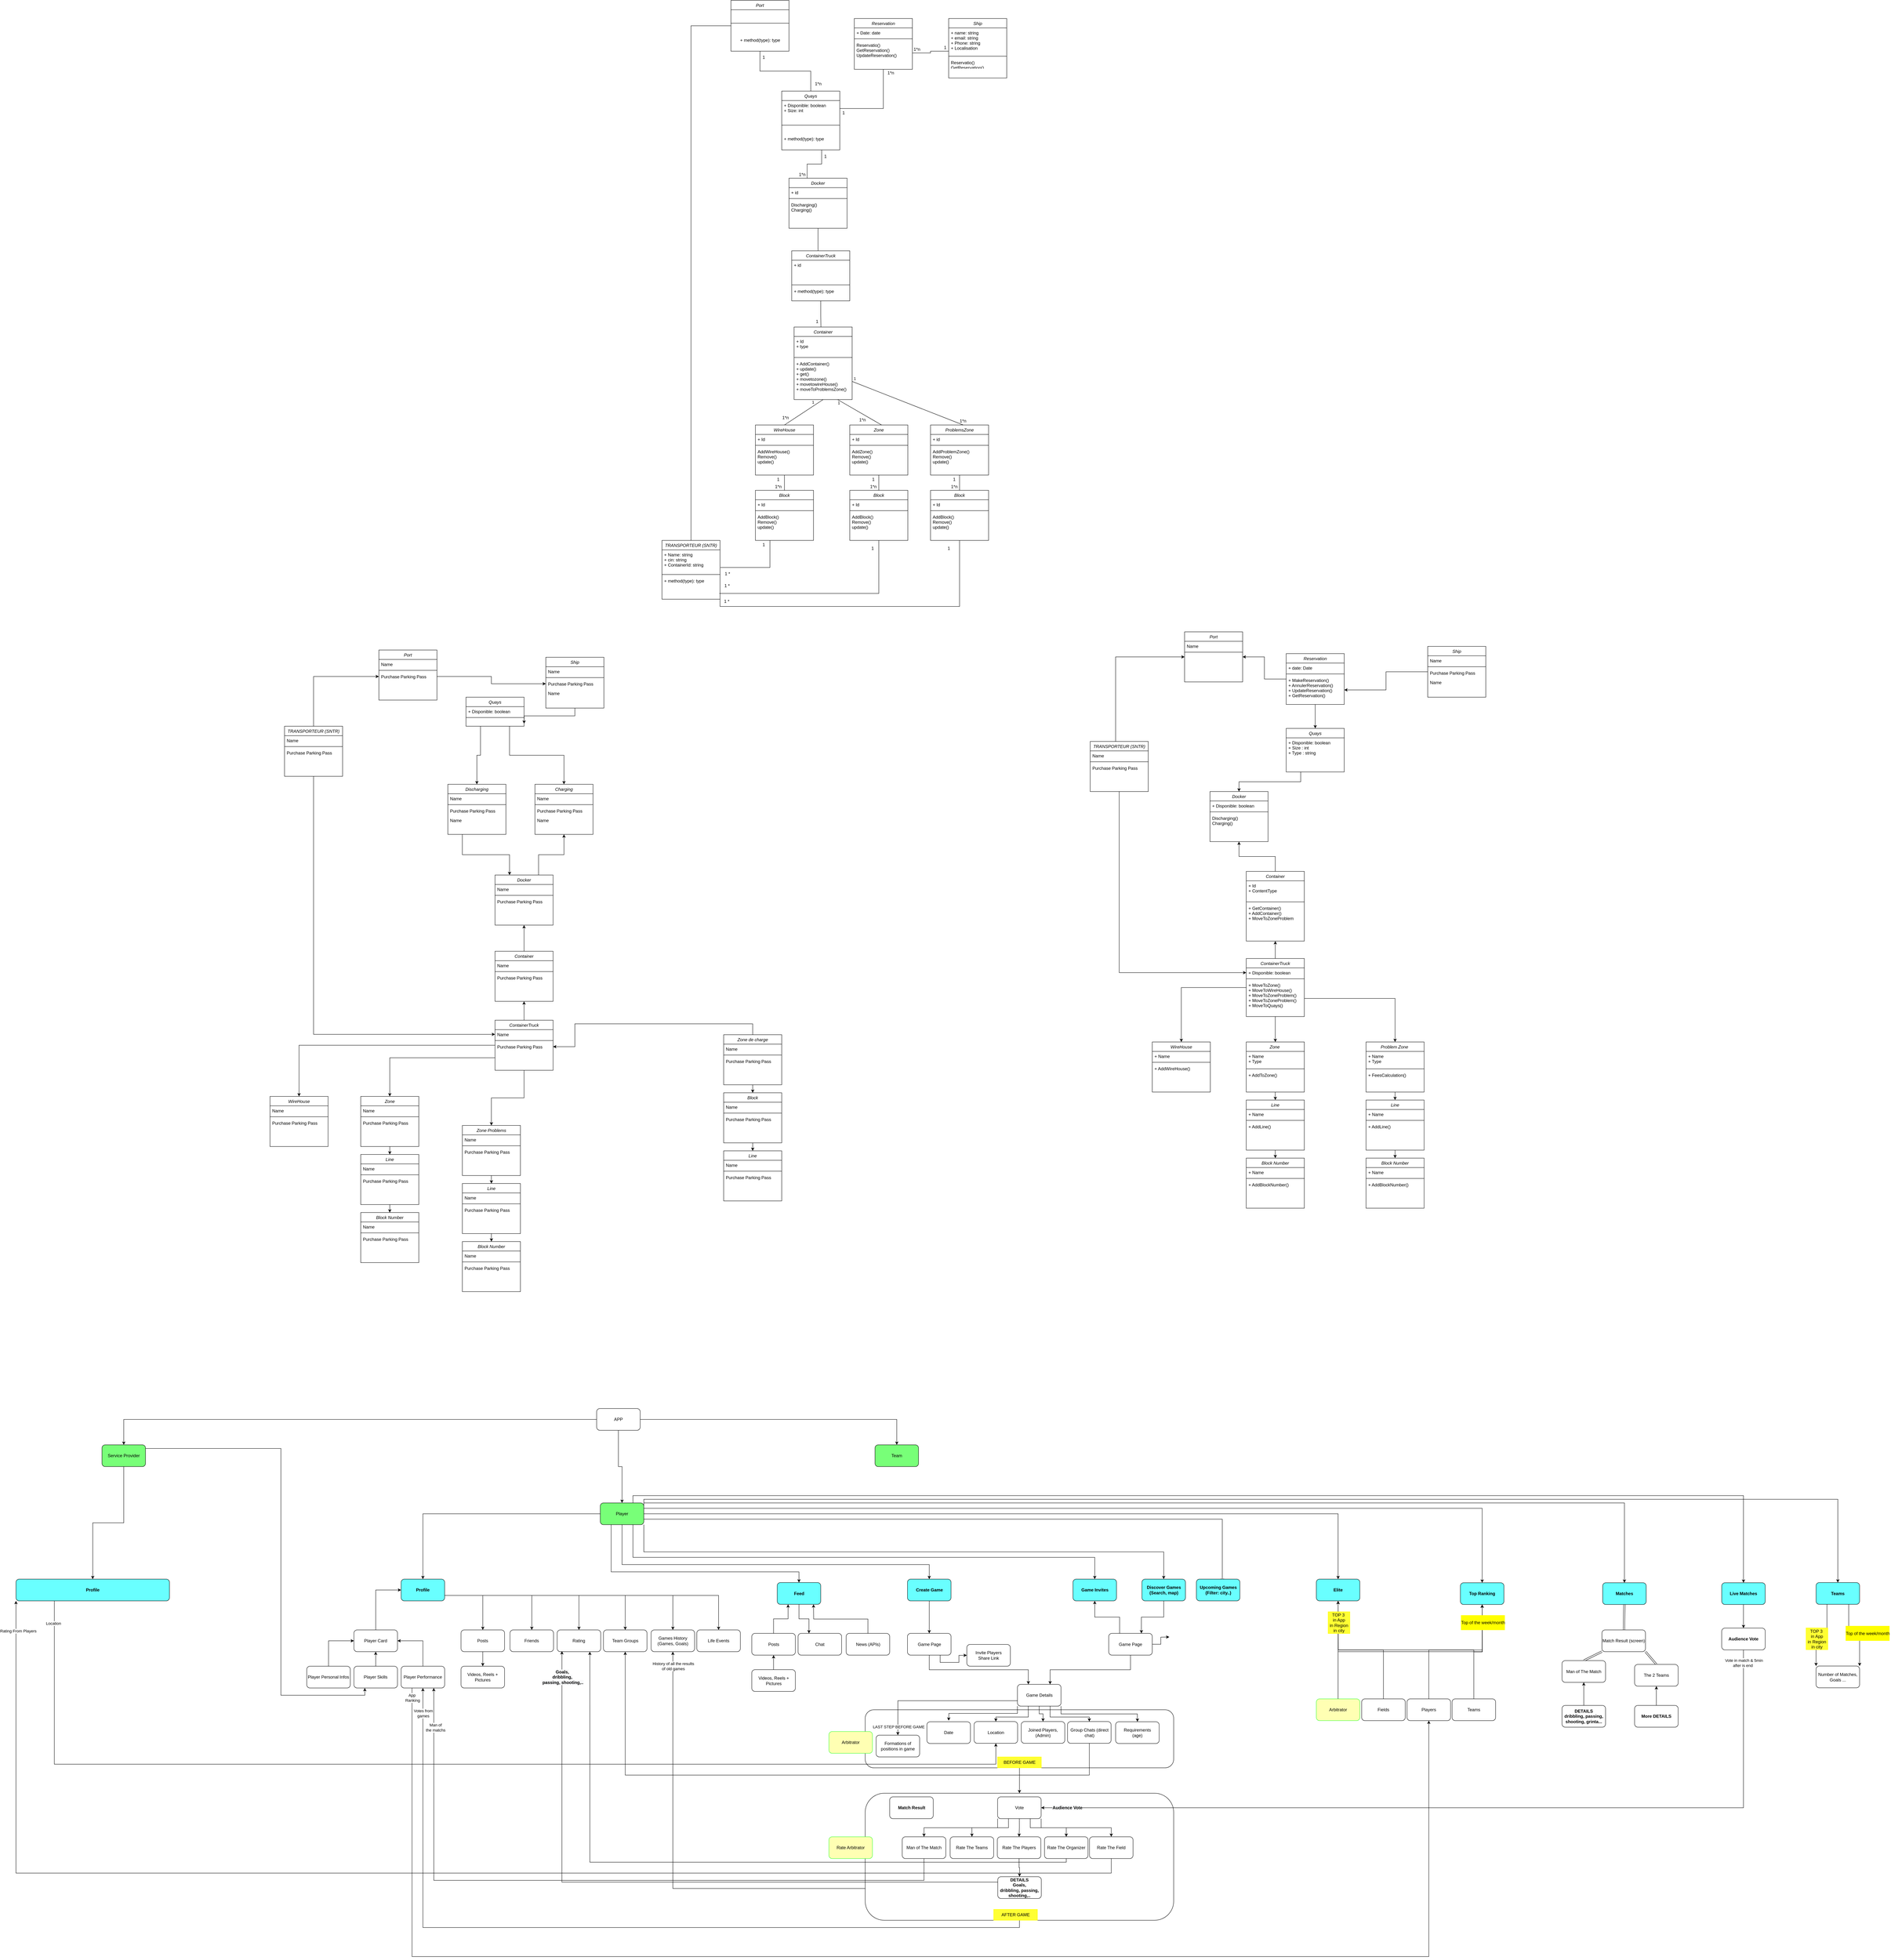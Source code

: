 <mxfile version="17.4.0" type="github">
  <diagram id="C5RBs43oDa-KdzZeNtuy" name="Page-1">
    <mxGraphModel dx="3655" dy="3536" grid="1" gridSize="10" guides="1" tooltips="1" connect="1" arrows="1" fold="1" page="1" pageScale="1" pageWidth="827" pageHeight="1169" math="0" shadow="0">
      <root>
        <mxCell id="WIyWlLk6GJQsqaUBKTNV-0" />
        <mxCell id="WIyWlLk6GJQsqaUBKTNV-1" parent="WIyWlLk6GJQsqaUBKTNV-0" />
        <mxCell id="K-iUwm4uL5GWKYz-R3ph-0" style="edgeStyle=orthogonalEdgeStyle;rounded=0;orthogonalLoop=1;jettySize=auto;html=1;exitX=0.5;exitY=1;exitDx=0;exitDy=0;entryX=0.5;entryY=1;entryDx=0;entryDy=0;" edge="1" parent="WIyWlLk6GJQsqaUBKTNV-1" source="728L2goaAUgVVhzVoj9L-117" target="728L2goaAUgVVhzVoj9L-13">
          <mxGeometry relative="1" as="geometry">
            <mxPoint x="510" y="2950" as="targetPoint" />
          </mxGeometry>
        </mxCell>
        <mxCell id="K-iUwm4uL5GWKYz-R3ph-27" value="Votes from&lt;br&gt;games" style="edgeLabel;html=1;align=center;verticalAlign=middle;resizable=0;points=[];" vertex="1" connectable="0" parent="K-iUwm4uL5GWKYz-R3ph-0">
          <mxGeometry x="0.972" relative="1" as="geometry">
            <mxPoint y="37" as="offset" />
          </mxGeometry>
        </mxCell>
        <mxCell id="K-iUwm4uL5GWKYz-R3ph-3" style="edgeStyle=orthogonalEdgeStyle;rounded=0;orthogonalLoop=1;jettySize=auto;html=1;exitX=0;exitY=0.75;exitDx=0;exitDy=0;entryX=0.5;entryY=1;entryDx=0;entryDy=0;" edge="1" parent="WIyWlLk6GJQsqaUBKTNV-1" source="728L2goaAUgVVhzVoj9L-117" target="728L2goaAUgVVhzVoj9L-98">
          <mxGeometry relative="1" as="geometry" />
        </mxCell>
        <mxCell id="K-iUwm4uL5GWKYz-R3ph-7" value="History of all the results &lt;br&gt;of old games" style="edgeLabel;html=1;align=center;verticalAlign=middle;resizable=0;points=[];" vertex="1" connectable="0" parent="K-iUwm4uL5GWKYz-R3ph-3">
          <mxGeometry x="0.933" y="-1" relative="1" as="geometry">
            <mxPoint as="offset" />
          </mxGeometry>
        </mxCell>
        <mxCell id="728L2goaAUgVVhzVoj9L-117" value="" style="rounded=1;whiteSpace=wrap;html=1;" parent="WIyWlLk6GJQsqaUBKTNV-1" vertex="1">
          <mxGeometry x="1690" y="3170" width="850" height="350" as="geometry" />
        </mxCell>
        <mxCell id="728L2goaAUgVVhzVoj9L-115" value="" style="rounded=1;whiteSpace=wrap;html=1;" parent="WIyWlLk6GJQsqaUBKTNV-1" vertex="1">
          <mxGeometry x="1690" y="2940" width="850" height="160" as="geometry" />
        </mxCell>
        <mxCell id="vCC_3p0MKLDlnvEX8sHB-110" style="edgeStyle=orthogonalEdgeStyle;rounded=0;orthogonalLoop=1;jettySize=auto;html=1;exitX=0.5;exitY=0;exitDx=0;exitDy=0;entryX=0.5;entryY=1;entryDx=0;entryDy=0;" parent="WIyWlLk6GJQsqaUBKTNV-1" source="vCC_3p0MKLDlnvEX8sHB-18" target="vCC_3p0MKLDlnvEX8sHB-118" edge="1">
          <mxGeometry relative="1" as="geometry" />
        </mxCell>
        <mxCell id="vCC_3p0MKLDlnvEX8sHB-124" style="edgeStyle=orthogonalEdgeStyle;rounded=0;orthogonalLoop=1;jettySize=auto;html=1;exitX=0.5;exitY=1;exitDx=0;exitDy=0;" parent="WIyWlLk6GJQsqaUBKTNV-1" source="vCC_3p0MKLDlnvEX8sHB-18" target="vCC_3p0MKLDlnvEX8sHB-60" edge="1">
          <mxGeometry relative="1" as="geometry" />
        </mxCell>
        <mxCell id="vCC_3p0MKLDlnvEX8sHB-132" style="edgeStyle=orthogonalEdgeStyle;rounded=0;orthogonalLoop=1;jettySize=auto;html=1;exitX=0;exitY=0.5;exitDx=0;exitDy=0;" parent="WIyWlLk6GJQsqaUBKTNV-1" source="vCC_3p0MKLDlnvEX8sHB-18" target="vCC_3p0MKLDlnvEX8sHB-128" edge="1">
          <mxGeometry relative="1" as="geometry" />
        </mxCell>
        <mxCell id="vCC_3p0MKLDlnvEX8sHB-18" value="ContainerTruck" style="swimlane;fontStyle=2;align=center;verticalAlign=top;childLayout=stackLayout;horizontal=1;startSize=26;horizontalStack=0;resizeParent=1;resizeLast=0;collapsible=1;marginBottom=0;rounded=0;shadow=0;strokeWidth=1;" parent="WIyWlLk6GJQsqaUBKTNV-1" vertex="1">
          <mxGeometry x="670" y="1040" width="160" height="138" as="geometry">
            <mxRectangle x="230" y="140" width="160" height="26" as="alternateBounds" />
          </mxGeometry>
        </mxCell>
        <mxCell id="vCC_3p0MKLDlnvEX8sHB-19" value="Name" style="text;align=left;verticalAlign=top;spacingLeft=4;spacingRight=4;overflow=hidden;rotatable=0;points=[[0,0.5],[1,0.5]];portConstraint=eastwest;" parent="vCC_3p0MKLDlnvEX8sHB-18" vertex="1">
          <mxGeometry y="26" width="160" height="26" as="geometry" />
        </mxCell>
        <mxCell id="vCC_3p0MKLDlnvEX8sHB-20" value="" style="line;html=1;strokeWidth=1;align=left;verticalAlign=middle;spacingTop=-1;spacingLeft=3;spacingRight=3;rotatable=0;labelPosition=right;points=[];portConstraint=eastwest;" parent="vCC_3p0MKLDlnvEX8sHB-18" vertex="1">
          <mxGeometry y="52" width="160" height="8" as="geometry" />
        </mxCell>
        <mxCell id="vCC_3p0MKLDlnvEX8sHB-21" value="Purchase Parking Pass" style="text;align=left;verticalAlign=top;spacingLeft=4;spacingRight=4;overflow=hidden;rotatable=0;points=[[0,0.5],[1,0.5]];portConstraint=eastwest;" parent="vCC_3p0MKLDlnvEX8sHB-18" vertex="1">
          <mxGeometry y="60" width="160" height="26" as="geometry" />
        </mxCell>
        <mxCell id="zkfFHV4jXpPFQw0GAbJ--0" value="Port" style="swimlane;fontStyle=2;align=center;verticalAlign=top;childLayout=stackLayout;horizontal=1;startSize=26;horizontalStack=0;resizeParent=1;resizeLast=0;collapsible=1;marginBottom=0;rounded=0;shadow=0;strokeWidth=1;" parent="WIyWlLk6GJQsqaUBKTNV-1" vertex="1">
          <mxGeometry x="350" y="20" width="160" height="138" as="geometry">
            <mxRectangle x="230" y="140" width="160" height="26" as="alternateBounds" />
          </mxGeometry>
        </mxCell>
        <mxCell id="zkfFHV4jXpPFQw0GAbJ--1" value="Name" style="text;align=left;verticalAlign=top;spacingLeft=4;spacingRight=4;overflow=hidden;rotatable=0;points=[[0,0.5],[1,0.5]];portConstraint=eastwest;" parent="zkfFHV4jXpPFQw0GAbJ--0" vertex="1">
          <mxGeometry y="26" width="160" height="26" as="geometry" />
        </mxCell>
        <mxCell id="zkfFHV4jXpPFQw0GAbJ--4" value="" style="line;html=1;strokeWidth=1;align=left;verticalAlign=middle;spacingTop=-1;spacingLeft=3;spacingRight=3;rotatable=0;labelPosition=right;points=[];portConstraint=eastwest;" parent="zkfFHV4jXpPFQw0GAbJ--0" vertex="1">
          <mxGeometry y="52" width="160" height="8" as="geometry" />
        </mxCell>
        <mxCell id="zkfFHV4jXpPFQw0GAbJ--5" value="Purchase Parking Pass" style="text;align=left;verticalAlign=top;spacingLeft=4;spacingRight=4;overflow=hidden;rotatable=0;points=[[0,0.5],[1,0.5]];portConstraint=eastwest;" parent="zkfFHV4jXpPFQw0GAbJ--0" vertex="1">
          <mxGeometry y="60" width="160" height="26" as="geometry" />
        </mxCell>
        <mxCell id="vCC_3p0MKLDlnvEX8sHB-85" style="edgeStyle=orthogonalEdgeStyle;rounded=0;orthogonalLoop=1;jettySize=auto;html=1;exitX=0.25;exitY=1;exitDx=0;exitDy=0;entryX=0.5;entryY=0;entryDx=0;entryDy=0;" parent="WIyWlLk6GJQsqaUBKTNV-1" source="vCC_3p0MKLDlnvEX8sHB-0" target="vCC_3p0MKLDlnvEX8sHB-11" edge="1">
          <mxGeometry relative="1" as="geometry" />
        </mxCell>
        <mxCell id="vCC_3p0MKLDlnvEX8sHB-87" style="edgeStyle=orthogonalEdgeStyle;rounded=0;orthogonalLoop=1;jettySize=auto;html=1;exitX=0.75;exitY=1;exitDx=0;exitDy=0;entryX=0.5;entryY=0;entryDx=0;entryDy=0;" parent="WIyWlLk6GJQsqaUBKTNV-1" source="vCC_3p0MKLDlnvEX8sHB-0" target="vCC_3p0MKLDlnvEX8sHB-5" edge="1">
          <mxGeometry relative="1" as="geometry" />
        </mxCell>
        <mxCell id="vCC_3p0MKLDlnvEX8sHB-0" value="Quays" style="swimlane;fontStyle=2;align=center;verticalAlign=top;childLayout=stackLayout;horizontal=1;startSize=26;horizontalStack=0;resizeParent=1;resizeLast=0;collapsible=1;marginBottom=0;rounded=0;shadow=0;strokeWidth=1;" parent="WIyWlLk6GJQsqaUBKTNV-1" vertex="1">
          <mxGeometry x="590" y="150" width="160" height="80" as="geometry">
            <mxRectangle x="230" y="140" width="160" height="26" as="alternateBounds" />
          </mxGeometry>
        </mxCell>
        <mxCell id="vCC_3p0MKLDlnvEX8sHB-1" value="+ Disponible: boolean&#xa;" style="text;align=left;verticalAlign=top;spacingLeft=4;spacingRight=4;overflow=hidden;rotatable=0;points=[[0,0.5],[1,0.5]];portConstraint=eastwest;" parent="vCC_3p0MKLDlnvEX8sHB-0" vertex="1">
          <mxGeometry y="26" width="160" height="26" as="geometry" />
        </mxCell>
        <mxCell id="vCC_3p0MKLDlnvEX8sHB-2" value="" style="line;html=1;strokeWidth=1;align=left;verticalAlign=middle;spacingTop=-1;spacingLeft=3;spacingRight=3;rotatable=0;labelPosition=right;points=[];portConstraint=eastwest;" parent="vCC_3p0MKLDlnvEX8sHB-0" vertex="1">
          <mxGeometry y="52" width="160" height="8" as="geometry" />
        </mxCell>
        <mxCell id="vCC_3p0MKLDlnvEX8sHB-5" value="Charging" style="swimlane;fontStyle=2;align=center;verticalAlign=top;childLayout=stackLayout;horizontal=1;startSize=26;horizontalStack=0;resizeParent=1;resizeLast=0;collapsible=1;marginBottom=0;rounded=0;shadow=0;strokeWidth=1;" parent="WIyWlLk6GJQsqaUBKTNV-1" vertex="1">
          <mxGeometry x="780" y="390" width="160" height="138" as="geometry">
            <mxRectangle x="230" y="140" width="160" height="26" as="alternateBounds" />
          </mxGeometry>
        </mxCell>
        <mxCell id="vCC_3p0MKLDlnvEX8sHB-6" value="Name" style="text;align=left;verticalAlign=top;spacingLeft=4;spacingRight=4;overflow=hidden;rotatable=0;points=[[0,0.5],[1,0.5]];portConstraint=eastwest;" parent="vCC_3p0MKLDlnvEX8sHB-5" vertex="1">
          <mxGeometry y="26" width="160" height="26" as="geometry" />
        </mxCell>
        <mxCell id="vCC_3p0MKLDlnvEX8sHB-7" value="" style="line;html=1;strokeWidth=1;align=left;verticalAlign=middle;spacingTop=-1;spacingLeft=3;spacingRight=3;rotatable=0;labelPosition=right;points=[];portConstraint=eastwest;" parent="vCC_3p0MKLDlnvEX8sHB-5" vertex="1">
          <mxGeometry y="52" width="160" height="8" as="geometry" />
        </mxCell>
        <mxCell id="vCC_3p0MKLDlnvEX8sHB-8" value="Purchase Parking Pass" style="text;align=left;verticalAlign=top;spacingLeft=4;spacingRight=4;overflow=hidden;rotatable=0;points=[[0,0.5],[1,0.5]];portConstraint=eastwest;" parent="vCC_3p0MKLDlnvEX8sHB-5" vertex="1">
          <mxGeometry y="60" width="160" height="26" as="geometry" />
        </mxCell>
        <mxCell id="vCC_3p0MKLDlnvEX8sHB-9" value="Name" style="text;align=left;verticalAlign=top;spacingLeft=4;spacingRight=4;overflow=hidden;rotatable=0;points=[[0,0.5],[1,0.5]];portConstraint=eastwest;" parent="vCC_3p0MKLDlnvEX8sHB-5" vertex="1">
          <mxGeometry y="86" width="160" height="26" as="geometry" />
        </mxCell>
        <mxCell id="vCC_3p0MKLDlnvEX8sHB-107" style="edgeStyle=orthogonalEdgeStyle;rounded=0;orthogonalLoop=1;jettySize=auto;html=1;exitX=0.25;exitY=1;exitDx=0;exitDy=0;entryX=0.25;entryY=0;entryDx=0;entryDy=0;" parent="WIyWlLk6GJQsqaUBKTNV-1" source="vCC_3p0MKLDlnvEX8sHB-11" target="vCC_3p0MKLDlnvEX8sHB-22" edge="1">
          <mxGeometry relative="1" as="geometry" />
        </mxCell>
        <mxCell id="vCC_3p0MKLDlnvEX8sHB-11" value="Discharging" style="swimlane;fontStyle=2;align=center;verticalAlign=top;childLayout=stackLayout;horizontal=1;startSize=26;horizontalStack=0;resizeParent=1;resizeLast=0;collapsible=1;marginBottom=0;rounded=0;shadow=0;strokeWidth=1;" parent="WIyWlLk6GJQsqaUBKTNV-1" vertex="1">
          <mxGeometry x="540" y="390" width="160" height="138" as="geometry">
            <mxRectangle x="230" y="140" width="160" height="26" as="alternateBounds" />
          </mxGeometry>
        </mxCell>
        <mxCell id="vCC_3p0MKLDlnvEX8sHB-12" value="Name" style="text;align=left;verticalAlign=top;spacingLeft=4;spacingRight=4;overflow=hidden;rotatable=0;points=[[0,0.5],[1,0.5]];portConstraint=eastwest;" parent="vCC_3p0MKLDlnvEX8sHB-11" vertex="1">
          <mxGeometry y="26" width="160" height="26" as="geometry" />
        </mxCell>
        <mxCell id="vCC_3p0MKLDlnvEX8sHB-13" value="" style="line;html=1;strokeWidth=1;align=left;verticalAlign=middle;spacingTop=-1;spacingLeft=3;spacingRight=3;rotatable=0;labelPosition=right;points=[];portConstraint=eastwest;" parent="vCC_3p0MKLDlnvEX8sHB-11" vertex="1">
          <mxGeometry y="52" width="160" height="8" as="geometry" />
        </mxCell>
        <mxCell id="vCC_3p0MKLDlnvEX8sHB-14" value="Purchase Parking Pass" style="text;align=left;verticalAlign=top;spacingLeft=4;spacingRight=4;overflow=hidden;rotatable=0;points=[[0,0.5],[1,0.5]];portConstraint=eastwest;" parent="vCC_3p0MKLDlnvEX8sHB-11" vertex="1">
          <mxGeometry y="60" width="160" height="26" as="geometry" />
        </mxCell>
        <mxCell id="vCC_3p0MKLDlnvEX8sHB-15" value="Name" style="text;align=left;verticalAlign=top;spacingLeft=4;spacingRight=4;overflow=hidden;rotatable=0;points=[[0,0.5],[1,0.5]];portConstraint=eastwest;" parent="vCC_3p0MKLDlnvEX8sHB-11" vertex="1">
          <mxGeometry y="86" width="160" height="26" as="geometry" />
        </mxCell>
        <mxCell id="vCC_3p0MKLDlnvEX8sHB-22" value="Docker" style="swimlane;fontStyle=2;align=center;verticalAlign=top;childLayout=stackLayout;horizontal=1;startSize=26;horizontalStack=0;resizeParent=1;resizeLast=0;collapsible=1;marginBottom=0;rounded=0;shadow=0;strokeWidth=1;" parent="WIyWlLk6GJQsqaUBKTNV-1" vertex="1">
          <mxGeometry x="670" y="640" width="160" height="138" as="geometry">
            <mxRectangle x="230" y="140" width="160" height="26" as="alternateBounds" />
          </mxGeometry>
        </mxCell>
        <mxCell id="vCC_3p0MKLDlnvEX8sHB-23" value="Name" style="text;align=left;verticalAlign=top;spacingLeft=4;spacingRight=4;overflow=hidden;rotatable=0;points=[[0,0.5],[1,0.5]];portConstraint=eastwest;" parent="vCC_3p0MKLDlnvEX8sHB-22" vertex="1">
          <mxGeometry y="26" width="160" height="26" as="geometry" />
        </mxCell>
        <mxCell id="vCC_3p0MKLDlnvEX8sHB-24" value="" style="line;html=1;strokeWidth=1;align=left;verticalAlign=middle;spacingTop=-1;spacingLeft=3;spacingRight=3;rotatable=0;labelPosition=right;points=[];portConstraint=eastwest;" parent="vCC_3p0MKLDlnvEX8sHB-22" vertex="1">
          <mxGeometry y="52" width="160" height="8" as="geometry" />
        </mxCell>
        <mxCell id="vCC_3p0MKLDlnvEX8sHB-25" value="Purchase Parking Pass" style="text;align=left;verticalAlign=top;spacingLeft=4;spacingRight=4;overflow=hidden;rotatable=0;points=[[0,0.5],[1,0.5]];portConstraint=eastwest;" parent="vCC_3p0MKLDlnvEX8sHB-22" vertex="1">
          <mxGeometry y="60" width="160" height="26" as="geometry" />
        </mxCell>
        <mxCell id="vCC_3p0MKLDlnvEX8sHB-91" style="edgeStyle=orthogonalEdgeStyle;rounded=0;orthogonalLoop=1;jettySize=auto;html=1;exitX=0.5;exitY=1;exitDx=0;exitDy=0;entryX=0.5;entryY=0;entryDx=0;entryDy=0;" parent="WIyWlLk6GJQsqaUBKTNV-1" source="vCC_3p0MKLDlnvEX8sHB-26" target="vCC_3p0MKLDlnvEX8sHB-30" edge="1">
          <mxGeometry relative="1" as="geometry" />
        </mxCell>
        <mxCell id="vCC_3p0MKLDlnvEX8sHB-26" value="Zone" style="swimlane;fontStyle=2;align=center;verticalAlign=top;childLayout=stackLayout;horizontal=1;startSize=26;horizontalStack=0;resizeParent=1;resizeLast=0;collapsible=1;marginBottom=0;rounded=0;shadow=0;strokeWidth=1;" parent="WIyWlLk6GJQsqaUBKTNV-1" vertex="1">
          <mxGeometry x="300" y="1250" width="160" height="138" as="geometry">
            <mxRectangle x="230" y="140" width="160" height="26" as="alternateBounds" />
          </mxGeometry>
        </mxCell>
        <mxCell id="vCC_3p0MKLDlnvEX8sHB-27" value="Name" style="text;align=left;verticalAlign=top;spacingLeft=4;spacingRight=4;overflow=hidden;rotatable=0;points=[[0,0.5],[1,0.5]];portConstraint=eastwest;" parent="vCC_3p0MKLDlnvEX8sHB-26" vertex="1">
          <mxGeometry y="26" width="160" height="26" as="geometry" />
        </mxCell>
        <mxCell id="vCC_3p0MKLDlnvEX8sHB-28" value="" style="line;html=1;strokeWidth=1;align=left;verticalAlign=middle;spacingTop=-1;spacingLeft=3;spacingRight=3;rotatable=0;labelPosition=right;points=[];portConstraint=eastwest;" parent="vCC_3p0MKLDlnvEX8sHB-26" vertex="1">
          <mxGeometry y="52" width="160" height="8" as="geometry" />
        </mxCell>
        <mxCell id="vCC_3p0MKLDlnvEX8sHB-29" value="Purchase Parking Pass" style="text;align=left;verticalAlign=top;spacingLeft=4;spacingRight=4;overflow=hidden;rotatable=0;points=[[0,0.5],[1,0.5]];portConstraint=eastwest;" parent="vCC_3p0MKLDlnvEX8sHB-26" vertex="1">
          <mxGeometry y="60" width="160" height="26" as="geometry" />
        </mxCell>
        <mxCell id="vCC_3p0MKLDlnvEX8sHB-92" style="edgeStyle=orthogonalEdgeStyle;rounded=0;orthogonalLoop=1;jettySize=auto;html=1;exitX=0.5;exitY=1;exitDx=0;exitDy=0;entryX=0.5;entryY=0;entryDx=0;entryDy=0;" parent="WIyWlLk6GJQsqaUBKTNV-1" source="vCC_3p0MKLDlnvEX8sHB-30" target="vCC_3p0MKLDlnvEX8sHB-35" edge="1">
          <mxGeometry relative="1" as="geometry" />
        </mxCell>
        <mxCell id="vCC_3p0MKLDlnvEX8sHB-30" value="Line" style="swimlane;fontStyle=2;align=center;verticalAlign=top;childLayout=stackLayout;horizontal=1;startSize=26;horizontalStack=0;resizeParent=1;resizeLast=0;collapsible=1;marginBottom=0;rounded=0;shadow=0;strokeWidth=1;" parent="WIyWlLk6GJQsqaUBKTNV-1" vertex="1">
          <mxGeometry x="300" y="1410" width="160" height="138" as="geometry">
            <mxRectangle x="230" y="140" width="160" height="26" as="alternateBounds" />
          </mxGeometry>
        </mxCell>
        <mxCell id="vCC_3p0MKLDlnvEX8sHB-31" value="Name" style="text;align=left;verticalAlign=top;spacingLeft=4;spacingRight=4;overflow=hidden;rotatable=0;points=[[0,0.5],[1,0.5]];portConstraint=eastwest;" parent="vCC_3p0MKLDlnvEX8sHB-30" vertex="1">
          <mxGeometry y="26" width="160" height="26" as="geometry" />
        </mxCell>
        <mxCell id="vCC_3p0MKLDlnvEX8sHB-32" value="" style="line;html=1;strokeWidth=1;align=left;verticalAlign=middle;spacingTop=-1;spacingLeft=3;spacingRight=3;rotatable=0;labelPosition=right;points=[];portConstraint=eastwest;" parent="vCC_3p0MKLDlnvEX8sHB-30" vertex="1">
          <mxGeometry y="52" width="160" height="8" as="geometry" />
        </mxCell>
        <mxCell id="vCC_3p0MKLDlnvEX8sHB-33" value="Purchase Parking Pass" style="text;align=left;verticalAlign=top;spacingLeft=4;spacingRight=4;overflow=hidden;rotatable=0;points=[[0,0.5],[1,0.5]];portConstraint=eastwest;" parent="vCC_3p0MKLDlnvEX8sHB-30" vertex="1">
          <mxGeometry y="60" width="160" height="26" as="geometry" />
        </mxCell>
        <mxCell id="vCC_3p0MKLDlnvEX8sHB-35" value="Block Number" style="swimlane;fontStyle=2;align=center;verticalAlign=top;childLayout=stackLayout;horizontal=1;startSize=26;horizontalStack=0;resizeParent=1;resizeLast=0;collapsible=1;marginBottom=0;rounded=0;shadow=0;strokeWidth=1;" parent="WIyWlLk6GJQsqaUBKTNV-1" vertex="1">
          <mxGeometry x="300" y="1570" width="160" height="138" as="geometry">
            <mxRectangle x="230" y="140" width="160" height="26" as="alternateBounds" />
          </mxGeometry>
        </mxCell>
        <mxCell id="vCC_3p0MKLDlnvEX8sHB-36" value="Name" style="text;align=left;verticalAlign=top;spacingLeft=4;spacingRight=4;overflow=hidden;rotatable=0;points=[[0,0.5],[1,0.5]];portConstraint=eastwest;" parent="vCC_3p0MKLDlnvEX8sHB-35" vertex="1">
          <mxGeometry y="26" width="160" height="26" as="geometry" />
        </mxCell>
        <mxCell id="vCC_3p0MKLDlnvEX8sHB-37" value="" style="line;html=1;strokeWidth=1;align=left;verticalAlign=middle;spacingTop=-1;spacingLeft=3;spacingRight=3;rotatable=0;labelPosition=right;points=[];portConstraint=eastwest;" parent="vCC_3p0MKLDlnvEX8sHB-35" vertex="1">
          <mxGeometry y="52" width="160" height="8" as="geometry" />
        </mxCell>
        <mxCell id="vCC_3p0MKLDlnvEX8sHB-38" value="Purchase Parking Pass" style="text;align=left;verticalAlign=top;spacingLeft=4;spacingRight=4;overflow=hidden;rotatable=0;points=[[0,0.5],[1,0.5]];portConstraint=eastwest;" parent="vCC_3p0MKLDlnvEX8sHB-35" vertex="1">
          <mxGeometry y="60" width="160" height="26" as="geometry" />
        </mxCell>
        <mxCell id="vCC_3p0MKLDlnvEX8sHB-125" style="edgeStyle=orthogonalEdgeStyle;rounded=0;orthogonalLoop=1;jettySize=auto;html=1;exitX=0.5;exitY=0;exitDx=0;exitDy=0;entryX=0;entryY=0.5;entryDx=0;entryDy=0;" parent="WIyWlLk6GJQsqaUBKTNV-1" source="vCC_3p0MKLDlnvEX8sHB-43" target="zkfFHV4jXpPFQw0GAbJ--5" edge="1">
          <mxGeometry relative="1" as="geometry" />
        </mxCell>
        <mxCell id="vCC_3p0MKLDlnvEX8sHB-126" style="edgeStyle=orthogonalEdgeStyle;rounded=0;orthogonalLoop=1;jettySize=auto;html=1;exitX=0.5;exitY=1;exitDx=0;exitDy=0;entryX=0;entryY=0.5;entryDx=0;entryDy=0;" parent="WIyWlLk6GJQsqaUBKTNV-1" source="vCC_3p0MKLDlnvEX8sHB-43" target="vCC_3p0MKLDlnvEX8sHB-19" edge="1">
          <mxGeometry relative="1" as="geometry" />
        </mxCell>
        <mxCell id="vCC_3p0MKLDlnvEX8sHB-43" value="TRANSPORTEUR (SNTR)" style="swimlane;fontStyle=2;align=center;verticalAlign=top;childLayout=stackLayout;horizontal=1;startSize=26;horizontalStack=0;resizeParent=1;resizeLast=0;collapsible=1;marginBottom=0;rounded=0;shadow=0;strokeWidth=1;" parent="WIyWlLk6GJQsqaUBKTNV-1" vertex="1">
          <mxGeometry x="90" y="230" width="160" height="138" as="geometry">
            <mxRectangle x="230" y="140" width="160" height="26" as="alternateBounds" />
          </mxGeometry>
        </mxCell>
        <mxCell id="vCC_3p0MKLDlnvEX8sHB-44" value="Name" style="text;align=left;verticalAlign=top;spacingLeft=4;spacingRight=4;overflow=hidden;rotatable=0;points=[[0,0.5],[1,0.5]];portConstraint=eastwest;" parent="vCC_3p0MKLDlnvEX8sHB-43" vertex="1">
          <mxGeometry y="26" width="160" height="26" as="geometry" />
        </mxCell>
        <mxCell id="vCC_3p0MKLDlnvEX8sHB-45" value="" style="line;html=1;strokeWidth=1;align=left;verticalAlign=middle;spacingTop=-1;spacingLeft=3;spacingRight=3;rotatable=0;labelPosition=right;points=[];portConstraint=eastwest;" parent="vCC_3p0MKLDlnvEX8sHB-43" vertex="1">
          <mxGeometry y="52" width="160" height="8" as="geometry" />
        </mxCell>
        <mxCell id="vCC_3p0MKLDlnvEX8sHB-46" value="Purchase Parking Pass" style="text;align=left;verticalAlign=top;spacingLeft=4;spacingRight=4;overflow=hidden;rotatable=0;points=[[0,0.5],[1,0.5]];portConstraint=eastwest;" parent="vCC_3p0MKLDlnvEX8sHB-43" vertex="1">
          <mxGeometry y="60" width="160" height="26" as="geometry" />
        </mxCell>
        <mxCell id="vCC_3p0MKLDlnvEX8sHB-84" style="edgeStyle=orthogonalEdgeStyle;rounded=0;orthogonalLoop=1;jettySize=auto;html=1;exitX=0.5;exitY=1;exitDx=0;exitDy=0;entryX=1;entryY=0.5;entryDx=0;entryDy=0;" parent="WIyWlLk6GJQsqaUBKTNV-1" source="vCC_3p0MKLDlnvEX8sHB-47" edge="1">
          <mxGeometry relative="1" as="geometry">
            <mxPoint x="750.0" y="223" as="targetPoint" />
          </mxGeometry>
        </mxCell>
        <mxCell id="vCC_3p0MKLDlnvEX8sHB-47" value="Ship" style="swimlane;fontStyle=2;align=center;verticalAlign=top;childLayout=stackLayout;horizontal=1;startSize=26;horizontalStack=0;resizeParent=1;resizeLast=0;collapsible=1;marginBottom=0;rounded=0;shadow=0;strokeWidth=1;" parent="WIyWlLk6GJQsqaUBKTNV-1" vertex="1">
          <mxGeometry x="810" y="40" width="160" height="140" as="geometry">
            <mxRectangle x="230" y="140" width="160" height="26" as="alternateBounds" />
          </mxGeometry>
        </mxCell>
        <mxCell id="vCC_3p0MKLDlnvEX8sHB-48" value="Name" style="text;align=left;verticalAlign=top;spacingLeft=4;spacingRight=4;overflow=hidden;rotatable=0;points=[[0,0.5],[1,0.5]];portConstraint=eastwest;" parent="vCC_3p0MKLDlnvEX8sHB-47" vertex="1">
          <mxGeometry y="26" width="160" height="26" as="geometry" />
        </mxCell>
        <mxCell id="vCC_3p0MKLDlnvEX8sHB-49" value="" style="line;html=1;strokeWidth=1;align=left;verticalAlign=middle;spacingTop=-1;spacingLeft=3;spacingRight=3;rotatable=0;labelPosition=right;points=[];portConstraint=eastwest;" parent="vCC_3p0MKLDlnvEX8sHB-47" vertex="1">
          <mxGeometry y="52" width="160" height="8" as="geometry" />
        </mxCell>
        <mxCell id="vCC_3p0MKLDlnvEX8sHB-50" value="Purchase Parking Pass" style="text;align=left;verticalAlign=top;spacingLeft=4;spacingRight=4;overflow=hidden;rotatable=0;points=[[0,0.5],[1,0.5]];portConstraint=eastwest;" parent="vCC_3p0MKLDlnvEX8sHB-47" vertex="1">
          <mxGeometry y="60" width="160" height="26" as="geometry" />
        </mxCell>
        <mxCell id="vCC_3p0MKLDlnvEX8sHB-51" value="Name" style="text;align=left;verticalAlign=top;spacingLeft=4;spacingRight=4;overflow=hidden;rotatable=0;points=[[0,0.5],[1,0.5]];portConstraint=eastwest;" parent="vCC_3p0MKLDlnvEX8sHB-47" vertex="1">
          <mxGeometry y="86" width="160" height="26" as="geometry" />
        </mxCell>
        <mxCell id="vCC_3p0MKLDlnvEX8sHB-52" value="Block Number" style="swimlane;fontStyle=2;align=center;verticalAlign=top;childLayout=stackLayout;horizontal=1;startSize=26;horizontalStack=0;resizeParent=1;resizeLast=0;collapsible=1;marginBottom=0;rounded=0;shadow=0;strokeWidth=1;" parent="WIyWlLk6GJQsqaUBKTNV-1" vertex="1">
          <mxGeometry x="580" y="1650" width="160" height="138" as="geometry">
            <mxRectangle x="230" y="140" width="160" height="26" as="alternateBounds" />
          </mxGeometry>
        </mxCell>
        <mxCell id="vCC_3p0MKLDlnvEX8sHB-53" value="Name" style="text;align=left;verticalAlign=top;spacingLeft=4;spacingRight=4;overflow=hidden;rotatable=0;points=[[0,0.5],[1,0.5]];portConstraint=eastwest;" parent="vCC_3p0MKLDlnvEX8sHB-52" vertex="1">
          <mxGeometry y="26" width="160" height="26" as="geometry" />
        </mxCell>
        <mxCell id="vCC_3p0MKLDlnvEX8sHB-54" value="" style="line;html=1;strokeWidth=1;align=left;verticalAlign=middle;spacingTop=-1;spacingLeft=3;spacingRight=3;rotatable=0;labelPosition=right;points=[];portConstraint=eastwest;" parent="vCC_3p0MKLDlnvEX8sHB-52" vertex="1">
          <mxGeometry y="52" width="160" height="8" as="geometry" />
        </mxCell>
        <mxCell id="vCC_3p0MKLDlnvEX8sHB-55" value="Purchase Parking Pass" style="text;align=left;verticalAlign=top;spacingLeft=4;spacingRight=4;overflow=hidden;rotatable=0;points=[[0,0.5],[1,0.5]];portConstraint=eastwest;" parent="vCC_3p0MKLDlnvEX8sHB-52" vertex="1">
          <mxGeometry y="60" width="160" height="26" as="geometry" />
        </mxCell>
        <mxCell id="vCC_3p0MKLDlnvEX8sHB-103" style="edgeStyle=orthogonalEdgeStyle;rounded=0;orthogonalLoop=1;jettySize=auto;html=1;exitX=0.5;exitY=1;exitDx=0;exitDy=0;entryX=0.5;entryY=0;entryDx=0;entryDy=0;" parent="WIyWlLk6GJQsqaUBKTNV-1" source="vCC_3p0MKLDlnvEX8sHB-56" target="vCC_3p0MKLDlnvEX8sHB-52" edge="1">
          <mxGeometry relative="1" as="geometry" />
        </mxCell>
        <mxCell id="vCC_3p0MKLDlnvEX8sHB-56" value="Line" style="swimlane;fontStyle=2;align=center;verticalAlign=top;childLayout=stackLayout;horizontal=1;startSize=26;horizontalStack=0;resizeParent=1;resizeLast=0;collapsible=1;marginBottom=0;rounded=0;shadow=0;strokeWidth=1;" parent="WIyWlLk6GJQsqaUBKTNV-1" vertex="1">
          <mxGeometry x="580" y="1490" width="160" height="138" as="geometry">
            <mxRectangle x="230" y="140" width="160" height="26" as="alternateBounds" />
          </mxGeometry>
        </mxCell>
        <mxCell id="vCC_3p0MKLDlnvEX8sHB-57" value="Name" style="text;align=left;verticalAlign=top;spacingLeft=4;spacingRight=4;overflow=hidden;rotatable=0;points=[[0,0.5],[1,0.5]];portConstraint=eastwest;" parent="vCC_3p0MKLDlnvEX8sHB-56" vertex="1">
          <mxGeometry y="26" width="160" height="26" as="geometry" />
        </mxCell>
        <mxCell id="vCC_3p0MKLDlnvEX8sHB-58" value="" style="line;html=1;strokeWidth=1;align=left;verticalAlign=middle;spacingTop=-1;spacingLeft=3;spacingRight=3;rotatable=0;labelPosition=right;points=[];portConstraint=eastwest;" parent="vCC_3p0MKLDlnvEX8sHB-56" vertex="1">
          <mxGeometry y="52" width="160" height="8" as="geometry" />
        </mxCell>
        <mxCell id="vCC_3p0MKLDlnvEX8sHB-59" value="Purchase Parking Pass" style="text;align=left;verticalAlign=top;spacingLeft=4;spacingRight=4;overflow=hidden;rotatable=0;points=[[0,0.5],[1,0.5]];portConstraint=eastwest;" parent="vCC_3p0MKLDlnvEX8sHB-56" vertex="1">
          <mxGeometry y="60" width="160" height="26" as="geometry" />
        </mxCell>
        <mxCell id="vCC_3p0MKLDlnvEX8sHB-102" style="edgeStyle=orthogonalEdgeStyle;rounded=0;orthogonalLoop=1;jettySize=auto;html=1;exitX=0.5;exitY=1;exitDx=0;exitDy=0;" parent="WIyWlLk6GJQsqaUBKTNV-1" source="vCC_3p0MKLDlnvEX8sHB-60" target="vCC_3p0MKLDlnvEX8sHB-56" edge="1">
          <mxGeometry relative="1" as="geometry" />
        </mxCell>
        <mxCell id="vCC_3p0MKLDlnvEX8sHB-60" value="Zone Problems" style="swimlane;fontStyle=2;align=center;verticalAlign=top;childLayout=stackLayout;horizontal=1;startSize=26;horizontalStack=0;resizeParent=1;resizeLast=0;collapsible=1;marginBottom=0;rounded=0;shadow=0;strokeWidth=1;" parent="WIyWlLk6GJQsqaUBKTNV-1" vertex="1">
          <mxGeometry x="580" y="1330" width="160" height="138" as="geometry">
            <mxRectangle x="230" y="140" width="160" height="26" as="alternateBounds" />
          </mxGeometry>
        </mxCell>
        <mxCell id="vCC_3p0MKLDlnvEX8sHB-61" value="Name" style="text;align=left;verticalAlign=top;spacingLeft=4;spacingRight=4;overflow=hidden;rotatable=0;points=[[0,0.5],[1,0.5]];portConstraint=eastwest;" parent="vCC_3p0MKLDlnvEX8sHB-60" vertex="1">
          <mxGeometry y="26" width="160" height="26" as="geometry" />
        </mxCell>
        <mxCell id="vCC_3p0MKLDlnvEX8sHB-62" value="" style="line;html=1;strokeWidth=1;align=left;verticalAlign=middle;spacingTop=-1;spacingLeft=3;spacingRight=3;rotatable=0;labelPosition=right;points=[];portConstraint=eastwest;" parent="vCC_3p0MKLDlnvEX8sHB-60" vertex="1">
          <mxGeometry y="52" width="160" height="8" as="geometry" />
        </mxCell>
        <mxCell id="vCC_3p0MKLDlnvEX8sHB-63" value="Purchase Parking Pass" style="text;align=left;verticalAlign=top;spacingLeft=4;spacingRight=4;overflow=hidden;rotatable=0;points=[[0,0.5],[1,0.5]];portConstraint=eastwest;" parent="vCC_3p0MKLDlnvEX8sHB-60" vertex="1">
          <mxGeometry y="60" width="160" height="26" as="geometry" />
        </mxCell>
        <mxCell id="vCC_3p0MKLDlnvEX8sHB-89" style="edgeStyle=orthogonalEdgeStyle;rounded=0;orthogonalLoop=1;jettySize=auto;html=1;exitX=0.5;exitY=1;exitDx=0;exitDy=0;entryX=0.5;entryY=0;entryDx=0;entryDy=0;" parent="WIyWlLk6GJQsqaUBKTNV-1" source="vCC_3p0MKLDlnvEX8sHB-64" target="vCC_3p0MKLDlnvEX8sHB-68" edge="1">
          <mxGeometry relative="1" as="geometry" />
        </mxCell>
        <mxCell id="vCC_3p0MKLDlnvEX8sHB-108" style="edgeStyle=orthogonalEdgeStyle;rounded=0;orthogonalLoop=1;jettySize=auto;html=1;exitX=0.5;exitY=0;exitDx=0;exitDy=0;entryX=1;entryY=0.5;entryDx=0;entryDy=0;" parent="WIyWlLk6GJQsqaUBKTNV-1" source="vCC_3p0MKLDlnvEX8sHB-64" target="vCC_3p0MKLDlnvEX8sHB-21" edge="1">
          <mxGeometry relative="1" as="geometry">
            <Array as="points">
              <mxPoint x="1380" y="1050" />
              <mxPoint x="890" y="1050" />
              <mxPoint x="890" y="1113" />
            </Array>
          </mxGeometry>
        </mxCell>
        <mxCell id="vCC_3p0MKLDlnvEX8sHB-64" value="Zone de charge" style="swimlane;fontStyle=2;align=center;verticalAlign=top;childLayout=stackLayout;horizontal=1;startSize=26;horizontalStack=0;resizeParent=1;resizeLast=0;collapsible=1;marginBottom=0;rounded=0;shadow=0;strokeWidth=1;" parent="WIyWlLk6GJQsqaUBKTNV-1" vertex="1">
          <mxGeometry x="1300" y="1080" width="160" height="138" as="geometry">
            <mxRectangle x="230" y="140" width="160" height="26" as="alternateBounds" />
          </mxGeometry>
        </mxCell>
        <mxCell id="vCC_3p0MKLDlnvEX8sHB-65" value="Name" style="text;align=left;verticalAlign=top;spacingLeft=4;spacingRight=4;overflow=hidden;rotatable=0;points=[[0,0.5],[1,0.5]];portConstraint=eastwest;" parent="vCC_3p0MKLDlnvEX8sHB-64" vertex="1">
          <mxGeometry y="26" width="160" height="26" as="geometry" />
        </mxCell>
        <mxCell id="vCC_3p0MKLDlnvEX8sHB-66" value="" style="line;html=1;strokeWidth=1;align=left;verticalAlign=middle;spacingTop=-1;spacingLeft=3;spacingRight=3;rotatable=0;labelPosition=right;points=[];portConstraint=eastwest;" parent="vCC_3p0MKLDlnvEX8sHB-64" vertex="1">
          <mxGeometry y="52" width="160" height="8" as="geometry" />
        </mxCell>
        <mxCell id="vCC_3p0MKLDlnvEX8sHB-67" value="Purchase Parking Pass" style="text;align=left;verticalAlign=top;spacingLeft=4;spacingRight=4;overflow=hidden;rotatable=0;points=[[0,0.5],[1,0.5]];portConstraint=eastwest;" parent="vCC_3p0MKLDlnvEX8sHB-64" vertex="1">
          <mxGeometry y="60" width="160" height="26" as="geometry" />
        </mxCell>
        <mxCell id="vCC_3p0MKLDlnvEX8sHB-90" style="edgeStyle=orthogonalEdgeStyle;rounded=0;orthogonalLoop=1;jettySize=auto;html=1;exitX=0.5;exitY=1;exitDx=0;exitDy=0;entryX=0.5;entryY=0;entryDx=0;entryDy=0;" parent="WIyWlLk6GJQsqaUBKTNV-1" source="vCC_3p0MKLDlnvEX8sHB-68" target="vCC_3p0MKLDlnvEX8sHB-72" edge="1">
          <mxGeometry relative="1" as="geometry" />
        </mxCell>
        <mxCell id="vCC_3p0MKLDlnvEX8sHB-68" value="Block" style="swimlane;fontStyle=2;align=center;verticalAlign=top;childLayout=stackLayout;horizontal=1;startSize=26;horizontalStack=0;resizeParent=1;resizeLast=0;collapsible=1;marginBottom=0;rounded=0;shadow=0;strokeWidth=1;" parent="WIyWlLk6GJQsqaUBKTNV-1" vertex="1">
          <mxGeometry x="1300" y="1240" width="160" height="138" as="geometry">
            <mxRectangle x="230" y="140" width="160" height="26" as="alternateBounds" />
          </mxGeometry>
        </mxCell>
        <mxCell id="vCC_3p0MKLDlnvEX8sHB-69" value="Name" style="text;align=left;verticalAlign=top;spacingLeft=4;spacingRight=4;overflow=hidden;rotatable=0;points=[[0,0.5],[1,0.5]];portConstraint=eastwest;" parent="vCC_3p0MKLDlnvEX8sHB-68" vertex="1">
          <mxGeometry y="26" width="160" height="26" as="geometry" />
        </mxCell>
        <mxCell id="vCC_3p0MKLDlnvEX8sHB-70" value="" style="line;html=1;strokeWidth=1;align=left;verticalAlign=middle;spacingTop=-1;spacingLeft=3;spacingRight=3;rotatable=0;labelPosition=right;points=[];portConstraint=eastwest;" parent="vCC_3p0MKLDlnvEX8sHB-68" vertex="1">
          <mxGeometry y="52" width="160" height="8" as="geometry" />
        </mxCell>
        <mxCell id="vCC_3p0MKLDlnvEX8sHB-71" value="Purchase Parking Pass" style="text;align=left;verticalAlign=top;spacingLeft=4;spacingRight=4;overflow=hidden;rotatable=0;points=[[0,0.5],[1,0.5]];portConstraint=eastwest;" parent="vCC_3p0MKLDlnvEX8sHB-68" vertex="1">
          <mxGeometry y="60" width="160" height="26" as="geometry" />
        </mxCell>
        <mxCell id="vCC_3p0MKLDlnvEX8sHB-72" value="Line" style="swimlane;fontStyle=2;align=center;verticalAlign=top;childLayout=stackLayout;horizontal=1;startSize=26;horizontalStack=0;resizeParent=1;resizeLast=0;collapsible=1;marginBottom=0;rounded=0;shadow=0;strokeWidth=1;" parent="WIyWlLk6GJQsqaUBKTNV-1" vertex="1">
          <mxGeometry x="1300" y="1400" width="160" height="138" as="geometry">
            <mxRectangle x="230" y="140" width="160" height="26" as="alternateBounds" />
          </mxGeometry>
        </mxCell>
        <mxCell id="vCC_3p0MKLDlnvEX8sHB-73" value="Name" style="text;align=left;verticalAlign=top;spacingLeft=4;spacingRight=4;overflow=hidden;rotatable=0;points=[[0,0.5],[1,0.5]];portConstraint=eastwest;" parent="vCC_3p0MKLDlnvEX8sHB-72" vertex="1">
          <mxGeometry y="26" width="160" height="26" as="geometry" />
        </mxCell>
        <mxCell id="vCC_3p0MKLDlnvEX8sHB-74" value="" style="line;html=1;strokeWidth=1;align=left;verticalAlign=middle;spacingTop=-1;spacingLeft=3;spacingRight=3;rotatable=0;labelPosition=right;points=[];portConstraint=eastwest;" parent="vCC_3p0MKLDlnvEX8sHB-72" vertex="1">
          <mxGeometry y="52" width="160" height="8" as="geometry" />
        </mxCell>
        <mxCell id="vCC_3p0MKLDlnvEX8sHB-75" value="Purchase Parking Pass" style="text;align=left;verticalAlign=top;spacingLeft=4;spacingRight=4;overflow=hidden;rotatable=0;points=[[0,0.5],[1,0.5]];portConstraint=eastwest;" parent="vCC_3p0MKLDlnvEX8sHB-72" vertex="1">
          <mxGeometry y="60" width="160" height="26" as="geometry" />
        </mxCell>
        <mxCell id="vCC_3p0MKLDlnvEX8sHB-83" style="edgeStyle=orthogonalEdgeStyle;rounded=0;orthogonalLoop=1;jettySize=auto;html=1;exitX=1;exitY=0.5;exitDx=0;exitDy=0;entryX=0;entryY=0.5;entryDx=0;entryDy=0;" parent="WIyWlLk6GJQsqaUBKTNV-1" source="zkfFHV4jXpPFQw0GAbJ--5" target="vCC_3p0MKLDlnvEX8sHB-50" edge="1">
          <mxGeometry relative="1" as="geometry" />
        </mxCell>
        <mxCell id="vCC_3p0MKLDlnvEX8sHB-109" style="edgeStyle=orthogonalEdgeStyle;rounded=0;orthogonalLoop=1;jettySize=auto;html=1;exitX=0.75;exitY=0;exitDx=0;exitDy=0;entryX=0.5;entryY=1;entryDx=0;entryDy=0;" parent="WIyWlLk6GJQsqaUBKTNV-1" source="vCC_3p0MKLDlnvEX8sHB-22" target="vCC_3p0MKLDlnvEX8sHB-5" edge="1">
          <mxGeometry relative="1" as="geometry">
            <mxPoint x="880" y="540" as="targetPoint" />
          </mxGeometry>
        </mxCell>
        <mxCell id="vCC_3p0MKLDlnvEX8sHB-122" style="edgeStyle=orthogonalEdgeStyle;rounded=0;orthogonalLoop=1;jettySize=auto;html=1;exitX=0.5;exitY=0;exitDx=0;exitDy=0;entryX=0.5;entryY=1;entryDx=0;entryDy=0;" parent="WIyWlLk6GJQsqaUBKTNV-1" source="vCC_3p0MKLDlnvEX8sHB-118" target="vCC_3p0MKLDlnvEX8sHB-22" edge="1">
          <mxGeometry relative="1" as="geometry" />
        </mxCell>
        <mxCell id="vCC_3p0MKLDlnvEX8sHB-118" value="Container" style="swimlane;fontStyle=2;align=center;verticalAlign=top;childLayout=stackLayout;horizontal=1;startSize=26;horizontalStack=0;resizeParent=1;resizeLast=0;collapsible=1;marginBottom=0;rounded=0;shadow=0;strokeWidth=1;" parent="WIyWlLk6GJQsqaUBKTNV-1" vertex="1">
          <mxGeometry x="670" y="850" width="160" height="138" as="geometry">
            <mxRectangle x="230" y="140" width="160" height="26" as="alternateBounds" />
          </mxGeometry>
        </mxCell>
        <mxCell id="vCC_3p0MKLDlnvEX8sHB-119" value="Name" style="text;align=left;verticalAlign=top;spacingLeft=4;spacingRight=4;overflow=hidden;rotatable=0;points=[[0,0.5],[1,0.5]];portConstraint=eastwest;" parent="vCC_3p0MKLDlnvEX8sHB-118" vertex="1">
          <mxGeometry y="26" width="160" height="26" as="geometry" />
        </mxCell>
        <mxCell id="vCC_3p0MKLDlnvEX8sHB-120" value="" style="line;html=1;strokeWidth=1;align=left;verticalAlign=middle;spacingTop=-1;spacingLeft=3;spacingRight=3;rotatable=0;labelPosition=right;points=[];portConstraint=eastwest;" parent="vCC_3p0MKLDlnvEX8sHB-118" vertex="1">
          <mxGeometry y="52" width="160" height="8" as="geometry" />
        </mxCell>
        <mxCell id="vCC_3p0MKLDlnvEX8sHB-121" value="Purchase Parking Pass" style="text;align=left;verticalAlign=top;spacingLeft=4;spacingRight=4;overflow=hidden;rotatable=0;points=[[0,0.5],[1,0.5]];portConstraint=eastwest;" parent="vCC_3p0MKLDlnvEX8sHB-118" vertex="1">
          <mxGeometry y="60" width="160" height="26" as="geometry" />
        </mxCell>
        <mxCell id="vCC_3p0MKLDlnvEX8sHB-123" style="edgeStyle=orthogonalEdgeStyle;rounded=0;orthogonalLoop=1;jettySize=auto;html=1;entryX=0.5;entryY=0;entryDx=0;entryDy=0;exitX=0;exitY=0.75;exitDx=0;exitDy=0;" parent="WIyWlLk6GJQsqaUBKTNV-1" source="vCC_3p0MKLDlnvEX8sHB-18" target="vCC_3p0MKLDlnvEX8sHB-26" edge="1">
          <mxGeometry relative="1" as="geometry">
            <mxPoint x="620" y="1160" as="sourcePoint" />
            <Array as="points">
              <mxPoint x="380" y="1144" />
            </Array>
          </mxGeometry>
        </mxCell>
        <mxCell id="vCC_3p0MKLDlnvEX8sHB-128" value="WireHouse" style="swimlane;fontStyle=2;align=center;verticalAlign=top;childLayout=stackLayout;horizontal=1;startSize=26;horizontalStack=0;resizeParent=1;resizeLast=0;collapsible=1;marginBottom=0;rounded=0;shadow=0;strokeWidth=1;" parent="WIyWlLk6GJQsqaUBKTNV-1" vertex="1">
          <mxGeometry x="50" y="1250" width="160" height="138" as="geometry">
            <mxRectangle x="230" y="140" width="160" height="26" as="alternateBounds" />
          </mxGeometry>
        </mxCell>
        <mxCell id="vCC_3p0MKLDlnvEX8sHB-129" value="Name" style="text;align=left;verticalAlign=top;spacingLeft=4;spacingRight=4;overflow=hidden;rotatable=0;points=[[0,0.5],[1,0.5]];portConstraint=eastwest;" parent="vCC_3p0MKLDlnvEX8sHB-128" vertex="1">
          <mxGeometry y="26" width="160" height="26" as="geometry" />
        </mxCell>
        <mxCell id="vCC_3p0MKLDlnvEX8sHB-130" value="" style="line;html=1;strokeWidth=1;align=left;verticalAlign=middle;spacingTop=-1;spacingLeft=3;spacingRight=3;rotatable=0;labelPosition=right;points=[];portConstraint=eastwest;" parent="vCC_3p0MKLDlnvEX8sHB-128" vertex="1">
          <mxGeometry y="52" width="160" height="8" as="geometry" />
        </mxCell>
        <mxCell id="vCC_3p0MKLDlnvEX8sHB-131" value="Purchase Parking Pass" style="text;align=left;verticalAlign=top;spacingLeft=4;spacingRight=4;overflow=hidden;rotatable=0;points=[[0,0.5],[1,0.5]];portConstraint=eastwest;" parent="vCC_3p0MKLDlnvEX8sHB-128" vertex="1">
          <mxGeometry y="60" width="160" height="26" as="geometry" />
        </mxCell>
        <mxCell id="vCC_3p0MKLDlnvEX8sHB-134" style="edgeStyle=orthogonalEdgeStyle;rounded=0;orthogonalLoop=1;jettySize=auto;html=1;exitX=0.5;exitY=0;exitDx=0;exitDy=0;entryX=0.5;entryY=1;entryDx=0;entryDy=0;" parent="WIyWlLk6GJQsqaUBKTNV-1" source="vCC_3p0MKLDlnvEX8sHB-137" target="vCC_3p0MKLDlnvEX8sHB-223" edge="1">
          <mxGeometry relative="1" as="geometry" />
        </mxCell>
        <mxCell id="vCC_3p0MKLDlnvEX8sHB-136" style="edgeStyle=orthogonalEdgeStyle;rounded=0;orthogonalLoop=1;jettySize=auto;html=1;exitX=0;exitY=0.5;exitDx=0;exitDy=0;" parent="WIyWlLk6GJQsqaUBKTNV-1" source="vCC_3p0MKLDlnvEX8sHB-137" target="vCC_3p0MKLDlnvEX8sHB-228" edge="1">
          <mxGeometry relative="1" as="geometry" />
        </mxCell>
        <mxCell id="vCC_3p0MKLDlnvEX8sHB-261" style="edgeStyle=orthogonalEdgeStyle;rounded=0;orthogonalLoop=1;jettySize=auto;html=1;exitX=0.5;exitY=1;exitDx=0;exitDy=0;entryX=0.5;entryY=0;entryDx=0;entryDy=0;" parent="WIyWlLk6GJQsqaUBKTNV-1" source="vCC_3p0MKLDlnvEX8sHB-137" target="vCC_3p0MKLDlnvEX8sHB-201" edge="1">
          <mxGeometry relative="1" as="geometry" />
        </mxCell>
        <mxCell id="vCC_3p0MKLDlnvEX8sHB-137" value="ContainerTruck" style="swimlane;fontStyle=2;align=center;verticalAlign=top;childLayout=stackLayout;horizontal=1;startSize=26;horizontalStack=0;resizeParent=1;resizeLast=0;collapsible=1;marginBottom=0;rounded=0;shadow=0;strokeWidth=1;" parent="WIyWlLk6GJQsqaUBKTNV-1" vertex="1">
          <mxGeometry x="2740" y="870" width="160" height="160" as="geometry">
            <mxRectangle x="230" y="140" width="160" height="26" as="alternateBounds" />
          </mxGeometry>
        </mxCell>
        <mxCell id="vCC_3p0MKLDlnvEX8sHB-138" value="+ Disponible: boolean" style="text;align=left;verticalAlign=top;spacingLeft=4;spacingRight=4;overflow=hidden;rotatable=0;points=[[0,0.5],[1,0.5]];portConstraint=eastwest;" parent="vCC_3p0MKLDlnvEX8sHB-137" vertex="1">
          <mxGeometry y="26" width="160" height="26" as="geometry" />
        </mxCell>
        <mxCell id="vCC_3p0MKLDlnvEX8sHB-139" value="" style="line;html=1;strokeWidth=1;align=left;verticalAlign=middle;spacingTop=-1;spacingLeft=3;spacingRight=3;rotatable=0;labelPosition=right;points=[];portConstraint=eastwest;" parent="vCC_3p0MKLDlnvEX8sHB-137" vertex="1">
          <mxGeometry y="52" width="160" height="8" as="geometry" />
        </mxCell>
        <mxCell id="vCC_3p0MKLDlnvEX8sHB-237" value="+ MoveToZone() &#xa;+ MoveToWireHouse()&#xa;+ MoveToZoneProblem()&#xa;+ MoveToZoneProblem()&#xa;+ MoveToQuays()&#xa;" style="text;align=left;verticalAlign=top;spacingLeft=4;spacingRight=4;overflow=hidden;rotatable=0;points=[[0,0.5],[1,0.5]];portConstraint=eastwest;" parent="vCC_3p0MKLDlnvEX8sHB-137" vertex="1">
          <mxGeometry y="60" width="160" height="100" as="geometry" />
        </mxCell>
        <mxCell id="vCC_3p0MKLDlnvEX8sHB-258" style="edgeStyle=orthogonalEdgeStyle;rounded=0;orthogonalLoop=1;jettySize=auto;html=1;exitX=0;exitY=0.5;exitDx=0;exitDy=0;entryX=1;entryY=0.5;entryDx=0;entryDy=0;" parent="WIyWlLk6GJQsqaUBKTNV-1" source="vCC_3p0MKLDlnvEX8sHB-141" target="vCC_3p0MKLDlnvEX8sHB-253" edge="1">
          <mxGeometry relative="1" as="geometry" />
        </mxCell>
        <mxCell id="vCC_3p0MKLDlnvEX8sHB-141" value="Reservation" style="swimlane;fontStyle=2;align=center;verticalAlign=top;childLayout=stackLayout;horizontal=1;startSize=26;horizontalStack=0;resizeParent=1;resizeLast=0;collapsible=1;marginBottom=0;rounded=0;shadow=0;strokeWidth=1;" parent="WIyWlLk6GJQsqaUBKTNV-1" vertex="1">
          <mxGeometry x="2850" y="30" width="160" height="140" as="geometry">
            <mxRectangle x="230" y="140" width="160" height="26" as="alternateBounds" />
          </mxGeometry>
        </mxCell>
        <mxCell id="vCC_3p0MKLDlnvEX8sHB-142" value="+ date: Date" style="text;align=left;verticalAlign=top;spacingLeft=4;spacingRight=4;overflow=hidden;rotatable=0;points=[[0,0.5],[1,0.5]];portConstraint=eastwest;" parent="vCC_3p0MKLDlnvEX8sHB-141" vertex="1">
          <mxGeometry y="26" width="160" height="26" as="geometry" />
        </mxCell>
        <mxCell id="vCC_3p0MKLDlnvEX8sHB-143" value="" style="line;html=1;strokeWidth=1;align=left;verticalAlign=middle;spacingTop=-1;spacingLeft=3;spacingRight=3;rotatable=0;labelPosition=right;points=[];portConstraint=eastwest;" parent="vCC_3p0MKLDlnvEX8sHB-141" vertex="1">
          <mxGeometry y="52" width="160" height="8" as="geometry" />
        </mxCell>
        <mxCell id="vCC_3p0MKLDlnvEX8sHB-256" value="+ MakeReservation()&#xa;+ AnnulerReservation()&#xa;+ UpdateReservation()&#xa;+ GetReservation()" style="text;align=left;verticalAlign=top;spacingLeft=4;spacingRight=4;overflow=hidden;rotatable=0;points=[[0,0.5],[1,0.5]];portConstraint=eastwest;" parent="vCC_3p0MKLDlnvEX8sHB-141" vertex="1">
          <mxGeometry y="60" width="160" height="80" as="geometry" />
        </mxCell>
        <mxCell id="vCC_3p0MKLDlnvEX8sHB-145" style="edgeStyle=orthogonalEdgeStyle;rounded=0;orthogonalLoop=1;jettySize=auto;html=1;exitX=0.25;exitY=1;exitDx=0;exitDy=0;entryX=0.5;entryY=0;entryDx=0;entryDy=0;" parent="WIyWlLk6GJQsqaUBKTNV-1" source="vCC_3p0MKLDlnvEX8sHB-147" target="vCC_3p0MKLDlnvEX8sHB-161" edge="1">
          <mxGeometry relative="1" as="geometry">
            <mxPoint x="2830" y="430" as="targetPoint" />
          </mxGeometry>
        </mxCell>
        <mxCell id="vCC_3p0MKLDlnvEX8sHB-147" value="Quays" style="swimlane;fontStyle=2;align=center;verticalAlign=top;childLayout=stackLayout;horizontal=1;startSize=26;horizontalStack=0;resizeParent=1;resizeLast=0;collapsible=1;marginBottom=0;rounded=0;shadow=0;strokeWidth=1;" parent="WIyWlLk6GJQsqaUBKTNV-1" vertex="1">
          <mxGeometry x="2850" y="236" width="160" height="120" as="geometry">
            <mxRectangle x="230" y="140" width="160" height="26" as="alternateBounds" />
          </mxGeometry>
        </mxCell>
        <mxCell id="vCC_3p0MKLDlnvEX8sHB-148" value="+ Disponible: boolean&#xa;+ Size : int&#xa;+ Type : string" style="text;align=left;verticalAlign=top;spacingLeft=4;spacingRight=4;overflow=hidden;rotatable=0;points=[[0,0.5],[1,0.5]];portConstraint=eastwest;" parent="vCC_3p0MKLDlnvEX8sHB-147" vertex="1">
          <mxGeometry y="26" width="160" height="54" as="geometry" />
        </mxCell>
        <mxCell id="vCC_3p0MKLDlnvEX8sHB-161" value="Docker" style="swimlane;fontStyle=2;align=center;verticalAlign=top;childLayout=stackLayout;horizontal=1;startSize=26;horizontalStack=0;resizeParent=1;resizeLast=0;collapsible=1;marginBottom=0;rounded=0;shadow=0;strokeWidth=1;" parent="WIyWlLk6GJQsqaUBKTNV-1" vertex="1">
          <mxGeometry x="2640" y="410" width="160" height="138" as="geometry">
            <mxRectangle x="230" y="140" width="160" height="26" as="alternateBounds" />
          </mxGeometry>
        </mxCell>
        <mxCell id="vCC_3p0MKLDlnvEX8sHB-162" value="+ Disponible: boolean" style="text;align=left;verticalAlign=top;spacingLeft=4;spacingRight=4;overflow=hidden;rotatable=0;points=[[0,0.5],[1,0.5]];portConstraint=eastwest;" parent="vCC_3p0MKLDlnvEX8sHB-161" vertex="1">
          <mxGeometry y="26" width="160" height="26" as="geometry" />
        </mxCell>
        <mxCell id="vCC_3p0MKLDlnvEX8sHB-163" value="" style="line;html=1;strokeWidth=1;align=left;verticalAlign=middle;spacingTop=-1;spacingLeft=3;spacingRight=3;rotatable=0;labelPosition=right;points=[];portConstraint=eastwest;" parent="vCC_3p0MKLDlnvEX8sHB-161" vertex="1">
          <mxGeometry y="52" width="160" height="8" as="geometry" />
        </mxCell>
        <mxCell id="vCC_3p0MKLDlnvEX8sHB-164" value="Discharging()&#xa;Charging()&#xa;&#xa;" style="text;align=left;verticalAlign=top;spacingLeft=4;spacingRight=4;overflow=hidden;rotatable=0;points=[[0,0.5],[1,0.5]];portConstraint=eastwest;" parent="vCC_3p0MKLDlnvEX8sHB-161" vertex="1">
          <mxGeometry y="60" width="160" height="50" as="geometry" />
        </mxCell>
        <mxCell id="vCC_3p0MKLDlnvEX8sHB-179" style="edgeStyle=orthogonalEdgeStyle;rounded=0;orthogonalLoop=1;jettySize=auto;html=1;exitX=0.5;exitY=0;exitDx=0;exitDy=0;entryX=0;entryY=0.5;entryDx=0;entryDy=0;" parent="WIyWlLk6GJQsqaUBKTNV-1" source="vCC_3p0MKLDlnvEX8sHB-181" target="vCC_3p0MKLDlnvEX8sHB-253" edge="1">
          <mxGeometry relative="1" as="geometry">
            <mxPoint x="2560" y="133" as="targetPoint" />
            <Array as="points">
              <mxPoint x="2380" y="39" />
            </Array>
          </mxGeometry>
        </mxCell>
        <mxCell id="vCC_3p0MKLDlnvEX8sHB-180" style="edgeStyle=orthogonalEdgeStyle;rounded=0;orthogonalLoop=1;jettySize=auto;html=1;exitX=0.5;exitY=1;exitDx=0;exitDy=0;entryX=0;entryY=0.5;entryDx=0;entryDy=0;" parent="WIyWlLk6GJQsqaUBKTNV-1" source="vCC_3p0MKLDlnvEX8sHB-181" target="vCC_3p0MKLDlnvEX8sHB-138" edge="1">
          <mxGeometry relative="1" as="geometry" />
        </mxCell>
        <mxCell id="vCC_3p0MKLDlnvEX8sHB-181" value="TRANSPORTEUR (SNTR)" style="swimlane;fontStyle=2;align=center;verticalAlign=top;childLayout=stackLayout;horizontal=1;startSize=26;horizontalStack=0;resizeParent=1;resizeLast=0;collapsible=1;marginBottom=0;rounded=0;shadow=0;strokeWidth=1;" parent="WIyWlLk6GJQsqaUBKTNV-1" vertex="1">
          <mxGeometry x="2310" y="272" width="160" height="138" as="geometry">
            <mxRectangle x="230" y="140" width="160" height="26" as="alternateBounds" />
          </mxGeometry>
        </mxCell>
        <mxCell id="vCC_3p0MKLDlnvEX8sHB-182" value="Name" style="text;align=left;verticalAlign=top;spacingLeft=4;spacingRight=4;overflow=hidden;rotatable=0;points=[[0,0.5],[1,0.5]];portConstraint=eastwest;" parent="vCC_3p0MKLDlnvEX8sHB-181" vertex="1">
          <mxGeometry y="26" width="160" height="26" as="geometry" />
        </mxCell>
        <mxCell id="vCC_3p0MKLDlnvEX8sHB-183" value="" style="line;html=1;strokeWidth=1;align=left;verticalAlign=middle;spacingTop=-1;spacingLeft=3;spacingRight=3;rotatable=0;labelPosition=right;points=[];portConstraint=eastwest;" parent="vCC_3p0MKLDlnvEX8sHB-181" vertex="1">
          <mxGeometry y="52" width="160" height="8" as="geometry" />
        </mxCell>
        <mxCell id="vCC_3p0MKLDlnvEX8sHB-184" value="Purchase Parking Pass" style="text;align=left;verticalAlign=top;spacingLeft=4;spacingRight=4;overflow=hidden;rotatable=0;points=[[0,0.5],[1,0.5]];portConstraint=eastwest;" parent="vCC_3p0MKLDlnvEX8sHB-181" vertex="1">
          <mxGeometry y="60" width="160" height="26" as="geometry" />
        </mxCell>
        <mxCell id="vCC_3p0MKLDlnvEX8sHB-185" style="edgeStyle=orthogonalEdgeStyle;rounded=0;orthogonalLoop=1;jettySize=auto;html=1;entryX=0.5;entryY=0;entryDx=0;entryDy=0;exitX=0.5;exitY=1;exitDx=0;exitDy=0;" parent="WIyWlLk6GJQsqaUBKTNV-1" source="vCC_3p0MKLDlnvEX8sHB-141" target="vCC_3p0MKLDlnvEX8sHB-147" edge="1">
          <mxGeometry relative="1" as="geometry">
            <mxPoint x="2940" y="180" as="sourcePoint" />
            <mxPoint x="2980" y="323" as="targetPoint" />
          </mxGeometry>
        </mxCell>
        <mxCell id="vCC_3p0MKLDlnvEX8sHB-257" style="edgeStyle=orthogonalEdgeStyle;rounded=0;orthogonalLoop=1;jettySize=auto;html=1;exitX=0;exitY=0.5;exitDx=0;exitDy=0;entryX=1;entryY=0.5;entryDx=0;entryDy=0;" parent="WIyWlLk6GJQsqaUBKTNV-1" source="vCC_3p0MKLDlnvEX8sHB-186" target="vCC_3p0MKLDlnvEX8sHB-256" edge="1">
          <mxGeometry relative="1" as="geometry" />
        </mxCell>
        <mxCell id="vCC_3p0MKLDlnvEX8sHB-186" value="Ship" style="swimlane;fontStyle=2;align=center;verticalAlign=top;childLayout=stackLayout;horizontal=1;startSize=26;horizontalStack=0;resizeParent=1;resizeLast=0;collapsible=1;marginBottom=0;rounded=0;shadow=0;strokeWidth=1;" parent="WIyWlLk6GJQsqaUBKTNV-1" vertex="1">
          <mxGeometry x="3240" y="10" width="160" height="140" as="geometry">
            <mxRectangle x="230" y="140" width="160" height="26" as="alternateBounds" />
          </mxGeometry>
        </mxCell>
        <mxCell id="vCC_3p0MKLDlnvEX8sHB-187" value="Name" style="text;align=left;verticalAlign=top;spacingLeft=4;spacingRight=4;overflow=hidden;rotatable=0;points=[[0,0.5],[1,0.5]];portConstraint=eastwest;" parent="vCC_3p0MKLDlnvEX8sHB-186" vertex="1">
          <mxGeometry y="26" width="160" height="26" as="geometry" />
        </mxCell>
        <mxCell id="vCC_3p0MKLDlnvEX8sHB-188" value="" style="line;html=1;strokeWidth=1;align=left;verticalAlign=middle;spacingTop=-1;spacingLeft=3;spacingRight=3;rotatable=0;labelPosition=right;points=[];portConstraint=eastwest;" parent="vCC_3p0MKLDlnvEX8sHB-186" vertex="1">
          <mxGeometry y="52" width="160" height="8" as="geometry" />
        </mxCell>
        <mxCell id="vCC_3p0MKLDlnvEX8sHB-189" value="Purchase Parking Pass" style="text;align=left;verticalAlign=top;spacingLeft=4;spacingRight=4;overflow=hidden;rotatable=0;points=[[0,0.5],[1,0.5]];portConstraint=eastwest;" parent="vCC_3p0MKLDlnvEX8sHB-186" vertex="1">
          <mxGeometry y="60" width="160" height="26" as="geometry" />
        </mxCell>
        <mxCell id="vCC_3p0MKLDlnvEX8sHB-190" value="Name" style="text;align=left;verticalAlign=top;spacingLeft=4;spacingRight=4;overflow=hidden;rotatable=0;points=[[0,0.5],[1,0.5]];portConstraint=eastwest;" parent="vCC_3p0MKLDlnvEX8sHB-186" vertex="1">
          <mxGeometry y="86" width="160" height="26" as="geometry" />
        </mxCell>
        <mxCell id="vCC_3p0MKLDlnvEX8sHB-191" value="Block Number" style="swimlane;fontStyle=2;align=center;verticalAlign=top;childLayout=stackLayout;horizontal=1;startSize=26;horizontalStack=0;resizeParent=1;resizeLast=0;collapsible=1;marginBottom=0;rounded=0;shadow=0;strokeWidth=1;" parent="WIyWlLk6GJQsqaUBKTNV-1" vertex="1">
          <mxGeometry x="2740" y="1420" width="160" height="138" as="geometry">
            <mxRectangle x="230" y="140" width="160" height="26" as="alternateBounds" />
          </mxGeometry>
        </mxCell>
        <mxCell id="vCC_3p0MKLDlnvEX8sHB-192" value="+ Name" style="text;align=left;verticalAlign=top;spacingLeft=4;spacingRight=4;overflow=hidden;rotatable=0;points=[[0,0.5],[1,0.5]];portConstraint=eastwest;" parent="vCC_3p0MKLDlnvEX8sHB-191" vertex="1">
          <mxGeometry y="26" width="160" height="26" as="geometry" />
        </mxCell>
        <mxCell id="vCC_3p0MKLDlnvEX8sHB-193" value="" style="line;html=1;strokeWidth=1;align=left;verticalAlign=middle;spacingTop=-1;spacingLeft=3;spacingRight=3;rotatable=0;labelPosition=right;points=[];portConstraint=eastwest;" parent="vCC_3p0MKLDlnvEX8sHB-191" vertex="1">
          <mxGeometry y="52" width="160" height="8" as="geometry" />
        </mxCell>
        <mxCell id="vCC_3p0MKLDlnvEX8sHB-194" value="+ AddBlockNumber()&#xa;" style="text;align=left;verticalAlign=top;spacingLeft=4;spacingRight=4;overflow=hidden;rotatable=0;points=[[0,0.5],[1,0.5]];portConstraint=eastwest;" parent="vCC_3p0MKLDlnvEX8sHB-191" vertex="1">
          <mxGeometry y="60" width="160" height="50" as="geometry" />
        </mxCell>
        <mxCell id="vCC_3p0MKLDlnvEX8sHB-195" style="edgeStyle=orthogonalEdgeStyle;rounded=0;orthogonalLoop=1;jettySize=auto;html=1;exitX=0.5;exitY=1;exitDx=0;exitDy=0;entryX=0.5;entryY=0;entryDx=0;entryDy=0;" parent="WIyWlLk6GJQsqaUBKTNV-1" source="vCC_3p0MKLDlnvEX8sHB-196" target="vCC_3p0MKLDlnvEX8sHB-191" edge="1">
          <mxGeometry relative="1" as="geometry" />
        </mxCell>
        <mxCell id="vCC_3p0MKLDlnvEX8sHB-196" value="Line" style="swimlane;fontStyle=2;align=center;verticalAlign=top;childLayout=stackLayout;horizontal=1;startSize=26;horizontalStack=0;resizeParent=1;resizeLast=0;collapsible=1;marginBottom=0;rounded=0;shadow=0;strokeWidth=1;" parent="WIyWlLk6GJQsqaUBKTNV-1" vertex="1">
          <mxGeometry x="2740" y="1260" width="160" height="138" as="geometry">
            <mxRectangle x="230" y="140" width="160" height="26" as="alternateBounds" />
          </mxGeometry>
        </mxCell>
        <mxCell id="vCC_3p0MKLDlnvEX8sHB-197" value="+ Name" style="text;align=left;verticalAlign=top;spacingLeft=4;spacingRight=4;overflow=hidden;rotatable=0;points=[[0,0.5],[1,0.5]];portConstraint=eastwest;" parent="vCC_3p0MKLDlnvEX8sHB-196" vertex="1">
          <mxGeometry y="26" width="160" height="26" as="geometry" />
        </mxCell>
        <mxCell id="vCC_3p0MKLDlnvEX8sHB-198" value="" style="line;html=1;strokeWidth=1;align=left;verticalAlign=middle;spacingTop=-1;spacingLeft=3;spacingRight=3;rotatable=0;labelPosition=right;points=[];portConstraint=eastwest;" parent="vCC_3p0MKLDlnvEX8sHB-196" vertex="1">
          <mxGeometry y="52" width="160" height="8" as="geometry" />
        </mxCell>
        <mxCell id="vCC_3p0MKLDlnvEX8sHB-199" value="+ AddLine()" style="text;align=left;verticalAlign=top;spacingLeft=4;spacingRight=4;overflow=hidden;rotatable=0;points=[[0,0.5],[1,0.5]];portConstraint=eastwest;" parent="vCC_3p0MKLDlnvEX8sHB-196" vertex="1">
          <mxGeometry y="60" width="160" height="26" as="geometry" />
        </mxCell>
        <mxCell id="vCC_3p0MKLDlnvEX8sHB-200" style="edgeStyle=orthogonalEdgeStyle;rounded=0;orthogonalLoop=1;jettySize=auto;html=1;exitX=0.5;exitY=1;exitDx=0;exitDy=0;" parent="WIyWlLk6GJQsqaUBKTNV-1" source="vCC_3p0MKLDlnvEX8sHB-201" target="vCC_3p0MKLDlnvEX8sHB-196" edge="1">
          <mxGeometry relative="1" as="geometry" />
        </mxCell>
        <mxCell id="vCC_3p0MKLDlnvEX8sHB-201" value="Zone " style="swimlane;fontStyle=2;align=center;verticalAlign=top;childLayout=stackLayout;horizontal=1;startSize=26;horizontalStack=0;resizeParent=1;resizeLast=0;collapsible=1;marginBottom=0;rounded=0;shadow=0;strokeWidth=1;" parent="WIyWlLk6GJQsqaUBKTNV-1" vertex="1">
          <mxGeometry x="2740" y="1100" width="160" height="138" as="geometry">
            <mxRectangle x="230" y="140" width="160" height="26" as="alternateBounds" />
          </mxGeometry>
        </mxCell>
        <mxCell id="vCC_3p0MKLDlnvEX8sHB-202" value="+ Name&#xa;+ Type" style="text;align=left;verticalAlign=top;spacingLeft=4;spacingRight=4;overflow=hidden;rotatable=0;points=[[0,0.5],[1,0.5]];portConstraint=eastwest;" parent="vCC_3p0MKLDlnvEX8sHB-201" vertex="1">
          <mxGeometry y="26" width="160" height="44" as="geometry" />
        </mxCell>
        <mxCell id="vCC_3p0MKLDlnvEX8sHB-203" value="" style="line;html=1;strokeWidth=1;align=left;verticalAlign=middle;spacingTop=-1;spacingLeft=3;spacingRight=3;rotatable=0;labelPosition=right;points=[];portConstraint=eastwest;" parent="vCC_3p0MKLDlnvEX8sHB-201" vertex="1">
          <mxGeometry y="70" width="160" height="8" as="geometry" />
        </mxCell>
        <mxCell id="vCC_3p0MKLDlnvEX8sHB-204" value="+ AddToZone()&#xa;" style="text;align=left;verticalAlign=top;spacingLeft=4;spacingRight=4;overflow=hidden;rotatable=0;points=[[0,0.5],[1,0.5]];portConstraint=eastwest;" parent="vCC_3p0MKLDlnvEX8sHB-201" vertex="1">
          <mxGeometry y="78" width="160" height="52" as="geometry" />
        </mxCell>
        <mxCell id="vCC_3p0MKLDlnvEX8sHB-222" style="edgeStyle=orthogonalEdgeStyle;rounded=0;orthogonalLoop=1;jettySize=auto;html=1;exitX=0.5;exitY=0;exitDx=0;exitDy=0;entryX=0.5;entryY=1;entryDx=0;entryDy=0;" parent="WIyWlLk6GJQsqaUBKTNV-1" source="vCC_3p0MKLDlnvEX8sHB-223" target="vCC_3p0MKLDlnvEX8sHB-161" edge="1">
          <mxGeometry relative="1" as="geometry" />
        </mxCell>
        <mxCell id="vCC_3p0MKLDlnvEX8sHB-223" value="Container" style="swimlane;fontStyle=2;align=center;verticalAlign=top;childLayout=stackLayout;horizontal=1;startSize=26;horizontalStack=0;resizeParent=1;resizeLast=0;collapsible=1;marginBottom=0;rounded=0;shadow=0;strokeWidth=1;" parent="WIyWlLk6GJQsqaUBKTNV-1" vertex="1">
          <mxGeometry x="2740" y="630" width="160" height="192" as="geometry">
            <mxRectangle x="230" y="140" width="160" height="26" as="alternateBounds" />
          </mxGeometry>
        </mxCell>
        <mxCell id="vCC_3p0MKLDlnvEX8sHB-224" value="+ Id&#xa;+ ContentType" style="text;align=left;verticalAlign=top;spacingLeft=4;spacingRight=4;overflow=hidden;rotatable=0;points=[[0,0.5],[1,0.5]];portConstraint=eastwest;" parent="vCC_3p0MKLDlnvEX8sHB-223" vertex="1">
          <mxGeometry y="26" width="160" height="54" as="geometry" />
        </mxCell>
        <mxCell id="vCC_3p0MKLDlnvEX8sHB-225" value="" style="line;html=1;strokeWidth=1;align=left;verticalAlign=middle;spacingTop=-1;spacingLeft=3;spacingRight=3;rotatable=0;labelPosition=right;points=[];portConstraint=eastwest;" parent="vCC_3p0MKLDlnvEX8sHB-223" vertex="1">
          <mxGeometry y="80" width="160" height="8" as="geometry" />
        </mxCell>
        <mxCell id="vCC_3p0MKLDlnvEX8sHB-226" value="+ GetContainer() &#xa;+ AddContainer()&#xa;+ MoveToZoneProblem" style="text;align=left;verticalAlign=top;spacingLeft=4;spacingRight=4;overflow=hidden;rotatable=0;points=[[0,0.5],[1,0.5]];portConstraint=eastwest;" parent="vCC_3p0MKLDlnvEX8sHB-223" vertex="1">
          <mxGeometry y="88" width="160" height="52" as="geometry" />
        </mxCell>
        <mxCell id="vCC_3p0MKLDlnvEX8sHB-228" value="WireHouse" style="swimlane;fontStyle=2;align=center;verticalAlign=top;childLayout=stackLayout;horizontal=1;startSize=26;horizontalStack=0;resizeParent=1;resizeLast=0;collapsible=1;marginBottom=0;rounded=0;shadow=0;strokeWidth=1;" parent="WIyWlLk6GJQsqaUBKTNV-1" vertex="1">
          <mxGeometry x="2481" y="1100" width="160" height="138" as="geometry">
            <mxRectangle x="230" y="140" width="160" height="26" as="alternateBounds" />
          </mxGeometry>
        </mxCell>
        <mxCell id="vCC_3p0MKLDlnvEX8sHB-229" value="+ Name" style="text;align=left;verticalAlign=top;spacingLeft=4;spacingRight=4;overflow=hidden;rotatable=0;points=[[0,0.5],[1,0.5]];portConstraint=eastwest;" parent="vCC_3p0MKLDlnvEX8sHB-228" vertex="1">
          <mxGeometry y="26" width="160" height="26" as="geometry" />
        </mxCell>
        <mxCell id="vCC_3p0MKLDlnvEX8sHB-230" value="" style="line;html=1;strokeWidth=1;align=left;verticalAlign=middle;spacingTop=-1;spacingLeft=3;spacingRight=3;rotatable=0;labelPosition=right;points=[];portConstraint=eastwest;" parent="vCC_3p0MKLDlnvEX8sHB-228" vertex="1">
          <mxGeometry y="52" width="160" height="8" as="geometry" />
        </mxCell>
        <mxCell id="vCC_3p0MKLDlnvEX8sHB-231" value="+ AddWireHouse()&#xa;" style="text;align=left;verticalAlign=top;spacingLeft=4;spacingRight=4;overflow=hidden;rotatable=0;points=[[0,0.5],[1,0.5]];portConstraint=eastwest;" parent="vCC_3p0MKLDlnvEX8sHB-228" vertex="1">
          <mxGeometry y="60" width="160" height="70" as="geometry" />
        </mxCell>
        <mxCell id="vCC_3p0MKLDlnvEX8sHB-253" value="Port" style="swimlane;fontStyle=2;align=center;verticalAlign=top;childLayout=stackLayout;horizontal=1;startSize=26;horizontalStack=0;resizeParent=1;resizeLast=0;collapsible=1;marginBottom=0;rounded=0;shadow=0;strokeWidth=1;" parent="WIyWlLk6GJQsqaUBKTNV-1" vertex="1">
          <mxGeometry x="2570" y="-30" width="160" height="138" as="geometry">
            <mxRectangle x="230" y="140" width="160" height="26" as="alternateBounds" />
          </mxGeometry>
        </mxCell>
        <mxCell id="vCC_3p0MKLDlnvEX8sHB-254" value="Name" style="text;align=left;verticalAlign=top;spacingLeft=4;spacingRight=4;overflow=hidden;rotatable=0;points=[[0,0.5],[1,0.5]];portConstraint=eastwest;" parent="vCC_3p0MKLDlnvEX8sHB-253" vertex="1">
          <mxGeometry y="26" width="160" height="26" as="geometry" />
        </mxCell>
        <mxCell id="vCC_3p0MKLDlnvEX8sHB-255" value="" style="line;html=1;strokeWidth=1;align=left;verticalAlign=middle;spacingTop=-1;spacingLeft=3;spacingRight=3;rotatable=0;labelPosition=right;points=[];portConstraint=eastwest;" parent="vCC_3p0MKLDlnvEX8sHB-253" vertex="1">
          <mxGeometry y="52" width="160" height="8" as="geometry" />
        </mxCell>
        <mxCell id="vCC_3p0MKLDlnvEX8sHB-262" value="Block Number" style="swimlane;fontStyle=2;align=center;verticalAlign=top;childLayout=stackLayout;horizontal=1;startSize=26;horizontalStack=0;resizeParent=1;resizeLast=0;collapsible=1;marginBottom=0;rounded=0;shadow=0;strokeWidth=1;" parent="WIyWlLk6GJQsqaUBKTNV-1" vertex="1">
          <mxGeometry x="3070" y="1420" width="160" height="138" as="geometry">
            <mxRectangle x="230" y="140" width="160" height="26" as="alternateBounds" />
          </mxGeometry>
        </mxCell>
        <mxCell id="vCC_3p0MKLDlnvEX8sHB-263" value="+ Name" style="text;align=left;verticalAlign=top;spacingLeft=4;spacingRight=4;overflow=hidden;rotatable=0;points=[[0,0.5],[1,0.5]];portConstraint=eastwest;" parent="vCC_3p0MKLDlnvEX8sHB-262" vertex="1">
          <mxGeometry y="26" width="160" height="26" as="geometry" />
        </mxCell>
        <mxCell id="vCC_3p0MKLDlnvEX8sHB-264" value="" style="line;html=1;strokeWidth=1;align=left;verticalAlign=middle;spacingTop=-1;spacingLeft=3;spacingRight=3;rotatable=0;labelPosition=right;points=[];portConstraint=eastwest;" parent="vCC_3p0MKLDlnvEX8sHB-262" vertex="1">
          <mxGeometry y="52" width="160" height="8" as="geometry" />
        </mxCell>
        <mxCell id="vCC_3p0MKLDlnvEX8sHB-265" value="+ AddBlockNumber()&#xa;" style="text;align=left;verticalAlign=top;spacingLeft=4;spacingRight=4;overflow=hidden;rotatable=0;points=[[0,0.5],[1,0.5]];portConstraint=eastwest;" parent="vCC_3p0MKLDlnvEX8sHB-262" vertex="1">
          <mxGeometry y="60" width="160" height="50" as="geometry" />
        </mxCell>
        <mxCell id="vCC_3p0MKLDlnvEX8sHB-266" style="edgeStyle=orthogonalEdgeStyle;rounded=0;orthogonalLoop=1;jettySize=auto;html=1;exitX=0.5;exitY=1;exitDx=0;exitDy=0;entryX=0.5;entryY=0;entryDx=0;entryDy=0;" parent="WIyWlLk6GJQsqaUBKTNV-1" source="vCC_3p0MKLDlnvEX8sHB-267" target="vCC_3p0MKLDlnvEX8sHB-262" edge="1">
          <mxGeometry relative="1" as="geometry" />
        </mxCell>
        <mxCell id="vCC_3p0MKLDlnvEX8sHB-267" value="Line" style="swimlane;fontStyle=2;align=center;verticalAlign=top;childLayout=stackLayout;horizontal=1;startSize=26;horizontalStack=0;resizeParent=1;resizeLast=0;collapsible=1;marginBottom=0;rounded=0;shadow=0;strokeWidth=1;" parent="WIyWlLk6GJQsqaUBKTNV-1" vertex="1">
          <mxGeometry x="3070" y="1260" width="160" height="138" as="geometry">
            <mxRectangle x="230" y="140" width="160" height="26" as="alternateBounds" />
          </mxGeometry>
        </mxCell>
        <mxCell id="vCC_3p0MKLDlnvEX8sHB-268" value="+ Name" style="text;align=left;verticalAlign=top;spacingLeft=4;spacingRight=4;overflow=hidden;rotatable=0;points=[[0,0.5],[1,0.5]];portConstraint=eastwest;" parent="vCC_3p0MKLDlnvEX8sHB-267" vertex="1">
          <mxGeometry y="26" width="160" height="26" as="geometry" />
        </mxCell>
        <mxCell id="vCC_3p0MKLDlnvEX8sHB-269" value="" style="line;html=1;strokeWidth=1;align=left;verticalAlign=middle;spacingTop=-1;spacingLeft=3;spacingRight=3;rotatable=0;labelPosition=right;points=[];portConstraint=eastwest;" parent="vCC_3p0MKLDlnvEX8sHB-267" vertex="1">
          <mxGeometry y="52" width="160" height="8" as="geometry" />
        </mxCell>
        <mxCell id="vCC_3p0MKLDlnvEX8sHB-270" value="+ AddLine()" style="text;align=left;verticalAlign=top;spacingLeft=4;spacingRight=4;overflow=hidden;rotatable=0;points=[[0,0.5],[1,0.5]];portConstraint=eastwest;" parent="vCC_3p0MKLDlnvEX8sHB-267" vertex="1">
          <mxGeometry y="60" width="160" height="26" as="geometry" />
        </mxCell>
        <mxCell id="vCC_3p0MKLDlnvEX8sHB-271" style="edgeStyle=orthogonalEdgeStyle;rounded=0;orthogonalLoop=1;jettySize=auto;html=1;exitX=0.5;exitY=1;exitDx=0;exitDy=0;" parent="WIyWlLk6GJQsqaUBKTNV-1" source="vCC_3p0MKLDlnvEX8sHB-272" target="vCC_3p0MKLDlnvEX8sHB-267" edge="1">
          <mxGeometry relative="1" as="geometry" />
        </mxCell>
        <mxCell id="vCC_3p0MKLDlnvEX8sHB-272" value="Problem Zone " style="swimlane;fontStyle=2;align=center;verticalAlign=top;childLayout=stackLayout;horizontal=1;startSize=26;horizontalStack=0;resizeParent=1;resizeLast=0;collapsible=1;marginBottom=0;rounded=0;shadow=0;strokeWidth=1;" parent="WIyWlLk6GJQsqaUBKTNV-1" vertex="1">
          <mxGeometry x="3070" y="1100" width="160" height="138" as="geometry">
            <mxRectangle x="230" y="140" width="160" height="26" as="alternateBounds" />
          </mxGeometry>
        </mxCell>
        <mxCell id="vCC_3p0MKLDlnvEX8sHB-273" value="+ Name&#xa;+ Type" style="text;align=left;verticalAlign=top;spacingLeft=4;spacingRight=4;overflow=hidden;rotatable=0;points=[[0,0.5],[1,0.5]];portConstraint=eastwest;" parent="vCC_3p0MKLDlnvEX8sHB-272" vertex="1">
          <mxGeometry y="26" width="160" height="44" as="geometry" />
        </mxCell>
        <mxCell id="vCC_3p0MKLDlnvEX8sHB-274" value="" style="line;html=1;strokeWidth=1;align=left;verticalAlign=middle;spacingTop=-1;spacingLeft=3;spacingRight=3;rotatable=0;labelPosition=right;points=[];portConstraint=eastwest;" parent="vCC_3p0MKLDlnvEX8sHB-272" vertex="1">
          <mxGeometry y="70" width="160" height="8" as="geometry" />
        </mxCell>
        <mxCell id="vCC_3p0MKLDlnvEX8sHB-275" value="+ FeesCalculation()&#xa;" style="text;align=left;verticalAlign=top;spacingLeft=4;spacingRight=4;overflow=hidden;rotatable=0;points=[[0,0.5],[1,0.5]];portConstraint=eastwest;" parent="vCC_3p0MKLDlnvEX8sHB-272" vertex="1">
          <mxGeometry y="78" width="160" height="42" as="geometry" />
        </mxCell>
        <mxCell id="vCC_3p0MKLDlnvEX8sHB-281" style="edgeStyle=orthogonalEdgeStyle;rounded=0;orthogonalLoop=1;jettySize=auto;html=1;exitX=1;exitY=0.5;exitDx=0;exitDy=0;entryX=0.5;entryY=0;entryDx=0;entryDy=0;" parent="WIyWlLk6GJQsqaUBKTNV-1" source="vCC_3p0MKLDlnvEX8sHB-237" target="vCC_3p0MKLDlnvEX8sHB-272" edge="1">
          <mxGeometry relative="1" as="geometry" />
        </mxCell>
        <mxCell id="Bvjvf06wohSEsIQ2so86-68" style="edgeStyle=orthogonalEdgeStyle;rounded=0;orthogonalLoop=1;jettySize=auto;html=1;exitX=0.5;exitY=1;exitDx=0;exitDy=0;entryX=1;entryY=0.5;entryDx=0;entryDy=0;endArrow=none;endFill=0;" parent="WIyWlLk6GJQsqaUBKTNV-1" source="Bvjvf06wohSEsIQ2so86-5" target="Bvjvf06wohSEsIQ2so86-24" edge="1">
          <mxGeometry relative="1" as="geometry" />
        </mxCell>
        <mxCell id="Bvjvf06wohSEsIQ2so86-5" value="Reservation" style="swimlane;fontStyle=2;align=center;verticalAlign=top;childLayout=stackLayout;horizontal=1;startSize=26;horizontalStack=0;resizeParent=1;resizeLast=0;collapsible=1;marginBottom=0;rounded=0;shadow=0;strokeWidth=1;" parent="WIyWlLk6GJQsqaUBKTNV-1" vertex="1">
          <mxGeometry x="1660" y="-1720" width="160" height="140" as="geometry">
            <mxRectangle x="230" y="140" width="160" height="26" as="alternateBounds" />
          </mxGeometry>
        </mxCell>
        <mxCell id="Bvjvf06wohSEsIQ2so86-6" value="+ Date: date" style="text;align=left;verticalAlign=top;spacingLeft=4;spacingRight=4;overflow=hidden;rotatable=0;points=[[0,0.5],[1,0.5]];portConstraint=eastwest;" parent="Bvjvf06wohSEsIQ2so86-5" vertex="1">
          <mxGeometry y="26" width="160" height="26" as="geometry" />
        </mxCell>
        <mxCell id="Bvjvf06wohSEsIQ2so86-7" value="" style="line;html=1;strokeWidth=1;align=left;verticalAlign=middle;spacingTop=-1;spacingLeft=3;spacingRight=3;rotatable=0;labelPosition=right;points=[];portConstraint=eastwest;" parent="Bvjvf06wohSEsIQ2so86-5" vertex="1">
          <mxGeometry y="52" width="160" height="8" as="geometry" />
        </mxCell>
        <mxCell id="Bvjvf06wohSEsIQ2so86-8" value="Reservatio()&#xa;GetReservation()&#xa;UpdateReservation()" style="text;align=left;verticalAlign=top;spacingLeft=4;spacingRight=4;overflow=hidden;rotatable=0;points=[[0,0.5],[1,0.5]];portConstraint=eastwest;" parent="Bvjvf06wohSEsIQ2so86-5" vertex="1">
          <mxGeometry y="60" width="160" height="70" as="geometry" />
        </mxCell>
        <mxCell id="Bvjvf06wohSEsIQ2so86-10" value="Ship" style="swimlane;fontStyle=2;align=center;verticalAlign=top;childLayout=stackLayout;horizontal=1;startSize=26;horizontalStack=0;resizeParent=1;resizeLast=0;collapsible=1;marginBottom=0;rounded=0;shadow=0;strokeWidth=1;" parent="WIyWlLk6GJQsqaUBKTNV-1" vertex="1">
          <mxGeometry x="1920" y="-1720" width="160" height="164" as="geometry">
            <mxRectangle x="230" y="140" width="160" height="26" as="alternateBounds" />
          </mxGeometry>
        </mxCell>
        <mxCell id="Bvjvf06wohSEsIQ2so86-11" value="+ name: string&#xa;+ email: string&#xa;+ Phone: string&#xa;+ Localisation" style="text;align=left;verticalAlign=top;spacingLeft=4;spacingRight=4;overflow=hidden;rotatable=0;points=[[0,0.5],[1,0.5]];portConstraint=eastwest;" parent="Bvjvf06wohSEsIQ2so86-10" vertex="1">
          <mxGeometry y="26" width="160" height="74" as="geometry" />
        </mxCell>
        <mxCell id="Bvjvf06wohSEsIQ2so86-12" value="" style="line;html=1;strokeWidth=1;align=left;verticalAlign=middle;spacingTop=-1;spacingLeft=3;spacingRight=3;rotatable=0;labelPosition=right;points=[];portConstraint=eastwest;" parent="Bvjvf06wohSEsIQ2so86-10" vertex="1">
          <mxGeometry y="100" width="160" height="8" as="geometry" />
        </mxCell>
        <mxCell id="Bvjvf06wohSEsIQ2so86-13" value="Reservatio()&#xa;GetReservation()&#xa;" style="text;align=left;verticalAlign=top;spacingLeft=4;spacingRight=4;overflow=hidden;rotatable=0;points=[[0,0.5],[1,0.5]];portConstraint=eastwest;" parent="Bvjvf06wohSEsIQ2so86-10" vertex="1">
          <mxGeometry y="108" width="160" height="26" as="geometry" />
        </mxCell>
        <mxCell id="Bvjvf06wohSEsIQ2so86-69" style="edgeStyle=orthogonalEdgeStyle;rounded=0;orthogonalLoop=1;jettySize=auto;html=1;exitX=0.5;exitY=1;exitDx=0;exitDy=0;endArrow=none;endFill=0;" parent="WIyWlLk6GJQsqaUBKTNV-1" source="Bvjvf06wohSEsIQ2so86-18" target="Bvjvf06wohSEsIQ2so86-23" edge="1">
          <mxGeometry relative="1" as="geometry" />
        </mxCell>
        <mxCell id="Bvjvf06wohSEsIQ2so86-18" value="Port" style="swimlane;fontStyle=2;align=center;verticalAlign=top;childLayout=stackLayout;horizontal=1;startSize=26;horizontalStack=0;resizeParent=1;resizeLast=0;collapsible=1;marginBottom=0;rounded=0;shadow=0;strokeWidth=1;" parent="WIyWlLk6GJQsqaUBKTNV-1" vertex="1">
          <mxGeometry x="1320" y="-1770" width="160" height="140" as="geometry">
            <mxRectangle x="230" y="140" width="160" height="26" as="alternateBounds" />
          </mxGeometry>
        </mxCell>
        <mxCell id="Bvjvf06wohSEsIQ2so86-20" value="" style="line;html=1;strokeWidth=1;align=left;verticalAlign=middle;spacingTop=-1;spacingLeft=3;spacingRight=3;rotatable=0;labelPosition=right;points=[];portConstraint=eastwest;" parent="Bvjvf06wohSEsIQ2so86-18" vertex="1">
          <mxGeometry y="26" width="160" height="74" as="geometry" />
        </mxCell>
        <mxCell id="m-gba43air5YnLBScDVQ-8" value="&lt;span style=&quot;text-align: left&quot;&gt;+ method(type): type&lt;/span&gt;" style="text;html=1;align=center;verticalAlign=middle;resizable=0;points=[];autosize=1;strokeColor=none;fillColor=none;" parent="Bvjvf06wohSEsIQ2so86-18" vertex="1">
          <mxGeometry y="100" width="160" height="20" as="geometry" />
        </mxCell>
        <mxCell id="Bvjvf06wohSEsIQ2so86-74" style="edgeStyle=entityRelationEdgeStyle;rounded=0;orthogonalLoop=1;jettySize=auto;html=1;exitX=0.5;exitY=1;exitDx=0;exitDy=0;entryX=0.5;entryY=0;entryDx=0;entryDy=0;endArrow=none;endFill=0;" parent="WIyWlLk6GJQsqaUBKTNV-1" source="Bvjvf06wohSEsIQ2so86-23" target="Bvjvf06wohSEsIQ2so86-37" edge="1">
          <mxGeometry relative="1" as="geometry" />
        </mxCell>
        <mxCell id="Bvjvf06wohSEsIQ2so86-23" value="Quays" style="swimlane;fontStyle=2;align=center;verticalAlign=top;childLayout=stackLayout;horizontal=1;startSize=26;horizontalStack=0;resizeParent=1;resizeLast=0;collapsible=1;marginBottom=0;rounded=0;shadow=0;strokeWidth=1;" parent="WIyWlLk6GJQsqaUBKTNV-1" vertex="1">
          <mxGeometry x="1460" y="-1520" width="160" height="162" as="geometry">
            <mxRectangle x="230" y="140" width="160" height="26" as="alternateBounds" />
          </mxGeometry>
        </mxCell>
        <mxCell id="Bvjvf06wohSEsIQ2so86-24" value="+ Disponible: boolean&#xa;+ Size: int&#xa;" style="text;align=left;verticalAlign=top;spacingLeft=4;spacingRight=4;overflow=hidden;rotatable=0;points=[[0,0.5],[1,0.5]];portConstraint=eastwest;" parent="Bvjvf06wohSEsIQ2so86-23" vertex="1">
          <mxGeometry y="26" width="160" height="44" as="geometry" />
        </mxCell>
        <mxCell id="Bvjvf06wohSEsIQ2so86-25" value="" style="line;html=1;strokeWidth=1;align=left;verticalAlign=middle;spacingTop=-1;spacingLeft=3;spacingRight=3;rotatable=0;labelPosition=right;points=[];portConstraint=eastwest;" parent="Bvjvf06wohSEsIQ2so86-23" vertex="1">
          <mxGeometry y="70" width="160" height="48" as="geometry" />
        </mxCell>
        <mxCell id="m-gba43air5YnLBScDVQ-7" value="+ method(type): type" style="text;align=left;verticalAlign=top;spacingLeft=4;spacingRight=4;overflow=hidden;rotatable=0;points=[[0,0.5],[1,0.5]];portConstraint=eastwest;" parent="Bvjvf06wohSEsIQ2so86-23" vertex="1">
          <mxGeometry y="118" width="160" height="44" as="geometry" />
        </mxCell>
        <mxCell id="m-gba43air5YnLBScDVQ-9" style="edgeStyle=orthogonalEdgeStyle;rounded=0;orthogonalLoop=1;jettySize=auto;html=1;exitX=0.5;exitY=1;exitDx=0;exitDy=0;entryX=0.5;entryY=0;entryDx=0;entryDy=0;endArrow=none;endFill=0;" parent="WIyWlLk6GJQsqaUBKTNV-1" source="Bvjvf06wohSEsIQ2so86-37" target="Bvjvf06wohSEsIQ2so86-59" edge="1">
          <mxGeometry relative="1" as="geometry">
            <Array as="points">
              <mxPoint x="1560" y="-1080" />
            </Array>
          </mxGeometry>
        </mxCell>
        <mxCell id="Bvjvf06wohSEsIQ2so86-37" value="Docker" style="swimlane;fontStyle=2;align=center;verticalAlign=top;childLayout=stackLayout;horizontal=1;startSize=26;horizontalStack=0;resizeParent=1;resizeLast=0;collapsible=1;marginBottom=0;rounded=0;shadow=0;strokeWidth=1;" parent="WIyWlLk6GJQsqaUBKTNV-1" vertex="1">
          <mxGeometry x="1480" y="-1280" width="160" height="138" as="geometry">
            <mxRectangle x="230" y="140" width="160" height="26" as="alternateBounds" />
          </mxGeometry>
        </mxCell>
        <mxCell id="Bvjvf06wohSEsIQ2so86-38" value="+ id" style="text;align=left;verticalAlign=top;spacingLeft=4;spacingRight=4;overflow=hidden;rotatable=0;points=[[0,0.5],[1,0.5]];portConstraint=eastwest;" parent="Bvjvf06wohSEsIQ2so86-37" vertex="1">
          <mxGeometry y="26" width="160" height="26" as="geometry" />
        </mxCell>
        <mxCell id="Bvjvf06wohSEsIQ2so86-39" value="" style="line;html=1;strokeWidth=1;align=left;verticalAlign=middle;spacingTop=-1;spacingLeft=3;spacingRight=3;rotatable=0;labelPosition=right;points=[];portConstraint=eastwest;" parent="Bvjvf06wohSEsIQ2so86-37" vertex="1">
          <mxGeometry y="52" width="160" height="8" as="geometry" />
        </mxCell>
        <mxCell id="m-gba43air5YnLBScDVQ-0" value="Discharging()&#xa;Charging()" style="text;align=left;verticalAlign=top;spacingLeft=4;spacingRight=4;overflow=hidden;rotatable=0;points=[[0,0.5],[1,0.5]];portConstraint=eastwest;" parent="Bvjvf06wohSEsIQ2so86-37" vertex="1">
          <mxGeometry y="60" width="160" height="50" as="geometry" />
        </mxCell>
        <mxCell id="Bvjvf06wohSEsIQ2so86-84" style="edgeStyle=none;rounded=0;orthogonalLoop=1;jettySize=auto;html=1;exitX=0.5;exitY=1;exitDx=0;exitDy=0;entryX=0.5;entryY=0;entryDx=0;entryDy=0;startArrow=none;startFill=0;endArrow=none;endFill=0;" parent="WIyWlLk6GJQsqaUBKTNV-1" source="Bvjvf06wohSEsIQ2so86-41" target="Bvjvf06wohSEsIQ2so86-55" edge="1">
          <mxGeometry relative="1" as="geometry" />
        </mxCell>
        <mxCell id="m-gba43air5YnLBScDVQ-50" value="1" style="edgeLabel;html=1;align=center;verticalAlign=middle;resizable=0;points=[];" parent="Bvjvf06wohSEsIQ2so86-84" vertex="1" connectable="0">
          <mxGeometry x="-0.29" y="-8" relative="1" as="geometry">
            <mxPoint x="14" y="-11" as="offset" />
          </mxGeometry>
        </mxCell>
        <mxCell id="m-gba43air5YnLBScDVQ-51" value="1" style="edgeLabel;html=1;align=center;verticalAlign=middle;resizable=0;points=[];" parent="Bvjvf06wohSEsIQ2so86-84" vertex="1" connectable="0">
          <mxGeometry x="-0.29" y="-8" relative="1" as="geometry">
            <mxPoint x="85" y="-9" as="offset" />
          </mxGeometry>
        </mxCell>
        <mxCell id="m-gba43air5YnLBScDVQ-52" value="1" style="edgeLabel;html=1;align=center;verticalAlign=middle;resizable=0;points=[];" parent="Bvjvf06wohSEsIQ2so86-84" vertex="1" connectable="0">
          <mxGeometry x="-0.29" y="-8" relative="1" as="geometry">
            <mxPoint x="129" y="-76" as="offset" />
          </mxGeometry>
        </mxCell>
        <mxCell id="Bvjvf06wohSEsIQ2so86-85" style="edgeStyle=none;rounded=0;orthogonalLoop=1;jettySize=auto;html=1;exitX=0.75;exitY=1;exitDx=0;exitDy=0;entryX=0.597;entryY=0.033;entryDx=0;entryDy=0;entryPerimeter=0;startArrow=none;startFill=0;endArrow=none;endFill=0;" parent="WIyWlLk6GJQsqaUBKTNV-1" source="Bvjvf06wohSEsIQ2so86-41" target="Bvjvf06wohSEsIQ2so86-47" edge="1">
          <mxGeometry relative="1" as="geometry" />
        </mxCell>
        <mxCell id="Bvjvf06wohSEsIQ2so86-86" style="edgeStyle=none;rounded=0;orthogonalLoop=1;jettySize=auto;html=1;exitX=1;exitY=0.75;exitDx=0;exitDy=0;entryX=0.559;entryY=-0.002;entryDx=0;entryDy=0;entryPerimeter=0;startArrow=none;startFill=0;endArrow=none;endFill=0;" parent="WIyWlLk6GJQsqaUBKTNV-1" source="Bvjvf06wohSEsIQ2so86-41" target="Bvjvf06wohSEsIQ2so86-51" edge="1">
          <mxGeometry relative="1" as="geometry" />
        </mxCell>
        <mxCell id="Bvjvf06wohSEsIQ2so86-41" value="Container" style="swimlane;fontStyle=2;align=center;verticalAlign=top;childLayout=stackLayout;horizontal=1;startSize=26;horizontalStack=0;resizeParent=1;resizeLast=0;collapsible=1;marginBottom=0;rounded=0;shadow=0;strokeWidth=1;" parent="WIyWlLk6GJQsqaUBKTNV-1" vertex="1">
          <mxGeometry x="1494" y="-870" width="160" height="200" as="geometry">
            <mxRectangle x="230" y="140" width="160" height="26" as="alternateBounds" />
          </mxGeometry>
        </mxCell>
        <mxCell id="Bvjvf06wohSEsIQ2so86-42" value="+ Id&#xa;+ type" style="text;align=left;verticalAlign=top;spacingLeft=4;spacingRight=4;overflow=hidden;rotatable=0;points=[[0,0.5],[1,0.5]];portConstraint=eastwest;" parent="Bvjvf06wohSEsIQ2so86-41" vertex="1">
          <mxGeometry y="26" width="160" height="54" as="geometry" />
        </mxCell>
        <mxCell id="Bvjvf06wohSEsIQ2so86-43" value="" style="line;html=1;strokeWidth=1;align=left;verticalAlign=middle;spacingTop=-1;spacingLeft=3;spacingRight=3;rotatable=0;labelPosition=right;points=[];portConstraint=eastwest;" parent="Bvjvf06wohSEsIQ2so86-41" vertex="1">
          <mxGeometry y="80" width="160" height="8" as="geometry" />
        </mxCell>
        <mxCell id="Bvjvf06wohSEsIQ2so86-88" value="+ AddContainer()&#xa;+ update()&#xa;+ get()&#xa;+ movetozone()&#xa;+ movetowireHouse()&#xa;+ moveToProblemsZone()" style="text;align=left;verticalAlign=top;spacingLeft=4;spacingRight=4;overflow=hidden;rotatable=0;points=[[0,0.5],[1,0.5]];portConstraint=eastwest;" parent="Bvjvf06wohSEsIQ2so86-41" vertex="1">
          <mxGeometry y="88" width="160" height="112" as="geometry" />
        </mxCell>
        <mxCell id="m-gba43air5YnLBScDVQ-5" style="edgeStyle=orthogonalEdgeStyle;rounded=0;orthogonalLoop=1;jettySize=auto;html=1;exitX=0.5;exitY=1;exitDx=0;exitDy=0;startArrow=none;startFill=0;endArrow=none;endFill=0;" parent="WIyWlLk6GJQsqaUBKTNV-1" source="Bvjvf06wohSEsIQ2so86-47" target="m-gba43air5YnLBScDVQ-1" edge="1">
          <mxGeometry relative="1" as="geometry" />
        </mxCell>
        <mxCell id="Bvjvf06wohSEsIQ2so86-47" value="Zone" style="swimlane;fontStyle=2;align=center;verticalAlign=top;childLayout=stackLayout;horizontal=1;startSize=26;horizontalStack=0;resizeParent=1;resizeLast=0;collapsible=1;marginBottom=0;rounded=0;shadow=0;strokeWidth=1;" parent="WIyWlLk6GJQsqaUBKTNV-1" vertex="1">
          <mxGeometry x="1647.5" y="-600" width="160" height="138" as="geometry">
            <mxRectangle x="230" y="140" width="160" height="26" as="alternateBounds" />
          </mxGeometry>
        </mxCell>
        <mxCell id="Bvjvf06wohSEsIQ2so86-48" value="+ Id" style="text;align=left;verticalAlign=top;spacingLeft=4;spacingRight=4;overflow=hidden;rotatable=0;points=[[0,0.5],[1,0.5]];portConstraint=eastwest;" parent="Bvjvf06wohSEsIQ2so86-47" vertex="1">
          <mxGeometry y="26" width="160" height="26" as="geometry" />
        </mxCell>
        <mxCell id="Bvjvf06wohSEsIQ2so86-49" value="" style="line;html=1;strokeWidth=1;align=left;verticalAlign=middle;spacingTop=-1;spacingLeft=3;spacingRight=3;rotatable=0;labelPosition=right;points=[];portConstraint=eastwest;" parent="Bvjvf06wohSEsIQ2so86-47" vertex="1">
          <mxGeometry y="52" width="160" height="8" as="geometry" />
        </mxCell>
        <mxCell id="Bvjvf06wohSEsIQ2so86-50" value="AddZone()&#xa;Remove()&#xa;update()" style="text;align=left;verticalAlign=top;spacingLeft=4;spacingRight=4;overflow=hidden;rotatable=0;points=[[0,0.5],[1,0.5]];portConstraint=eastwest;" parent="Bvjvf06wohSEsIQ2so86-47" vertex="1">
          <mxGeometry y="60" width="160" height="60" as="geometry" />
        </mxCell>
        <mxCell id="m-gba43air5YnLBScDVQ-15" style="edgeStyle=orthogonalEdgeStyle;rounded=0;orthogonalLoop=1;jettySize=auto;html=1;exitX=0.5;exitY=1;exitDx=0;exitDy=0;entryX=0.5;entryY=0;entryDx=0;entryDy=0;startArrow=none;startFill=0;endArrow=none;endFill=0;" parent="WIyWlLk6GJQsqaUBKTNV-1" source="Bvjvf06wohSEsIQ2so86-51" target="m-gba43air5YnLBScDVQ-11" edge="1">
          <mxGeometry relative="1" as="geometry" />
        </mxCell>
        <mxCell id="Bvjvf06wohSEsIQ2so86-51" value="ProblemsZone" style="swimlane;fontStyle=2;align=center;verticalAlign=top;childLayout=stackLayout;horizontal=1;startSize=26;horizontalStack=0;resizeParent=1;resizeLast=0;collapsible=1;marginBottom=0;rounded=0;shadow=0;strokeWidth=1;" parent="WIyWlLk6GJQsqaUBKTNV-1" vertex="1">
          <mxGeometry x="1870" y="-600" width="160" height="138" as="geometry">
            <mxRectangle x="230" y="140" width="160" height="26" as="alternateBounds" />
          </mxGeometry>
        </mxCell>
        <mxCell id="Bvjvf06wohSEsIQ2so86-52" value="+ id" style="text;align=left;verticalAlign=top;spacingLeft=4;spacingRight=4;overflow=hidden;rotatable=0;points=[[0,0.5],[1,0.5]];portConstraint=eastwest;" parent="Bvjvf06wohSEsIQ2so86-51" vertex="1">
          <mxGeometry y="26" width="160" height="26" as="geometry" />
        </mxCell>
        <mxCell id="Bvjvf06wohSEsIQ2so86-53" value="" style="line;html=1;strokeWidth=1;align=left;verticalAlign=middle;spacingTop=-1;spacingLeft=3;spacingRight=3;rotatable=0;labelPosition=right;points=[];portConstraint=eastwest;" parent="Bvjvf06wohSEsIQ2so86-51" vertex="1">
          <mxGeometry y="52" width="160" height="8" as="geometry" />
        </mxCell>
        <mxCell id="Bvjvf06wohSEsIQ2so86-54" value="AddProblemZone()&#xa;Remove()&#xa;update()&#xa;" style="text;align=left;verticalAlign=top;spacingLeft=4;spacingRight=4;overflow=hidden;rotatable=0;points=[[0,0.5],[1,0.5]];portConstraint=eastwest;" parent="Bvjvf06wohSEsIQ2so86-51" vertex="1">
          <mxGeometry y="60" width="160" height="60" as="geometry" />
        </mxCell>
        <mxCell id="m-gba43air5YnLBScDVQ-20" style="edgeStyle=orthogonalEdgeStyle;rounded=0;orthogonalLoop=1;jettySize=auto;html=1;exitX=0.5;exitY=1;exitDx=0;exitDy=0;entryX=0.5;entryY=0;entryDx=0;entryDy=0;startArrow=none;startFill=0;endArrow=none;endFill=0;" parent="WIyWlLk6GJQsqaUBKTNV-1" source="Bvjvf06wohSEsIQ2so86-55" target="m-gba43air5YnLBScDVQ-16" edge="1">
          <mxGeometry relative="1" as="geometry" />
        </mxCell>
        <mxCell id="Bvjvf06wohSEsIQ2so86-55" value="WireHouse" style="swimlane;fontStyle=2;align=center;verticalAlign=top;childLayout=stackLayout;horizontal=1;startSize=26;horizontalStack=0;resizeParent=1;resizeLast=0;collapsible=1;marginBottom=0;rounded=0;shadow=0;strokeWidth=1;" parent="WIyWlLk6GJQsqaUBKTNV-1" vertex="1">
          <mxGeometry x="1387.5" y="-600" width="160" height="138" as="geometry">
            <mxRectangle x="230" y="140" width="160" height="26" as="alternateBounds" />
          </mxGeometry>
        </mxCell>
        <mxCell id="Bvjvf06wohSEsIQ2so86-56" value="+ Id" style="text;align=left;verticalAlign=top;spacingLeft=4;spacingRight=4;overflow=hidden;rotatable=0;points=[[0,0.5],[1,0.5]];portConstraint=eastwest;" parent="Bvjvf06wohSEsIQ2so86-55" vertex="1">
          <mxGeometry y="26" width="160" height="26" as="geometry" />
        </mxCell>
        <mxCell id="Bvjvf06wohSEsIQ2so86-57" value="" style="line;html=1;strokeWidth=1;align=left;verticalAlign=middle;spacingTop=-1;spacingLeft=3;spacingRight=3;rotatable=0;labelPosition=right;points=[];portConstraint=eastwest;" parent="Bvjvf06wohSEsIQ2so86-55" vertex="1">
          <mxGeometry y="52" width="160" height="8" as="geometry" />
        </mxCell>
        <mxCell id="Bvjvf06wohSEsIQ2so86-58" value="AddWireHouse()&#xa;Remove()&#xa;update()" style="text;align=left;verticalAlign=top;spacingLeft=4;spacingRight=4;overflow=hidden;rotatable=0;points=[[0,0.5],[1,0.5]];portConstraint=eastwest;" parent="Bvjvf06wohSEsIQ2so86-55" vertex="1">
          <mxGeometry y="60" width="160" height="50" as="geometry" />
        </mxCell>
        <mxCell id="m-gba43air5YnLBScDVQ-10" style="edgeStyle=orthogonalEdgeStyle;rounded=0;orthogonalLoop=1;jettySize=auto;html=1;exitX=0.5;exitY=1;exitDx=0;exitDy=0;startArrow=none;startFill=0;endArrow=none;endFill=0;" parent="WIyWlLk6GJQsqaUBKTNV-1" source="Bvjvf06wohSEsIQ2so86-59" target="Bvjvf06wohSEsIQ2so86-41" edge="1">
          <mxGeometry relative="1" as="geometry">
            <Array as="points">
              <mxPoint x="1568" y="-900" />
              <mxPoint x="1568" y="-900" />
            </Array>
          </mxGeometry>
        </mxCell>
        <mxCell id="Bvjvf06wohSEsIQ2so86-59" value="ContainerTruck" style="swimlane;fontStyle=2;align=center;verticalAlign=top;childLayout=stackLayout;horizontal=1;startSize=26;horizontalStack=0;resizeParent=1;resizeLast=0;collapsible=1;marginBottom=0;rounded=0;shadow=0;strokeWidth=1;" parent="WIyWlLk6GJQsqaUBKTNV-1" vertex="1">
          <mxGeometry x="1487.5" y="-1080" width="160" height="138" as="geometry">
            <mxRectangle x="230" y="140" width="160" height="26" as="alternateBounds" />
          </mxGeometry>
        </mxCell>
        <mxCell id="Bvjvf06wohSEsIQ2so86-60" value="+ id" style="text;align=left;verticalAlign=top;spacingLeft=4;spacingRight=4;overflow=hidden;rotatable=0;points=[[0,0.5],[1,0.5]];portConstraint=eastwest;" parent="Bvjvf06wohSEsIQ2so86-59" vertex="1">
          <mxGeometry y="26" width="160" height="64" as="geometry" />
        </mxCell>
        <mxCell id="Bvjvf06wohSEsIQ2so86-61" value="" style="line;html=1;strokeWidth=1;align=left;verticalAlign=middle;spacingTop=-1;spacingLeft=3;spacingRight=3;rotatable=0;labelPosition=right;points=[];portConstraint=eastwest;" parent="Bvjvf06wohSEsIQ2so86-59" vertex="1">
          <mxGeometry y="90" width="160" height="8" as="geometry" />
        </mxCell>
        <mxCell id="Bvjvf06wohSEsIQ2so86-62" value="+ method(type): type" style="text;align=left;verticalAlign=top;spacingLeft=4;spacingRight=4;overflow=hidden;rotatable=0;points=[[0,0.5],[1,0.5]];portConstraint=eastwest;" parent="Bvjvf06wohSEsIQ2so86-59" vertex="1">
          <mxGeometry y="98" width="160" height="26" as="geometry" />
        </mxCell>
        <mxCell id="m-gba43air5YnLBScDVQ-21" style="edgeStyle=orthogonalEdgeStyle;rounded=0;orthogonalLoop=1;jettySize=auto;html=1;entryX=0;entryY=0.5;entryDx=0;entryDy=0;startArrow=none;startFill=0;endArrow=none;endFill=0;" parent="WIyWlLk6GJQsqaUBKTNV-1" source="Bvjvf06wohSEsIQ2so86-63" target="Bvjvf06wohSEsIQ2so86-18" edge="1">
          <mxGeometry relative="1" as="geometry">
            <Array as="points">
              <mxPoint x="1210" y="-1700" />
            </Array>
          </mxGeometry>
        </mxCell>
        <mxCell id="m-gba43air5YnLBScDVQ-23" style="edgeStyle=orthogonalEdgeStyle;rounded=0;orthogonalLoop=1;jettySize=auto;html=1;exitX=0.989;exitY=0.751;exitDx=0;exitDy=0;entryX=0.5;entryY=1;entryDx=0;entryDy=0;exitPerimeter=0;startArrow=none;startFill=0;endArrow=none;endFill=0;" parent="WIyWlLk6GJQsqaUBKTNV-1" source="m-gba43air5YnLBScDVQ-25" target="m-gba43air5YnLBScDVQ-1" edge="1">
          <mxGeometry relative="1" as="geometry" />
        </mxCell>
        <mxCell id="m-gba43air5YnLBScDVQ-24" style="edgeStyle=orthogonalEdgeStyle;rounded=0;orthogonalLoop=1;jettySize=auto;html=1;exitX=1;exitY=1;exitDx=0;exitDy=0;entryX=0.5;entryY=1;entryDx=0;entryDy=0;startArrow=none;startFill=0;endArrow=none;endFill=0;" parent="WIyWlLk6GJQsqaUBKTNV-1" source="Bvjvf06wohSEsIQ2so86-63" target="m-gba43air5YnLBScDVQ-11" edge="1">
          <mxGeometry relative="1" as="geometry" />
        </mxCell>
        <mxCell id="Bvjvf06wohSEsIQ2so86-63" value="TRANSPORTEUR (SNTR)" style="swimlane;fontStyle=2;align=center;verticalAlign=top;childLayout=stackLayout;horizontal=1;startSize=26;horizontalStack=0;resizeParent=1;resizeLast=0;collapsible=1;marginBottom=0;rounded=0;shadow=0;strokeWidth=1;" parent="WIyWlLk6GJQsqaUBKTNV-1" vertex="1">
          <mxGeometry x="1130" y="-282" width="160" height="162" as="geometry">
            <mxRectangle x="230" y="140" width="160" height="26" as="alternateBounds" />
          </mxGeometry>
        </mxCell>
        <mxCell id="Bvjvf06wohSEsIQ2so86-64" value="+ Name: string&#xa;+ cin: string&#xa;+ ContainerId: string" style="text;align=left;verticalAlign=top;spacingLeft=4;spacingRight=4;overflow=hidden;rotatable=0;points=[[0,0.5],[1,0.5]];portConstraint=eastwest;" parent="Bvjvf06wohSEsIQ2so86-63" vertex="1">
          <mxGeometry y="26" width="160" height="64" as="geometry" />
        </mxCell>
        <mxCell id="Bvjvf06wohSEsIQ2so86-65" value="" style="line;html=1;strokeWidth=1;align=left;verticalAlign=middle;spacingTop=-1;spacingLeft=3;spacingRight=3;rotatable=0;labelPosition=right;points=[];portConstraint=eastwest;" parent="Bvjvf06wohSEsIQ2so86-63" vertex="1">
          <mxGeometry y="90" width="160" height="8" as="geometry" />
        </mxCell>
        <mxCell id="m-gba43air5YnLBScDVQ-25" value="+ method(type): type" style="text;align=left;verticalAlign=top;spacingLeft=4;spacingRight=4;overflow=hidden;rotatable=0;points=[[0,0.5],[1,0.5]];portConstraint=eastwest;" parent="Bvjvf06wohSEsIQ2so86-63" vertex="1">
          <mxGeometry y="98" width="160" height="64" as="geometry" />
        </mxCell>
        <mxCell id="Bvjvf06wohSEsIQ2so86-67" style="edgeStyle=orthogonalEdgeStyle;rounded=0;orthogonalLoop=1;jettySize=auto;html=1;exitX=0;exitY=0.5;exitDx=0;exitDy=0;entryX=1;entryY=0.5;entryDx=0;entryDy=0;endArrow=none;endFill=0;" parent="WIyWlLk6GJQsqaUBKTNV-1" source="Bvjvf06wohSEsIQ2so86-13" target="Bvjvf06wohSEsIQ2so86-8" edge="1">
          <mxGeometry relative="1" as="geometry">
            <Array as="points">
              <mxPoint x="1920" y="-1630" />
              <mxPoint x="1870" y="-1630" />
              <mxPoint x="1870" y="-1625" />
            </Array>
          </mxGeometry>
        </mxCell>
        <mxCell id="Bvjvf06wohSEsIQ2so86-82" style="edgeStyle=none;rounded=0;orthogonalLoop=1;jettySize=auto;html=1;entryX=0.5;entryY=0;entryDx=0;entryDy=0;" parent="WIyWlLk6GJQsqaUBKTNV-1" source="Bvjvf06wohSEsIQ2so86-41" target="Bvjvf06wohSEsIQ2so86-41" edge="1">
          <mxGeometry relative="1" as="geometry" />
        </mxCell>
        <mxCell id="m-gba43air5YnLBScDVQ-1" value="Block" style="swimlane;fontStyle=2;align=center;verticalAlign=top;childLayout=stackLayout;horizontal=1;startSize=26;horizontalStack=0;resizeParent=1;resizeLast=0;collapsible=1;marginBottom=0;rounded=0;shadow=0;strokeWidth=1;" parent="WIyWlLk6GJQsqaUBKTNV-1" vertex="1">
          <mxGeometry x="1647.5" y="-420" width="160" height="138" as="geometry">
            <mxRectangle x="230" y="140" width="160" height="26" as="alternateBounds" />
          </mxGeometry>
        </mxCell>
        <mxCell id="m-gba43air5YnLBScDVQ-2" value="+ Id" style="text;align=left;verticalAlign=top;spacingLeft=4;spacingRight=4;overflow=hidden;rotatable=0;points=[[0,0.5],[1,0.5]];portConstraint=eastwest;" parent="m-gba43air5YnLBScDVQ-1" vertex="1">
          <mxGeometry y="26" width="160" height="26" as="geometry" />
        </mxCell>
        <mxCell id="m-gba43air5YnLBScDVQ-3" value="" style="line;html=1;strokeWidth=1;align=left;verticalAlign=middle;spacingTop=-1;spacingLeft=3;spacingRight=3;rotatable=0;labelPosition=right;points=[];portConstraint=eastwest;" parent="m-gba43air5YnLBScDVQ-1" vertex="1">
          <mxGeometry y="52" width="160" height="8" as="geometry" />
        </mxCell>
        <mxCell id="m-gba43air5YnLBScDVQ-4" value="AddBlock()&#xa;Remove()&#xa;update()" style="text;align=left;verticalAlign=top;spacingLeft=4;spacingRight=4;overflow=hidden;rotatable=0;points=[[0,0.5],[1,0.5]];portConstraint=eastwest;" parent="m-gba43air5YnLBScDVQ-1" vertex="1">
          <mxGeometry y="60" width="160" height="60" as="geometry" />
        </mxCell>
        <mxCell id="m-gba43air5YnLBScDVQ-11" value="Block" style="swimlane;fontStyle=2;align=center;verticalAlign=top;childLayout=stackLayout;horizontal=1;startSize=26;horizontalStack=0;resizeParent=1;resizeLast=0;collapsible=1;marginBottom=0;rounded=0;shadow=0;strokeWidth=1;" parent="WIyWlLk6GJQsqaUBKTNV-1" vertex="1">
          <mxGeometry x="1870" y="-420" width="160" height="138" as="geometry">
            <mxRectangle x="230" y="140" width="160" height="26" as="alternateBounds" />
          </mxGeometry>
        </mxCell>
        <mxCell id="m-gba43air5YnLBScDVQ-12" value="+ Id" style="text;align=left;verticalAlign=top;spacingLeft=4;spacingRight=4;overflow=hidden;rotatable=0;points=[[0,0.5],[1,0.5]];portConstraint=eastwest;" parent="m-gba43air5YnLBScDVQ-11" vertex="1">
          <mxGeometry y="26" width="160" height="26" as="geometry" />
        </mxCell>
        <mxCell id="m-gba43air5YnLBScDVQ-13" value="" style="line;html=1;strokeWidth=1;align=left;verticalAlign=middle;spacingTop=-1;spacingLeft=3;spacingRight=3;rotatable=0;labelPosition=right;points=[];portConstraint=eastwest;" parent="m-gba43air5YnLBScDVQ-11" vertex="1">
          <mxGeometry y="52" width="160" height="8" as="geometry" />
        </mxCell>
        <mxCell id="m-gba43air5YnLBScDVQ-14" value="AddBlock()&#xa;Remove()&#xa;update()" style="text;align=left;verticalAlign=top;spacingLeft=4;spacingRight=4;overflow=hidden;rotatable=0;points=[[0,0.5],[1,0.5]];portConstraint=eastwest;" parent="m-gba43air5YnLBScDVQ-11" vertex="1">
          <mxGeometry y="60" width="160" height="60" as="geometry" />
        </mxCell>
        <mxCell id="m-gba43air5YnLBScDVQ-16" value="Block" style="swimlane;fontStyle=2;align=center;verticalAlign=top;childLayout=stackLayout;horizontal=1;startSize=26;horizontalStack=0;resizeParent=1;resizeLast=0;collapsible=1;marginBottom=0;rounded=0;shadow=0;strokeWidth=1;" parent="WIyWlLk6GJQsqaUBKTNV-1" vertex="1">
          <mxGeometry x="1387.5" y="-420" width="160" height="138" as="geometry">
            <mxRectangle x="230" y="140" width="160" height="26" as="alternateBounds" />
          </mxGeometry>
        </mxCell>
        <mxCell id="m-gba43air5YnLBScDVQ-17" value="+ Id" style="text;align=left;verticalAlign=top;spacingLeft=4;spacingRight=4;overflow=hidden;rotatable=0;points=[[0,0.5],[1,0.5]];portConstraint=eastwest;" parent="m-gba43air5YnLBScDVQ-16" vertex="1">
          <mxGeometry y="26" width="160" height="26" as="geometry" />
        </mxCell>
        <mxCell id="m-gba43air5YnLBScDVQ-18" value="" style="line;html=1;strokeWidth=1;align=left;verticalAlign=middle;spacingTop=-1;spacingLeft=3;spacingRight=3;rotatable=0;labelPosition=right;points=[];portConstraint=eastwest;" parent="m-gba43air5YnLBScDVQ-16" vertex="1">
          <mxGeometry y="52" width="160" height="8" as="geometry" />
        </mxCell>
        <mxCell id="m-gba43air5YnLBScDVQ-19" value="AddBlock()&#xa;Remove()&#xa;update()" style="text;align=left;verticalAlign=top;spacingLeft=4;spacingRight=4;overflow=hidden;rotatable=0;points=[[0,0.5],[1,0.5]];portConstraint=eastwest;" parent="m-gba43air5YnLBScDVQ-16" vertex="1">
          <mxGeometry y="60" width="160" height="60" as="geometry" />
        </mxCell>
        <mxCell id="m-gba43air5YnLBScDVQ-22" style="edgeStyle=orthogonalEdgeStyle;rounded=0;orthogonalLoop=1;jettySize=auto;html=1;exitX=-0.13;exitY=-0.369;exitDx=0;exitDy=0;entryX=0.25;entryY=1;entryDx=0;entryDy=0;endArrow=none;endFill=0;exitPerimeter=0;startArrow=none;startFill=0;" parent="WIyWlLk6GJQsqaUBKTNV-1" source="m-gba43air5YnLBScDVQ-26" target="m-gba43air5YnLBScDVQ-16" edge="1">
          <mxGeometry relative="1" as="geometry">
            <mxPoint x="1290" y="-171" as="sourcePoint" />
          </mxGeometry>
        </mxCell>
        <mxCell id="m-gba43air5YnLBScDVQ-26" value="1 *" style="text;html=1;align=center;verticalAlign=middle;resizable=0;points=[];autosize=1;strokeColor=none;fillColor=none;" parent="WIyWlLk6GJQsqaUBKTNV-1" vertex="1">
          <mxGeometry x="1295" y="-200" width="30" height="20" as="geometry" />
        </mxCell>
        <mxCell id="m-gba43air5YnLBScDVQ-27" value="1" style="text;html=1;align=center;verticalAlign=middle;resizable=0;points=[];autosize=1;strokeColor=none;fillColor=none;" parent="WIyWlLk6GJQsqaUBKTNV-1" vertex="1">
          <mxGeometry x="1400" y="-280" width="20" height="20" as="geometry" />
        </mxCell>
        <mxCell id="m-gba43air5YnLBScDVQ-28" value="1" style="text;html=1;align=center;verticalAlign=middle;resizable=0;points=[];autosize=1;strokeColor=none;fillColor=none;" parent="WIyWlLk6GJQsqaUBKTNV-1" vertex="1">
          <mxGeometry x="1700" y="-270" width="20" height="20" as="geometry" />
        </mxCell>
        <mxCell id="m-gba43air5YnLBScDVQ-29" value="1" style="text;html=1;align=center;verticalAlign=middle;resizable=0;points=[];autosize=1;strokeColor=none;fillColor=none;" parent="WIyWlLk6GJQsqaUBKTNV-1" vertex="1">
          <mxGeometry x="1910" y="-270" width="20" height="20" as="geometry" />
        </mxCell>
        <mxCell id="m-gba43air5YnLBScDVQ-31" value="1 *" style="text;html=1;align=center;verticalAlign=middle;resizable=0;points=[];autosize=1;strokeColor=none;fillColor=none;" parent="WIyWlLk6GJQsqaUBKTNV-1" vertex="1">
          <mxGeometry x="1294" y="-167" width="30" height="20" as="geometry" />
        </mxCell>
        <mxCell id="m-gba43air5YnLBScDVQ-39" value="1 *" style="text;html=1;align=center;verticalAlign=middle;resizable=0;points=[];autosize=1;strokeColor=none;fillColor=none;" parent="WIyWlLk6GJQsqaUBKTNV-1" vertex="1">
          <mxGeometry x="1293" y="-124" width="30" height="20" as="geometry" />
        </mxCell>
        <mxCell id="m-gba43air5YnLBScDVQ-53" value="1*n" style="text;html=1;align=center;verticalAlign=middle;resizable=0;points=[];autosize=1;strokeColor=none;fillColor=none;" parent="WIyWlLk6GJQsqaUBKTNV-1" vertex="1">
          <mxGeometry x="1455" y="-630" width="30" height="20" as="geometry" />
        </mxCell>
        <mxCell id="m-gba43air5YnLBScDVQ-54" value="1*n" style="text;html=1;align=center;verticalAlign=middle;resizable=0;points=[];autosize=1;strokeColor=none;fillColor=none;" parent="WIyWlLk6GJQsqaUBKTNV-1" vertex="1">
          <mxGeometry x="1667" y="-624" width="30" height="20" as="geometry" />
        </mxCell>
        <mxCell id="m-gba43air5YnLBScDVQ-56" value="1*n" style="text;html=1;align=center;verticalAlign=middle;resizable=0;points=[];autosize=1;strokeColor=none;fillColor=none;" parent="WIyWlLk6GJQsqaUBKTNV-1" vertex="1">
          <mxGeometry x="1944" y="-621" width="30" height="20" as="geometry" />
        </mxCell>
        <mxCell id="m-gba43air5YnLBScDVQ-57" value="1" style="text;html=1;align=center;verticalAlign=middle;resizable=0;points=[];autosize=1;strokeColor=none;fillColor=none;" parent="WIyWlLk6GJQsqaUBKTNV-1" vertex="1">
          <mxGeometry x="1440" y="-460" width="20" height="20" as="geometry" />
        </mxCell>
        <mxCell id="m-gba43air5YnLBScDVQ-58" value="1*n" style="text;html=1;align=center;verticalAlign=middle;resizable=0;points=[];autosize=1;strokeColor=none;fillColor=none;" parent="WIyWlLk6GJQsqaUBKTNV-1" vertex="1">
          <mxGeometry x="1435" y="-440" width="30" height="20" as="geometry" />
        </mxCell>
        <mxCell id="m-gba43air5YnLBScDVQ-59" value="1" style="text;html=1;align=center;verticalAlign=middle;resizable=0;points=[];autosize=1;strokeColor=none;fillColor=none;" parent="WIyWlLk6GJQsqaUBKTNV-1" vertex="1">
          <mxGeometry x="1702" y="-460" width="20" height="20" as="geometry" />
        </mxCell>
        <mxCell id="m-gba43air5YnLBScDVQ-60" value="1*n" style="text;html=1;align=center;verticalAlign=middle;resizable=0;points=[];autosize=1;strokeColor=none;fillColor=none;" parent="WIyWlLk6GJQsqaUBKTNV-1" vertex="1">
          <mxGeometry x="1697" y="-440" width="30" height="20" as="geometry" />
        </mxCell>
        <mxCell id="m-gba43air5YnLBScDVQ-61" value="1" style="text;html=1;align=center;verticalAlign=middle;resizable=0;points=[];autosize=1;strokeColor=none;fillColor=none;" parent="WIyWlLk6GJQsqaUBKTNV-1" vertex="1">
          <mxGeometry x="1925" y="-460" width="20" height="20" as="geometry" />
        </mxCell>
        <mxCell id="m-gba43air5YnLBScDVQ-62" value="1*n" style="text;html=1;align=center;verticalAlign=middle;resizable=0;points=[];autosize=1;strokeColor=none;fillColor=none;" parent="WIyWlLk6GJQsqaUBKTNV-1" vertex="1">
          <mxGeometry x="1920" y="-440" width="30" height="20" as="geometry" />
        </mxCell>
        <mxCell id="m-gba43air5YnLBScDVQ-63" value="1" style="text;html=1;align=center;verticalAlign=middle;resizable=0;points=[];autosize=1;strokeColor=none;fillColor=none;" parent="WIyWlLk6GJQsqaUBKTNV-1" vertex="1">
          <mxGeometry x="1547" y="-895" width="20" height="20" as="geometry" />
        </mxCell>
        <mxCell id="m-gba43air5YnLBScDVQ-64" value="1" style="text;html=1;align=center;verticalAlign=middle;resizable=0;points=[];autosize=1;strokeColor=none;fillColor=none;" parent="WIyWlLk6GJQsqaUBKTNV-1" vertex="1">
          <mxGeometry x="1900" y="-1650" width="20" height="20" as="geometry" />
        </mxCell>
        <mxCell id="m-gba43air5YnLBScDVQ-65" value="1*n" style="text;html=1;align=center;verticalAlign=middle;resizable=0;points=[];autosize=1;strokeColor=none;fillColor=none;" parent="WIyWlLk6GJQsqaUBKTNV-1" vertex="1">
          <mxGeometry x="1817" y="-1645" width="30" height="20" as="geometry" />
        </mxCell>
        <mxCell id="m-gba43air5YnLBScDVQ-66" value="1" style="text;html=1;align=center;verticalAlign=middle;resizable=0;points=[];autosize=1;strokeColor=none;fillColor=none;" parent="WIyWlLk6GJQsqaUBKTNV-1" vertex="1">
          <mxGeometry x="1620" y="-1470" width="20" height="20" as="geometry" />
        </mxCell>
        <mxCell id="m-gba43air5YnLBScDVQ-67" value="1*n" style="text;html=1;align=center;verticalAlign=middle;resizable=0;points=[];autosize=1;strokeColor=none;fillColor=none;" parent="WIyWlLk6GJQsqaUBKTNV-1" vertex="1">
          <mxGeometry x="1745" y="-1580" width="30" height="20" as="geometry" />
        </mxCell>
        <mxCell id="m-gba43air5YnLBScDVQ-68" value="1*n" style="text;html=1;align=center;verticalAlign=middle;resizable=0;points=[];autosize=1;strokeColor=none;fillColor=none;" parent="WIyWlLk6GJQsqaUBKTNV-1" vertex="1">
          <mxGeometry x="1545" y="-1550" width="30" height="20" as="geometry" />
        </mxCell>
        <mxCell id="m-gba43air5YnLBScDVQ-69" value="1" style="text;html=1;align=center;verticalAlign=middle;resizable=0;points=[];autosize=1;strokeColor=none;fillColor=none;" parent="WIyWlLk6GJQsqaUBKTNV-1" vertex="1">
          <mxGeometry x="1400" y="-1623" width="20" height="20" as="geometry" />
        </mxCell>
        <mxCell id="m-gba43air5YnLBScDVQ-70" value="1" style="text;html=1;align=center;verticalAlign=middle;resizable=0;points=[];autosize=1;strokeColor=none;fillColor=none;" parent="WIyWlLk6GJQsqaUBKTNV-1" vertex="1">
          <mxGeometry x="1570" y="-1350" width="20" height="20" as="geometry" />
        </mxCell>
        <mxCell id="m-gba43air5YnLBScDVQ-71" value="1*n" style="text;html=1;align=center;verticalAlign=middle;resizable=0;points=[];autosize=1;strokeColor=none;fillColor=none;" parent="WIyWlLk6GJQsqaUBKTNV-1" vertex="1">
          <mxGeometry x="1501" y="-1300" width="30" height="20" as="geometry" />
        </mxCell>
        <mxCell id="728L2goaAUgVVhzVoj9L-37" style="edgeStyle=orthogonalEdgeStyle;rounded=0;orthogonalLoop=1;jettySize=auto;html=1;exitX=0;exitY=0.5;exitDx=0;exitDy=0;entryX=0.5;entryY=0;entryDx=0;entryDy=0;" parent="WIyWlLk6GJQsqaUBKTNV-1" source="728L2goaAUgVVhzVoj9L-3" target="728L2goaAUgVVhzVoj9L-4" edge="1">
          <mxGeometry relative="1" as="geometry" />
        </mxCell>
        <mxCell id="728L2goaAUgVVhzVoj9L-38" style="edgeStyle=orthogonalEdgeStyle;rounded=0;orthogonalLoop=1;jettySize=auto;html=1;exitX=1;exitY=0.5;exitDx=0;exitDy=0;entryX=0.5;entryY=0;entryDx=0;entryDy=0;" parent="WIyWlLk6GJQsqaUBKTNV-1" source="728L2goaAUgVVhzVoj9L-3" target="728L2goaAUgVVhzVoj9L-7" edge="1">
          <mxGeometry relative="1" as="geometry" />
        </mxCell>
        <mxCell id="728L2goaAUgVVhzVoj9L-39" style="edgeStyle=orthogonalEdgeStyle;rounded=0;orthogonalLoop=1;jettySize=auto;html=1;exitX=0.5;exitY=1;exitDx=0;exitDy=0;entryX=0.5;entryY=0;entryDx=0;entryDy=0;" parent="WIyWlLk6GJQsqaUBKTNV-1" source="728L2goaAUgVVhzVoj9L-3" target="728L2goaAUgVVhzVoj9L-5" edge="1">
          <mxGeometry relative="1" as="geometry">
            <mxPoint x="1010" y="2220" as="targetPoint" />
          </mxGeometry>
        </mxCell>
        <mxCell id="728L2goaAUgVVhzVoj9L-3" value="APP" style="rounded=1;whiteSpace=wrap;html=1;" parent="WIyWlLk6GJQsqaUBKTNV-1" vertex="1">
          <mxGeometry x="950" y="2110" width="120" height="60" as="geometry" />
        </mxCell>
        <mxCell id="728L2goaAUgVVhzVoj9L-14" style="edgeStyle=orthogonalEdgeStyle;rounded=0;orthogonalLoop=1;jettySize=auto;html=1;exitX=1;exitY=0.5;exitDx=0;exitDy=0;entryX=0.25;entryY=1;entryDx=0;entryDy=0;" parent="WIyWlLk6GJQsqaUBKTNV-1" source="728L2goaAUgVVhzVoj9L-4" target="728L2goaAUgVVhzVoj9L-11" edge="1">
          <mxGeometry relative="1" as="geometry">
            <mxPoint x="740" y="2660" as="targetPoint" />
            <Array as="points">
              <mxPoint x="80" y="2220" />
              <mxPoint x="80" y="2900" />
              <mxPoint x="311" y="2900" />
            </Array>
          </mxGeometry>
        </mxCell>
        <mxCell id="K-iUwm4uL5GWKYz-R3ph-14" style="edgeStyle=orthogonalEdgeStyle;rounded=0;orthogonalLoop=1;jettySize=auto;html=1;exitX=0.5;exitY=1;exitDx=0;exitDy=0;entryX=0.5;entryY=0;entryDx=0;entryDy=0;" edge="1" parent="WIyWlLk6GJQsqaUBKTNV-1" source="728L2goaAUgVVhzVoj9L-4" target="K-iUwm4uL5GWKYz-R3ph-13">
          <mxGeometry relative="1" as="geometry" />
        </mxCell>
        <mxCell id="728L2goaAUgVVhzVoj9L-4" value="Service Provider" style="rounded=1;whiteSpace=wrap;html=1;fillColor=#78FF78;" parent="WIyWlLk6GJQsqaUBKTNV-1" vertex="1">
          <mxGeometry x="-413" y="2210" width="120" height="60" as="geometry" />
        </mxCell>
        <mxCell id="728L2goaAUgVVhzVoj9L-40" style="edgeStyle=orthogonalEdgeStyle;rounded=0;orthogonalLoop=1;jettySize=auto;html=1;exitX=0;exitY=0.5;exitDx=0;exitDy=0;entryX=0.5;entryY=0;entryDx=0;entryDy=0;" parent="WIyWlLk6GJQsqaUBKTNV-1" source="728L2goaAUgVVhzVoj9L-5" target="728L2goaAUgVVhzVoj9L-8" edge="1">
          <mxGeometry relative="1" as="geometry" />
        </mxCell>
        <mxCell id="728L2goaAUgVVhzVoj9L-51" style="edgeStyle=orthogonalEdgeStyle;rounded=0;orthogonalLoop=1;jettySize=auto;html=1;exitX=0.25;exitY=1;exitDx=0;exitDy=0;entryX=0.5;entryY=0;entryDx=0;entryDy=0;" parent="WIyWlLk6GJQsqaUBKTNV-1" source="728L2goaAUgVVhzVoj9L-5" target="728L2goaAUgVVhzVoj9L-50" edge="1">
          <mxGeometry relative="1" as="geometry">
            <Array as="points">
              <mxPoint x="990" y="2560" />
              <mxPoint x="1507" y="2560" />
            </Array>
          </mxGeometry>
        </mxCell>
        <mxCell id="728L2goaAUgVVhzVoj9L-199" style="edgeStyle=orthogonalEdgeStyle;rounded=0;orthogonalLoop=1;jettySize=auto;html=1;exitX=0.5;exitY=1;exitDx=0;exitDy=0;entryX=0.5;entryY=0;entryDx=0;entryDy=0;" parent="WIyWlLk6GJQsqaUBKTNV-1" source="728L2goaAUgVVhzVoj9L-5" target="728L2goaAUgVVhzVoj9L-79" edge="1">
          <mxGeometry relative="1" as="geometry">
            <Array as="points">
              <mxPoint x="1020" y="2540" />
              <mxPoint x="1867" y="2540" />
            </Array>
          </mxGeometry>
        </mxCell>
        <mxCell id="728L2goaAUgVVhzVoj9L-200" style="edgeStyle=orthogonalEdgeStyle;rounded=0;orthogonalLoop=1;jettySize=auto;html=1;exitX=0.75;exitY=1;exitDx=0;exitDy=0;entryX=0.5;entryY=0;entryDx=0;entryDy=0;" parent="WIyWlLk6GJQsqaUBKTNV-1" source="728L2goaAUgVVhzVoj9L-5" target="728L2goaAUgVVhzVoj9L-59" edge="1">
          <mxGeometry relative="1" as="geometry">
            <Array as="points">
              <mxPoint x="1050" y="2520" />
              <mxPoint x="2322" y="2520" />
            </Array>
          </mxGeometry>
        </mxCell>
        <mxCell id="728L2goaAUgVVhzVoj9L-201" style="edgeStyle=orthogonalEdgeStyle;rounded=0;orthogonalLoop=1;jettySize=auto;html=1;exitX=1;exitY=1;exitDx=0;exitDy=0;entryX=0.5;entryY=0;entryDx=0;entryDy=0;" parent="WIyWlLk6GJQsqaUBKTNV-1" source="728L2goaAUgVVhzVoj9L-5" target="728L2goaAUgVVhzVoj9L-60" edge="1">
          <mxGeometry relative="1" as="geometry" />
        </mxCell>
        <mxCell id="728L2goaAUgVVhzVoj9L-202" style="edgeStyle=orthogonalEdgeStyle;rounded=0;orthogonalLoop=1;jettySize=auto;html=1;exitX=1;exitY=0.75;exitDx=0;exitDy=0;entryX=0.595;entryY=0.126;entryDx=0;entryDy=0;entryPerimeter=0;" parent="WIyWlLk6GJQsqaUBKTNV-1" source="728L2goaAUgVVhzVoj9L-5" target="728L2goaAUgVVhzVoj9L-101" edge="1">
          <mxGeometry relative="1" as="geometry" />
        </mxCell>
        <mxCell id="728L2goaAUgVVhzVoj9L-203" style="edgeStyle=orthogonalEdgeStyle;rounded=0;orthogonalLoop=1;jettySize=auto;html=1;exitX=1;exitY=0.5;exitDx=0;exitDy=0;entryX=0.5;entryY=0;entryDx=0;entryDy=0;" parent="WIyWlLk6GJQsqaUBKTNV-1" source="728L2goaAUgVVhzVoj9L-5" target="728L2goaAUgVVhzVoj9L-126" edge="1">
          <mxGeometry relative="1" as="geometry" />
        </mxCell>
        <mxCell id="728L2goaAUgVVhzVoj9L-204" style="edgeStyle=orthogonalEdgeStyle;rounded=0;orthogonalLoop=1;jettySize=auto;html=1;exitX=1;exitY=0.25;exitDx=0;exitDy=0;entryX=0.5;entryY=0;entryDx=0;entryDy=0;" parent="WIyWlLk6GJQsqaUBKTNV-1" source="728L2goaAUgVVhzVoj9L-5" target="728L2goaAUgVVhzVoj9L-138" edge="1">
          <mxGeometry relative="1" as="geometry" />
        </mxCell>
        <mxCell id="728L2goaAUgVVhzVoj9L-205" style="edgeStyle=orthogonalEdgeStyle;rounded=0;orthogonalLoop=1;jettySize=auto;html=1;exitX=1;exitY=0.25;exitDx=0;exitDy=0;entryX=0.5;entryY=0;entryDx=0;entryDy=0;" parent="WIyWlLk6GJQsqaUBKTNV-1" source="728L2goaAUgVVhzVoj9L-5" target="728L2goaAUgVVhzVoj9L-155" edge="1">
          <mxGeometry relative="1" as="geometry">
            <mxPoint x="2463.333" y="2340" as="targetPoint" />
            <Array as="points">
              <mxPoint x="1080" y="2370" />
              <mxPoint x="3782" y="2370" />
            </Array>
          </mxGeometry>
        </mxCell>
        <mxCell id="728L2goaAUgVVhzVoj9L-207" style="edgeStyle=orthogonalEdgeStyle;rounded=0;orthogonalLoop=1;jettySize=auto;html=1;exitX=1;exitY=0.25;exitDx=0;exitDy=0;entryX=0.5;entryY=0;entryDx=0;entryDy=0;" parent="WIyWlLk6GJQsqaUBKTNV-1" source="728L2goaAUgVVhzVoj9L-5" target="728L2goaAUgVVhzVoj9L-172" edge="1">
          <mxGeometry relative="1" as="geometry">
            <mxPoint x="3000" y="2350" as="targetPoint" />
            <Array as="points">
              <mxPoint x="1080" y="2360" />
              <mxPoint x="4370" y="2360" />
            </Array>
          </mxGeometry>
        </mxCell>
        <mxCell id="K-iUwm4uL5GWKYz-R3ph-21" style="edgeStyle=orthogonalEdgeStyle;rounded=0;orthogonalLoop=1;jettySize=auto;html=1;exitX=0.75;exitY=0;exitDx=0;exitDy=0;entryX=0.5;entryY=0;entryDx=0;entryDy=0;" edge="1" parent="WIyWlLk6GJQsqaUBKTNV-1" source="728L2goaAUgVVhzVoj9L-5" target="K-iUwm4uL5GWKYz-R3ph-33">
          <mxGeometry relative="1" as="geometry">
            <mxPoint x="4560" y="2589.5" as="targetPoint" />
          </mxGeometry>
        </mxCell>
        <mxCell id="728L2goaAUgVVhzVoj9L-5" value="Player" style="rounded=1;whiteSpace=wrap;html=1;fillColor=#78FF78;" parent="WIyWlLk6GJQsqaUBKTNV-1" vertex="1">
          <mxGeometry x="960" y="2370" width="120" height="60" as="geometry" />
        </mxCell>
        <mxCell id="728L2goaAUgVVhzVoj9L-7" value="Team" style="rounded=1;whiteSpace=wrap;html=1;fillColor=#78FF78;" parent="WIyWlLk6GJQsqaUBKTNV-1" vertex="1">
          <mxGeometry x="1717" y="2210" width="120" height="60" as="geometry" />
        </mxCell>
        <mxCell id="728L2goaAUgVVhzVoj9L-28" style="edgeStyle=orthogonalEdgeStyle;rounded=0;orthogonalLoop=1;jettySize=auto;html=1;exitX=1;exitY=0.75;exitDx=0;exitDy=0;" parent="WIyWlLk6GJQsqaUBKTNV-1" source="728L2goaAUgVVhzVoj9L-8" target="728L2goaAUgVVhzVoj9L-26" edge="1">
          <mxGeometry relative="1" as="geometry" />
        </mxCell>
        <mxCell id="728L2goaAUgVVhzVoj9L-30" style="edgeStyle=orthogonalEdgeStyle;rounded=0;orthogonalLoop=1;jettySize=auto;html=1;exitX=1;exitY=0.75;exitDx=0;exitDy=0;" parent="WIyWlLk6GJQsqaUBKTNV-1" source="728L2goaAUgVVhzVoj9L-8" target="728L2goaAUgVVhzVoj9L-23" edge="1">
          <mxGeometry relative="1" as="geometry" />
        </mxCell>
        <mxCell id="728L2goaAUgVVhzVoj9L-31" style="edgeStyle=orthogonalEdgeStyle;rounded=0;orthogonalLoop=1;jettySize=auto;html=1;exitX=1;exitY=0.75;exitDx=0;exitDy=0;" parent="WIyWlLk6GJQsqaUBKTNV-1" source="728L2goaAUgVVhzVoj9L-8" target="728L2goaAUgVVhzVoj9L-24" edge="1">
          <mxGeometry relative="1" as="geometry" />
        </mxCell>
        <mxCell id="728L2goaAUgVVhzVoj9L-34" style="edgeStyle=orthogonalEdgeStyle;rounded=0;orthogonalLoop=1;jettySize=auto;html=1;exitX=1;exitY=0.75;exitDx=0;exitDy=0;entryX=0.5;entryY=0;entryDx=0;entryDy=0;" parent="WIyWlLk6GJQsqaUBKTNV-1" source="728L2goaAUgVVhzVoj9L-8" target="728L2goaAUgVVhzVoj9L-33" edge="1">
          <mxGeometry relative="1" as="geometry" />
        </mxCell>
        <mxCell id="728L2goaAUgVVhzVoj9L-100" style="edgeStyle=orthogonalEdgeStyle;rounded=0;orthogonalLoop=1;jettySize=auto;html=1;exitX=1;exitY=0.75;exitDx=0;exitDy=0;" parent="WIyWlLk6GJQsqaUBKTNV-1" source="728L2goaAUgVVhzVoj9L-8" target="728L2goaAUgVVhzVoj9L-98" edge="1">
          <mxGeometry relative="1" as="geometry" />
        </mxCell>
        <mxCell id="728L2goaAUgVVhzVoj9L-198" style="edgeStyle=orthogonalEdgeStyle;rounded=0;orthogonalLoop=1;jettySize=auto;html=1;exitX=1;exitY=0.75;exitDx=0;exitDy=0;" parent="WIyWlLk6GJQsqaUBKTNV-1" source="728L2goaAUgVVhzVoj9L-8" target="728L2goaAUgVVhzVoj9L-197" edge="1">
          <mxGeometry relative="1" as="geometry" />
        </mxCell>
        <mxCell id="728L2goaAUgVVhzVoj9L-8" value="Profile" style="rounded=1;whiteSpace=wrap;html=1;fillColor=#69FFFF;fontStyle=1" parent="WIyWlLk6GJQsqaUBKTNV-1" vertex="1">
          <mxGeometry x="411.25" y="2580" width="120" height="60" as="geometry" />
        </mxCell>
        <mxCell id="728L2goaAUgVVhzVoj9L-35" style="edgeStyle=orthogonalEdgeStyle;rounded=0;orthogonalLoop=1;jettySize=auto;html=1;exitX=0.5;exitY=0;exitDx=0;exitDy=0;entryX=0;entryY=0.5;entryDx=0;entryDy=0;" parent="WIyWlLk6GJQsqaUBKTNV-1" source="728L2goaAUgVVhzVoj9L-9" target="728L2goaAUgVVhzVoj9L-8" edge="1">
          <mxGeometry relative="1" as="geometry" />
        </mxCell>
        <mxCell id="728L2goaAUgVVhzVoj9L-9" value="Player Card" style="rounded=1;whiteSpace=wrap;html=1;" parent="WIyWlLk6GJQsqaUBKTNV-1" vertex="1">
          <mxGeometry x="281.25" y="2720" width="120" height="60" as="geometry" />
        </mxCell>
        <mxCell id="728L2goaAUgVVhzVoj9L-16" style="edgeStyle=orthogonalEdgeStyle;rounded=0;orthogonalLoop=1;jettySize=auto;html=1;exitX=0.5;exitY=0;exitDx=0;exitDy=0;entryX=0;entryY=0.5;entryDx=0;entryDy=0;" parent="WIyWlLk6GJQsqaUBKTNV-1" source="728L2goaAUgVVhzVoj9L-10" target="728L2goaAUgVVhzVoj9L-9" edge="1">
          <mxGeometry relative="1" as="geometry" />
        </mxCell>
        <mxCell id="728L2goaAUgVVhzVoj9L-10" value="Player Personal Infos" style="rounded=1;whiteSpace=wrap;html=1;" parent="WIyWlLk6GJQsqaUBKTNV-1" vertex="1">
          <mxGeometry x="151.25" y="2820" width="120" height="60" as="geometry" />
        </mxCell>
        <mxCell id="728L2goaAUgVVhzVoj9L-18" style="edgeStyle=orthogonalEdgeStyle;rounded=0;orthogonalLoop=1;jettySize=auto;html=1;exitX=0.5;exitY=0;exitDx=0;exitDy=0;entryX=0.5;entryY=1;entryDx=0;entryDy=0;" parent="WIyWlLk6GJQsqaUBKTNV-1" source="728L2goaAUgVVhzVoj9L-11" target="728L2goaAUgVVhzVoj9L-9" edge="1">
          <mxGeometry relative="1" as="geometry">
            <mxPoint x="451.25" y="2710" as="targetPoint" />
          </mxGeometry>
        </mxCell>
        <mxCell id="728L2goaAUgVVhzVoj9L-11" value="Player Skills" style="rounded=1;whiteSpace=wrap;html=1;" parent="WIyWlLk6GJQsqaUBKTNV-1" vertex="1">
          <mxGeometry x="281.25" y="2820" width="120" height="60" as="geometry" />
        </mxCell>
        <mxCell id="728L2goaAUgVVhzVoj9L-17" style="edgeStyle=orthogonalEdgeStyle;rounded=0;orthogonalLoop=1;jettySize=auto;html=1;exitX=0.5;exitY=0;exitDx=0;exitDy=0;entryX=1;entryY=0.5;entryDx=0;entryDy=0;" parent="WIyWlLk6GJQsqaUBKTNV-1" source="728L2goaAUgVVhzVoj9L-13" target="728L2goaAUgVVhzVoj9L-9" edge="1">
          <mxGeometry relative="1" as="geometry" />
        </mxCell>
        <mxCell id="K-iUwm4uL5GWKYz-R3ph-25" style="edgeStyle=orthogonalEdgeStyle;rounded=0;orthogonalLoop=1;jettySize=auto;html=1;exitX=0.25;exitY=1;exitDx=0;exitDy=0;entryX=0.5;entryY=1;entryDx=0;entryDy=0;" edge="1" parent="WIyWlLk6GJQsqaUBKTNV-1" source="728L2goaAUgVVhzVoj9L-13" target="728L2goaAUgVVhzVoj9L-127">
          <mxGeometry relative="1" as="geometry">
            <mxPoint x="2325.333" y="2890" as="targetPoint" />
            <Array as="points">
              <mxPoint x="441" y="3620" />
              <mxPoint x="3243" y="3620" />
            </Array>
          </mxGeometry>
        </mxCell>
        <mxCell id="K-iUwm4uL5GWKYz-R3ph-28" value="App&lt;br&gt;&amp;nbsp;Ranking" style="edgeLabel;html=1;align=center;verticalAlign=middle;resizable=0;points=[];" vertex="1" connectable="0" parent="K-iUwm4uL5GWKYz-R3ph-25">
          <mxGeometry x="-0.987" y="-1" relative="1" as="geometry">
            <mxPoint as="offset" />
          </mxGeometry>
        </mxCell>
        <mxCell id="728L2goaAUgVVhzVoj9L-13" value="Player Performance" style="rounded=1;whiteSpace=wrap;html=1;" parent="WIyWlLk6GJQsqaUBKTNV-1" vertex="1">
          <mxGeometry x="411.25" y="2820" width="120" height="60" as="geometry" />
        </mxCell>
        <mxCell id="728L2goaAUgVVhzVoj9L-21" value="Videos, Reels + Pictures" style="rounded=1;whiteSpace=wrap;html=1;" parent="WIyWlLk6GJQsqaUBKTNV-1" vertex="1">
          <mxGeometry x="576.25" y="2820" width="120" height="60" as="geometry" />
        </mxCell>
        <mxCell id="728L2goaAUgVVhzVoj9L-23" value="Friends" style="rounded=1;whiteSpace=wrap;html=1;" parent="WIyWlLk6GJQsqaUBKTNV-1" vertex="1">
          <mxGeometry x="711.25" y="2720" width="120" height="60" as="geometry" />
        </mxCell>
        <mxCell id="728L2goaAUgVVhzVoj9L-24" value="Rating" style="rounded=1;whiteSpace=wrap;html=1;" parent="WIyWlLk6GJQsqaUBKTNV-1" vertex="1">
          <mxGeometry x="841.25" y="2720" width="120" height="60" as="geometry" />
        </mxCell>
        <mxCell id="728L2goaAUgVVhzVoj9L-29" style="edgeStyle=orthogonalEdgeStyle;rounded=0;orthogonalLoop=1;jettySize=auto;html=1;exitX=0.5;exitY=1;exitDx=0;exitDy=0;entryX=0.5;entryY=0;entryDx=0;entryDy=0;" parent="WIyWlLk6GJQsqaUBKTNV-1" source="728L2goaAUgVVhzVoj9L-26" target="728L2goaAUgVVhzVoj9L-21" edge="1">
          <mxGeometry relative="1" as="geometry" />
        </mxCell>
        <mxCell id="728L2goaAUgVVhzVoj9L-26" value="Posts" style="rounded=1;whiteSpace=wrap;html=1;" parent="WIyWlLk6GJQsqaUBKTNV-1" vertex="1">
          <mxGeometry x="576.25" y="2720" width="120" height="60" as="geometry" />
        </mxCell>
        <mxCell id="728L2goaAUgVVhzVoj9L-33" value="Team Groups" style="rounded=1;whiteSpace=wrap;html=1;" parent="WIyWlLk6GJQsqaUBKTNV-1" vertex="1">
          <mxGeometry x="968.75" y="2720" width="120" height="60" as="geometry" />
        </mxCell>
        <mxCell id="728L2goaAUgVVhzVoj9L-108" style="edgeStyle=orthogonalEdgeStyle;rounded=0;orthogonalLoop=1;jettySize=auto;html=1;exitX=0.5;exitY=1;exitDx=0;exitDy=0;entryX=0.25;entryY=0;entryDx=0;entryDy=0;" parent="WIyWlLk6GJQsqaUBKTNV-1" source="728L2goaAUgVVhzVoj9L-50" target="728L2goaAUgVVhzVoj9L-52" edge="1">
          <mxGeometry relative="1" as="geometry" />
        </mxCell>
        <mxCell id="728L2goaAUgVVhzVoj9L-50" value="Feed" style="rounded=1;whiteSpace=wrap;html=1;fillColor=#69FFFF;fontStyle=1" parent="WIyWlLk6GJQsqaUBKTNV-1" vertex="1">
          <mxGeometry x="1447.5" y="2589.5" width="120" height="60" as="geometry" />
        </mxCell>
        <mxCell id="728L2goaAUgVVhzVoj9L-52" value="Chat" style="rounded=1;whiteSpace=wrap;html=1;" parent="WIyWlLk6GJQsqaUBKTNV-1" vertex="1">
          <mxGeometry x="1505" y="2729.5" width="120" height="60" as="geometry" />
        </mxCell>
        <mxCell id="728L2goaAUgVVhzVoj9L-56" style="edgeStyle=orthogonalEdgeStyle;rounded=0;orthogonalLoop=1;jettySize=auto;html=1;exitX=0.5;exitY=0;exitDx=0;exitDy=0;entryX=0.5;entryY=1;entryDx=0;entryDy=0;" parent="WIyWlLk6GJQsqaUBKTNV-1" source="728L2goaAUgVVhzVoj9L-54" target="728L2goaAUgVVhzVoj9L-55" edge="1">
          <mxGeometry relative="1" as="geometry" />
        </mxCell>
        <mxCell id="728L2goaAUgVVhzVoj9L-54" value="Videos, Reels + Pictures" style="rounded=1;whiteSpace=wrap;html=1;" parent="WIyWlLk6GJQsqaUBKTNV-1" vertex="1">
          <mxGeometry x="1377.5" y="2829.5" width="120" height="60" as="geometry" />
        </mxCell>
        <mxCell id="728L2goaAUgVVhzVoj9L-58" style="edgeStyle=orthogonalEdgeStyle;rounded=0;orthogonalLoop=1;jettySize=auto;html=1;exitX=0.5;exitY=0;exitDx=0;exitDy=0;entryX=0.25;entryY=1;entryDx=0;entryDy=0;" parent="WIyWlLk6GJQsqaUBKTNV-1" source="728L2goaAUgVVhzVoj9L-55" target="728L2goaAUgVVhzVoj9L-50" edge="1">
          <mxGeometry relative="1" as="geometry" />
        </mxCell>
        <mxCell id="728L2goaAUgVVhzVoj9L-55" value="Posts" style="rounded=1;whiteSpace=wrap;html=1;" parent="WIyWlLk6GJQsqaUBKTNV-1" vertex="1">
          <mxGeometry x="1377.5" y="2729.5" width="120" height="60" as="geometry" />
        </mxCell>
        <mxCell id="728L2goaAUgVVhzVoj9L-59" value="Game Invites" style="rounded=1;whiteSpace=wrap;html=1;fillColor=#69FFFF;fontStyle=1" parent="WIyWlLk6GJQsqaUBKTNV-1" vertex="1">
          <mxGeometry x="2262.5" y="2580" width="120" height="60" as="geometry" />
        </mxCell>
        <mxCell id="728L2goaAUgVVhzVoj9L-69" style="edgeStyle=orthogonalEdgeStyle;rounded=0;orthogonalLoop=1;jettySize=auto;html=1;exitX=0.5;exitY=1;exitDx=0;exitDy=0;entryX=0.75;entryY=0;entryDx=0;entryDy=0;" parent="WIyWlLk6GJQsqaUBKTNV-1" source="728L2goaAUgVVhzVoj9L-60" target="728L2goaAUgVVhzVoj9L-61" edge="1">
          <mxGeometry relative="1" as="geometry" />
        </mxCell>
        <mxCell id="728L2goaAUgVVhzVoj9L-60" value="Discover Games&lt;br&gt;(Search, map)" style="rounded=1;whiteSpace=wrap;html=1;fillColor=#69FFFF;fontStyle=1" parent="WIyWlLk6GJQsqaUBKTNV-1" vertex="1">
          <mxGeometry x="2452.5" y="2580" width="120" height="60" as="geometry" />
        </mxCell>
        <mxCell id="728L2goaAUgVVhzVoj9L-67" style="edgeStyle=orthogonalEdgeStyle;rounded=0;orthogonalLoop=1;jettySize=auto;html=1;exitX=0.25;exitY=0;exitDx=0;exitDy=0;entryX=0.5;entryY=1;entryDx=0;entryDy=0;" parent="WIyWlLk6GJQsqaUBKTNV-1" source="728L2goaAUgVVhzVoj9L-61" target="728L2goaAUgVVhzVoj9L-59" edge="1">
          <mxGeometry relative="1" as="geometry" />
        </mxCell>
        <mxCell id="728L2goaAUgVVhzVoj9L-76" style="edgeStyle=orthogonalEdgeStyle;rounded=0;orthogonalLoop=1;jettySize=auto;html=1;exitX=0.5;exitY=1;exitDx=0;exitDy=0;entryX=0.75;entryY=0;entryDx=0;entryDy=0;" parent="WIyWlLk6GJQsqaUBKTNV-1" source="728L2goaAUgVVhzVoj9L-61" target="728L2goaAUgVVhzVoj9L-62" edge="1">
          <mxGeometry relative="1" as="geometry" />
        </mxCell>
        <mxCell id="728L2goaAUgVVhzVoj9L-78" style="edgeStyle=orthogonalEdgeStyle;rounded=0;orthogonalLoop=1;jettySize=auto;html=1;exitX=1;exitY=0.5;exitDx=0;exitDy=0;entryX=0;entryY=0.5;entryDx=0;entryDy=0;" parent="WIyWlLk6GJQsqaUBKTNV-1" source="728L2goaAUgVVhzVoj9L-61" edge="1">
          <mxGeometry relative="1" as="geometry">
            <mxPoint x="2528.0" y="2739.5" as="targetPoint" />
          </mxGeometry>
        </mxCell>
        <mxCell id="728L2goaAUgVVhzVoj9L-61" value="Game Page" style="rounded=1;whiteSpace=wrap;html=1;" parent="WIyWlLk6GJQsqaUBKTNV-1" vertex="1">
          <mxGeometry x="2361" y="2729.5" width="120" height="60" as="geometry" />
        </mxCell>
        <mxCell id="728L2goaAUgVVhzVoj9L-70" style="edgeStyle=orthogonalEdgeStyle;rounded=0;orthogonalLoop=1;jettySize=auto;html=1;exitX=0.25;exitY=1;exitDx=0;exitDy=0;" parent="WIyWlLk6GJQsqaUBKTNV-1" source="728L2goaAUgVVhzVoj9L-62" target="728L2goaAUgVVhzVoj9L-64" edge="1">
          <mxGeometry relative="1" as="geometry">
            <Array as="points">
              <mxPoint x="2140" y="2960" />
              <mxPoint x="2050" y="2960" />
            </Array>
          </mxGeometry>
        </mxCell>
        <mxCell id="728L2goaAUgVVhzVoj9L-72" style="edgeStyle=orthogonalEdgeStyle;rounded=0;orthogonalLoop=1;jettySize=auto;html=1;exitX=0.5;exitY=1;exitDx=0;exitDy=0;entryX=0.5;entryY=0;entryDx=0;entryDy=0;" parent="WIyWlLk6GJQsqaUBKTNV-1" source="728L2goaAUgVVhzVoj9L-62" target="728L2goaAUgVVhzVoj9L-65" edge="1">
          <mxGeometry relative="1" as="geometry" />
        </mxCell>
        <mxCell id="728L2goaAUgVVhzVoj9L-73" style="edgeStyle=orthogonalEdgeStyle;rounded=0;orthogonalLoop=1;jettySize=auto;html=1;exitX=0.75;exitY=1;exitDx=0;exitDy=0;entryX=0.5;entryY=0;entryDx=0;entryDy=0;" parent="WIyWlLk6GJQsqaUBKTNV-1" source="728L2goaAUgVVhzVoj9L-62" target="728L2goaAUgVVhzVoj9L-66" edge="1">
          <mxGeometry relative="1" as="geometry">
            <Array as="points">
              <mxPoint x="2200" y="2960" />
              <mxPoint x="2308" y="2960" />
            </Array>
          </mxGeometry>
        </mxCell>
        <mxCell id="728L2goaAUgVVhzVoj9L-92" style="edgeStyle=orthogonalEdgeStyle;rounded=0;orthogonalLoop=1;jettySize=auto;html=1;exitX=1;exitY=1;exitDx=0;exitDy=0;" parent="WIyWlLk6GJQsqaUBKTNV-1" source="728L2goaAUgVVhzVoj9L-62" target="728L2goaAUgVVhzVoj9L-90" edge="1">
          <mxGeometry relative="1" as="geometry" />
        </mxCell>
        <mxCell id="728L2goaAUgVVhzVoj9L-104" style="edgeStyle=orthogonalEdgeStyle;rounded=0;orthogonalLoop=1;jettySize=auto;html=1;exitX=0;exitY=1;exitDx=0;exitDy=0;" parent="WIyWlLk6GJQsqaUBKTNV-1" source="728L2goaAUgVVhzVoj9L-62" edge="1">
          <mxGeometry relative="1" as="geometry">
            <mxPoint x="1920" y="2970" as="targetPoint" />
          </mxGeometry>
        </mxCell>
        <mxCell id="728L2goaAUgVVhzVoj9L-62" value="Game Details" style="rounded=1;whiteSpace=wrap;html=1;" parent="WIyWlLk6GJQsqaUBKTNV-1" vertex="1">
          <mxGeometry x="2109.5" y="2870" width="120" height="60" as="geometry" />
        </mxCell>
        <mxCell id="728L2goaAUgVVhzVoj9L-64" value="Location" style="rounded=1;whiteSpace=wrap;html=1;" parent="WIyWlLk6GJQsqaUBKTNV-1" vertex="1">
          <mxGeometry x="1990" y="2972.5" width="120" height="60" as="geometry" />
        </mxCell>
        <mxCell id="728L2goaAUgVVhzVoj9L-65" value="Joined Players,&lt;br&gt;(Admin)" style="rounded=1;whiteSpace=wrap;html=1;" parent="WIyWlLk6GJQsqaUBKTNV-1" vertex="1">
          <mxGeometry x="2120" y="2972.5" width="120" height="60" as="geometry" />
        </mxCell>
        <mxCell id="K-iUwm4uL5GWKYz-R3ph-11" style="edgeStyle=orthogonalEdgeStyle;rounded=0;orthogonalLoop=1;jettySize=auto;html=1;exitX=0.5;exitY=1;exitDx=0;exitDy=0;entryX=0.5;entryY=1;entryDx=0;entryDy=0;" edge="1" parent="WIyWlLk6GJQsqaUBKTNV-1" source="728L2goaAUgVVhzVoj9L-66" target="728L2goaAUgVVhzVoj9L-33">
          <mxGeometry relative="1" as="geometry">
            <Array as="points">
              <mxPoint x="2308" y="3120" />
              <mxPoint x="1029" y="3120" />
            </Array>
          </mxGeometry>
        </mxCell>
        <mxCell id="728L2goaAUgVVhzVoj9L-66" value="Group Chats (direct chat)" style="rounded=1;whiteSpace=wrap;html=1;" parent="WIyWlLk6GJQsqaUBKTNV-1" vertex="1">
          <mxGeometry x="2247.5" y="2972.5" width="120" height="60" as="geometry" />
        </mxCell>
        <mxCell id="728L2goaAUgVVhzVoj9L-85" style="edgeStyle=orthogonalEdgeStyle;rounded=0;orthogonalLoop=1;jettySize=auto;html=1;exitX=0.5;exitY=1;exitDx=0;exitDy=0;" parent="WIyWlLk6GJQsqaUBKTNV-1" source="728L2goaAUgVVhzVoj9L-79" target="728L2goaAUgVVhzVoj9L-80" edge="1">
          <mxGeometry relative="1" as="geometry" />
        </mxCell>
        <mxCell id="728L2goaAUgVVhzVoj9L-79" value="Create Game" style="rounded=1;whiteSpace=wrap;html=1;fillColor=#69FFFF;fontStyle=1" parent="WIyWlLk6GJQsqaUBKTNV-1" vertex="1">
          <mxGeometry x="1806.5" y="2580" width="120" height="60" as="geometry" />
        </mxCell>
        <mxCell id="728L2goaAUgVVhzVoj9L-97" style="edgeStyle=orthogonalEdgeStyle;rounded=0;orthogonalLoop=1;jettySize=auto;html=1;exitX=0.75;exitY=1;exitDx=0;exitDy=0;" parent="WIyWlLk6GJQsqaUBKTNV-1" source="728L2goaAUgVVhzVoj9L-80" target="728L2goaAUgVVhzVoj9L-83" edge="1">
          <mxGeometry relative="1" as="geometry" />
        </mxCell>
        <mxCell id="728L2goaAUgVVhzVoj9L-112" style="edgeStyle=orthogonalEdgeStyle;rounded=0;orthogonalLoop=1;jettySize=auto;html=1;exitX=0.5;exitY=1;exitDx=0;exitDy=0;entryX=0.25;entryY=0;entryDx=0;entryDy=0;" parent="WIyWlLk6GJQsqaUBKTNV-1" source="728L2goaAUgVVhzVoj9L-80" target="728L2goaAUgVVhzVoj9L-62" edge="1">
          <mxGeometry relative="1" as="geometry" />
        </mxCell>
        <mxCell id="728L2goaAUgVVhzVoj9L-80" value="Game Page" style="rounded=1;whiteSpace=wrap;html=1;" parent="WIyWlLk6GJQsqaUBKTNV-1" vertex="1">
          <mxGeometry x="1806.5" y="2729.5" width="120" height="60" as="geometry" />
        </mxCell>
        <mxCell id="728L2goaAUgVVhzVoj9L-110" style="edgeStyle=orthogonalEdgeStyle;rounded=0;orthogonalLoop=1;jettySize=auto;html=1;exitX=0;exitY=0.75;exitDx=0;exitDy=0;" parent="WIyWlLk6GJQsqaUBKTNV-1" source="728L2goaAUgVVhzVoj9L-62" target="728L2goaAUgVVhzVoj9L-109" edge="1">
          <mxGeometry relative="1" as="geometry">
            <mxPoint x="2559.5" y="2755" as="sourcePoint" />
          </mxGeometry>
        </mxCell>
        <mxCell id="728L2goaAUgVVhzVoj9L-111" value="LAST STEP BEFORE GAME" style="edgeLabel;html=1;align=center;verticalAlign=middle;resizable=0;points=[];" parent="728L2goaAUgVVhzVoj9L-110" vertex="1" connectable="0">
          <mxGeometry x="0.89" y="2" relative="1" as="geometry">
            <mxPoint as="offset" />
          </mxGeometry>
        </mxCell>
        <mxCell id="728L2goaAUgVVhzVoj9L-83" value="Invite Players&lt;br&gt;Share Link" style="rounded=1;whiteSpace=wrap;html=1;" parent="WIyWlLk6GJQsqaUBKTNV-1" vertex="1">
          <mxGeometry x="1970" y="2760" width="120" height="60" as="geometry" />
        </mxCell>
        <mxCell id="728L2goaAUgVVhzVoj9L-90" value="Requirements&lt;br&gt;(age)" style="rounded=1;whiteSpace=wrap;html=1;" parent="WIyWlLk6GJQsqaUBKTNV-1" vertex="1">
          <mxGeometry x="2380" y="2973" width="120" height="60" as="geometry" />
        </mxCell>
        <mxCell id="728L2goaAUgVVhzVoj9L-98" value="Games History&lt;br&gt;(Games, Goals)" style="rounded=1;whiteSpace=wrap;html=1;" parent="WIyWlLk6GJQsqaUBKTNV-1" vertex="1">
          <mxGeometry x="1100" y="2720" width="120" height="60" as="geometry" />
        </mxCell>
        <mxCell id="728L2goaAUgVVhzVoj9L-101" value="Upcoming Games (Filter: city..)" style="rounded=1;whiteSpace=wrap;html=1;fillColor=#69FFFF;fontStyle=1" parent="WIyWlLk6GJQsqaUBKTNV-1" vertex="1">
          <mxGeometry x="2602.5" y="2580" width="120" height="60" as="geometry" />
        </mxCell>
        <mxCell id="728L2goaAUgVVhzVoj9L-102" value="Date" style="rounded=1;whiteSpace=wrap;html=1;" parent="WIyWlLk6GJQsqaUBKTNV-1" vertex="1">
          <mxGeometry x="1860" y="2973" width="120" height="60" as="geometry" />
        </mxCell>
        <mxCell id="728L2goaAUgVVhzVoj9L-106" style="edgeStyle=orthogonalEdgeStyle;rounded=0;orthogonalLoop=1;jettySize=auto;html=1;exitX=0.5;exitY=0;exitDx=0;exitDy=0;" parent="WIyWlLk6GJQsqaUBKTNV-1" source="728L2goaAUgVVhzVoj9L-105" edge="1">
          <mxGeometry relative="1" as="geometry">
            <mxPoint x="1547.5" y="2649.5" as="targetPoint" />
          </mxGeometry>
        </mxCell>
        <mxCell id="728L2goaAUgVVhzVoj9L-105" value="News (APIs)" style="rounded=1;whiteSpace=wrap;html=1;" parent="WIyWlLk6GJQsqaUBKTNV-1" vertex="1">
          <mxGeometry x="1637.5" y="2729.5" width="120" height="60" as="geometry" />
        </mxCell>
        <mxCell id="728L2goaAUgVVhzVoj9L-109" value="Formations of positions in game" style="rounded=1;whiteSpace=wrap;html=1;" parent="WIyWlLk6GJQsqaUBKTNV-1" vertex="1">
          <mxGeometry x="1720" y="3010" width="120" height="60" as="geometry" />
        </mxCell>
        <mxCell id="728L2goaAUgVVhzVoj9L-174" style="edgeStyle=orthogonalEdgeStyle;rounded=0;orthogonalLoop=1;jettySize=auto;html=1;exitX=0;exitY=1;exitDx=0;exitDy=0;entryX=0.5;entryY=0;entryDx=0;entryDy=0;" parent="WIyWlLk6GJQsqaUBKTNV-1" source="728L2goaAUgVVhzVoj9L-114" target="728L2goaAUgVVhzVoj9L-120" edge="1">
          <mxGeometry relative="1" as="geometry" />
        </mxCell>
        <mxCell id="728L2goaAUgVVhzVoj9L-175" style="edgeStyle=orthogonalEdgeStyle;rounded=0;orthogonalLoop=1;jettySize=auto;html=1;exitX=0.25;exitY=1;exitDx=0;exitDy=0;entryX=0.5;entryY=0;entryDx=0;entryDy=0;" parent="WIyWlLk6GJQsqaUBKTNV-1" source="728L2goaAUgVVhzVoj9L-114" target="728L2goaAUgVVhzVoj9L-121" edge="1">
          <mxGeometry relative="1" as="geometry" />
        </mxCell>
        <mxCell id="728L2goaAUgVVhzVoj9L-177" style="edgeStyle=orthogonalEdgeStyle;rounded=0;orthogonalLoop=1;jettySize=auto;html=1;exitX=0.5;exitY=1;exitDx=0;exitDy=0;entryX=0.5;entryY=0;entryDx=0;entryDy=0;" parent="WIyWlLk6GJQsqaUBKTNV-1" source="728L2goaAUgVVhzVoj9L-114" target="728L2goaAUgVVhzVoj9L-122" edge="1">
          <mxGeometry relative="1" as="geometry" />
        </mxCell>
        <mxCell id="728L2goaAUgVVhzVoj9L-178" style="edgeStyle=orthogonalEdgeStyle;rounded=0;orthogonalLoop=1;jettySize=auto;html=1;exitX=0.75;exitY=1;exitDx=0;exitDy=0;" parent="WIyWlLk6GJQsqaUBKTNV-1" source="728L2goaAUgVVhzVoj9L-114" target="728L2goaAUgVVhzVoj9L-123" edge="1">
          <mxGeometry relative="1" as="geometry" />
        </mxCell>
        <mxCell id="728L2goaAUgVVhzVoj9L-179" style="edgeStyle=orthogonalEdgeStyle;rounded=0;orthogonalLoop=1;jettySize=auto;html=1;exitX=1;exitY=1;exitDx=0;exitDy=0;" parent="WIyWlLk6GJQsqaUBKTNV-1" source="728L2goaAUgVVhzVoj9L-114" target="728L2goaAUgVVhzVoj9L-124" edge="1">
          <mxGeometry relative="1" as="geometry" />
        </mxCell>
        <mxCell id="728L2goaAUgVVhzVoj9L-114" value="Vote" style="rounded=1;whiteSpace=wrap;html=1;" parent="WIyWlLk6GJQsqaUBKTNV-1" vertex="1">
          <mxGeometry x="2054.75" y="3180" width="120" height="60" as="geometry" />
        </mxCell>
        <mxCell id="K-iUwm4uL5GWKYz-R3ph-2" style="edgeStyle=orthogonalEdgeStyle;rounded=0;orthogonalLoop=1;jettySize=auto;html=1;exitX=0.5;exitY=1;exitDx=0;exitDy=0;entryX=0.5;entryY=0;entryDx=0;entryDy=0;" edge="1" parent="WIyWlLk6GJQsqaUBKTNV-1" source="728L2goaAUgVVhzVoj9L-116" target="728L2goaAUgVVhzVoj9L-117">
          <mxGeometry relative="1" as="geometry" />
        </mxCell>
        <mxCell id="728L2goaAUgVVhzVoj9L-116" value="BEFORE GAME" style="text;html=1;strokeColor=#FFFF00;fillColor=#FFFF33;align=center;verticalAlign=middle;whiteSpace=wrap;rounded=0;" parent="WIyWlLk6GJQsqaUBKTNV-1" vertex="1">
          <mxGeometry x="2054.75" y="3070" width="120.5" height="30" as="geometry" />
        </mxCell>
        <mxCell id="728L2goaAUgVVhzVoj9L-118" value="AFTER GAME" style="text;html=1;strokeColor=#FFFF00;fillColor=#FFFF33;align=center;verticalAlign=middle;whiteSpace=wrap;rounded=0;" parent="WIyWlLk6GJQsqaUBKTNV-1" vertex="1">
          <mxGeometry x="2044" y="3490" width="120.5" height="30" as="geometry" />
        </mxCell>
        <mxCell id="728L2goaAUgVVhzVoj9L-119" value="Match Result" style="rounded=1;whiteSpace=wrap;html=1;fontStyle=1" parent="WIyWlLk6GJQsqaUBKTNV-1" vertex="1">
          <mxGeometry x="1757.5" y="3180" width="120" height="60" as="geometry" />
        </mxCell>
        <mxCell id="K-iUwm4uL5GWKYz-R3ph-24" style="edgeStyle=orthogonalEdgeStyle;rounded=0;orthogonalLoop=1;jettySize=auto;html=1;exitX=0.5;exitY=1;exitDx=0;exitDy=0;entryX=0.75;entryY=1;entryDx=0;entryDy=0;" edge="1" parent="WIyWlLk6GJQsqaUBKTNV-1" source="728L2goaAUgVVhzVoj9L-120" target="728L2goaAUgVVhzVoj9L-13">
          <mxGeometry relative="1" as="geometry">
            <mxPoint x="530" y="2950" as="targetPoint" />
            <Array as="points">
              <mxPoint x="1852" y="3410" />
              <mxPoint x="501" y="3410" />
            </Array>
          </mxGeometry>
        </mxCell>
        <mxCell id="K-iUwm4uL5GWKYz-R3ph-26" value="Man of &lt;br&gt;the matchs" style="edgeLabel;html=1;align=center;verticalAlign=middle;resizable=0;points=[];" vertex="1" connectable="0" parent="K-iUwm4uL5GWKYz-R3ph-24">
          <mxGeometry x="0.944" y="-4" relative="1" as="geometry">
            <mxPoint y="55" as="offset" />
          </mxGeometry>
        </mxCell>
        <mxCell id="728L2goaAUgVVhzVoj9L-120" value="Man of The Match" style="rounded=1;whiteSpace=wrap;html=1;" parent="WIyWlLk6GJQsqaUBKTNV-1" vertex="1">
          <mxGeometry x="1792" y="3290" width="120" height="60" as="geometry" />
        </mxCell>
        <mxCell id="728L2goaAUgVVhzVoj9L-121" value="Rate The Teams" style="rounded=1;whiteSpace=wrap;html=1;" parent="WIyWlLk6GJQsqaUBKTNV-1" vertex="1">
          <mxGeometry x="1924" y="3290" width="120" height="60" as="geometry" />
        </mxCell>
        <mxCell id="728L2goaAUgVVhzVoj9L-188" style="edgeStyle=orthogonalEdgeStyle;rounded=0;orthogonalLoop=1;jettySize=auto;html=1;exitX=0.5;exitY=1;exitDx=0;exitDy=0;entryX=0.5;entryY=0;entryDx=0;entryDy=0;" parent="WIyWlLk6GJQsqaUBKTNV-1" source="728L2goaAUgVVhzVoj9L-122" target="728L2goaAUgVVhzVoj9L-187" edge="1">
          <mxGeometry relative="1" as="geometry" />
        </mxCell>
        <mxCell id="728L2goaAUgVVhzVoj9L-122" value="Rate The Players" style="rounded=1;whiteSpace=wrap;html=1;" parent="WIyWlLk6GJQsqaUBKTNV-1" vertex="1">
          <mxGeometry x="2054" y="3290" width="120" height="60" as="geometry" />
        </mxCell>
        <mxCell id="K-iUwm4uL5GWKYz-R3ph-29" style="edgeStyle=orthogonalEdgeStyle;rounded=0;orthogonalLoop=1;jettySize=auto;html=1;exitX=0.5;exitY=1;exitDx=0;exitDy=0;entryX=0.75;entryY=1;entryDx=0;entryDy=0;" edge="1" parent="WIyWlLk6GJQsqaUBKTNV-1" source="728L2goaAUgVVhzVoj9L-123" target="728L2goaAUgVVhzVoj9L-24">
          <mxGeometry relative="1" as="geometry">
            <mxPoint x="840" y="2820" as="targetPoint" />
            <Array as="points">
              <mxPoint x="2244" y="3360" />
              <mxPoint x="931" y="3360" />
            </Array>
          </mxGeometry>
        </mxCell>
        <mxCell id="728L2goaAUgVVhzVoj9L-123" value="Rate The Organizer" style="rounded=1;whiteSpace=wrap;html=1;" parent="WIyWlLk6GJQsqaUBKTNV-1" vertex="1">
          <mxGeometry x="2184" y="3290" width="120" height="60" as="geometry" />
        </mxCell>
        <mxCell id="K-iUwm4uL5GWKYz-R3ph-15" style="edgeStyle=orthogonalEdgeStyle;rounded=0;orthogonalLoop=1;jettySize=auto;html=1;exitX=0.5;exitY=1;exitDx=0;exitDy=0;entryX=0;entryY=1;entryDx=0;entryDy=0;" edge="1" parent="WIyWlLk6GJQsqaUBKTNV-1" source="728L2goaAUgVVhzVoj9L-124" target="K-iUwm4uL5GWKYz-R3ph-13">
          <mxGeometry relative="1" as="geometry">
            <Array as="points">
              <mxPoint x="2368" y="3390" />
              <mxPoint x="-650" y="3390" />
            </Array>
          </mxGeometry>
        </mxCell>
        <mxCell id="K-iUwm4uL5GWKYz-R3ph-16" value="Rating From Players" style="edgeLabel;html=1;align=center;verticalAlign=middle;resizable=0;points=[];" vertex="1" connectable="0" parent="K-iUwm4uL5GWKYz-R3ph-15">
          <mxGeometry x="0.957" y="-6" relative="1" as="geometry">
            <mxPoint y="1" as="offset" />
          </mxGeometry>
        </mxCell>
        <mxCell id="728L2goaAUgVVhzVoj9L-124" value="Rate The Field" style="rounded=1;whiteSpace=wrap;html=1;" parent="WIyWlLk6GJQsqaUBKTNV-1" vertex="1">
          <mxGeometry x="2308" y="3290" width="120" height="60" as="geometry" />
        </mxCell>
        <mxCell id="728L2goaAUgVVhzVoj9L-126" value="Elite" style="rounded=1;whiteSpace=wrap;html=1;fillColor=#69FFFF;fontStyle=1" parent="WIyWlLk6GJQsqaUBKTNV-1" vertex="1">
          <mxGeometry x="2933" y="2580" width="120" height="60" as="geometry" />
        </mxCell>
        <mxCell id="728L2goaAUgVVhzVoj9L-133" style="edgeStyle=orthogonalEdgeStyle;rounded=0;orthogonalLoop=1;jettySize=auto;html=1;exitX=0.5;exitY=0;exitDx=0;exitDy=0;" parent="WIyWlLk6GJQsqaUBKTNV-1" source="728L2goaAUgVVhzVoj9L-127" target="728L2goaAUgVVhzVoj9L-126" edge="1">
          <mxGeometry relative="1" as="geometry" />
        </mxCell>
        <mxCell id="728L2goaAUgVVhzVoj9L-164" style="edgeStyle=orthogonalEdgeStyle;rounded=0;orthogonalLoop=1;jettySize=auto;html=1;exitX=0.5;exitY=0;exitDx=0;exitDy=0;" parent="WIyWlLk6GJQsqaUBKTNV-1" source="728L2goaAUgVVhzVoj9L-127" edge="1">
          <mxGeometry relative="1" as="geometry">
            <mxPoint x="3390" y="2640" as="targetPoint" />
          </mxGeometry>
        </mxCell>
        <mxCell id="728L2goaAUgVVhzVoj9L-127" value="Players" style="rounded=1;whiteSpace=wrap;html=1;" parent="WIyWlLk6GJQsqaUBKTNV-1" vertex="1">
          <mxGeometry x="3183" y="2910" width="120" height="60" as="geometry" />
        </mxCell>
        <mxCell id="728L2goaAUgVVhzVoj9L-131" style="edgeStyle=orthogonalEdgeStyle;rounded=0;orthogonalLoop=1;jettySize=auto;html=1;exitX=0.5;exitY=0;exitDx=0;exitDy=0;entryX=0.5;entryY=1;entryDx=0;entryDy=0;" parent="WIyWlLk6GJQsqaUBKTNV-1" source="728L2goaAUgVVhzVoj9L-128" target="728L2goaAUgVVhzVoj9L-126" edge="1">
          <mxGeometry relative="1" as="geometry" />
        </mxCell>
        <mxCell id="728L2goaAUgVVhzVoj9L-165" style="edgeStyle=orthogonalEdgeStyle;rounded=0;orthogonalLoop=1;jettySize=auto;html=1;exitX=0.5;exitY=0;exitDx=0;exitDy=0;" parent="WIyWlLk6GJQsqaUBKTNV-1" source="728L2goaAUgVVhzVoj9L-128" edge="1">
          <mxGeometry relative="1" as="geometry">
            <mxPoint x="3390" y="2650" as="targetPoint" />
          </mxGeometry>
        </mxCell>
        <mxCell id="728L2goaAUgVVhzVoj9L-128" value="Teams" style="rounded=1;whiteSpace=wrap;html=1;" parent="WIyWlLk6GJQsqaUBKTNV-1" vertex="1">
          <mxGeometry x="3307" y="2910" width="120" height="60" as="geometry" />
        </mxCell>
        <mxCell id="728L2goaAUgVVhzVoj9L-138" value="Top Ranking" style="rounded=1;whiteSpace=wrap;html=1;fillColor=#69FFFF;fontStyle=1" parent="WIyWlLk6GJQsqaUBKTNV-1" vertex="1">
          <mxGeometry x="3330" y="2590" width="120" height="60" as="geometry" />
        </mxCell>
        <mxCell id="728L2goaAUgVVhzVoj9L-142" style="edgeStyle=orthogonalEdgeStyle;rounded=0;orthogonalLoop=1;jettySize=auto;html=1;exitX=0.5;exitY=0;exitDx=0;exitDy=0;" parent="WIyWlLk6GJQsqaUBKTNV-1" source="728L2goaAUgVVhzVoj9L-141" edge="1">
          <mxGeometry relative="1" as="geometry">
            <mxPoint x="2993" y="2640" as="targetPoint" />
          </mxGeometry>
        </mxCell>
        <mxCell id="728L2goaAUgVVhzVoj9L-163" style="edgeStyle=orthogonalEdgeStyle;rounded=0;orthogonalLoop=1;jettySize=auto;html=1;exitX=0.5;exitY=0;exitDx=0;exitDy=0;entryX=0.5;entryY=1;entryDx=0;entryDy=0;" parent="WIyWlLk6GJQsqaUBKTNV-1" source="728L2goaAUgVVhzVoj9L-141" target="728L2goaAUgVVhzVoj9L-138" edge="1">
          <mxGeometry relative="1" as="geometry" />
        </mxCell>
        <mxCell id="728L2goaAUgVVhzVoj9L-141" value="Fields" style="rounded=1;whiteSpace=wrap;html=1;" parent="WIyWlLk6GJQsqaUBKTNV-1" vertex="1">
          <mxGeometry x="3058" y="2910" width="120" height="60" as="geometry" />
        </mxCell>
        <mxCell id="728L2goaAUgVVhzVoj9L-149" value="Arbitrator" style="rounded=1;whiteSpace=wrap;html=1;strokeColor=#32FF2B;fillColor=#FFFFB3;" parent="WIyWlLk6GJQsqaUBKTNV-1" vertex="1">
          <mxGeometry x="1590" y="3000" width="120" height="60" as="geometry" />
        </mxCell>
        <mxCell id="728L2goaAUgVVhzVoj9L-150" value="Rate Arbitrator" style="rounded=1;whiteSpace=wrap;html=1;strokeColor=#32FF2B;fillColor=#FFFFB3;" parent="WIyWlLk6GJQsqaUBKTNV-1" vertex="1">
          <mxGeometry x="1590" y="3290" width="120" height="60" as="geometry" />
        </mxCell>
        <mxCell id="728L2goaAUgVVhzVoj9L-161" style="edgeStyle=orthogonalEdgeStyle;rounded=0;orthogonalLoop=1;jettySize=auto;html=1;exitX=0.5;exitY=0;exitDx=0;exitDy=0;entryX=0.5;entryY=1;entryDx=0;entryDy=0;" parent="WIyWlLk6GJQsqaUBKTNV-1" source="728L2goaAUgVVhzVoj9L-151" target="728L2goaAUgVVhzVoj9L-138" edge="1">
          <mxGeometry relative="1" as="geometry" />
        </mxCell>
        <mxCell id="728L2goaAUgVVhzVoj9L-151" value="Arbitrator" style="rounded=1;whiteSpace=wrap;html=1;strokeColor=#32FF2B;fillColor=#FFFFB3;" parent="WIyWlLk6GJQsqaUBKTNV-1" vertex="1">
          <mxGeometry x="2933" y="2910" width="120" height="60" as="geometry" />
        </mxCell>
        <mxCell id="728L2goaAUgVVhzVoj9L-180" style="rounded=0;orthogonalLoop=1;jettySize=auto;html=1;exitX=0.5;exitY=1;exitDx=0;exitDy=0;shape=link;" parent="WIyWlLk6GJQsqaUBKTNV-1" source="728L2goaAUgVVhzVoj9L-155" target="728L2goaAUgVVhzVoj9L-169" edge="1">
          <mxGeometry relative="1" as="geometry" />
        </mxCell>
        <mxCell id="728L2goaAUgVVhzVoj9L-155" value="Matches" style="rounded=1;whiteSpace=wrap;html=1;fillColor=#69FFFF;fontStyle=1" parent="WIyWlLk6GJQsqaUBKTNV-1" vertex="1">
          <mxGeometry x="3722" y="2590" width="120" height="60" as="geometry" />
        </mxCell>
        <mxCell id="728L2goaAUgVVhzVoj9L-152" style="edgeStyle=orthogonalEdgeStyle;rounded=0;orthogonalLoop=1;jettySize=auto;html=1;exitX=0.5;exitY=0;exitDx=0;exitDy=0;entryX=0.5;entryY=1;entryDx=0;entryDy=0;" parent="WIyWlLk6GJQsqaUBKTNV-1" source="728L2goaAUgVVhzVoj9L-151" target="728L2goaAUgVVhzVoj9L-126" edge="1">
          <mxGeometry relative="1" as="geometry" />
        </mxCell>
        <mxCell id="728L2goaAUgVVhzVoj9L-144" value="" style="whiteSpace=wrap;html=1;aspect=fixed;strokeColor=#FFFF00;fillColor=#FFFF33;" parent="WIyWlLk6GJQsqaUBKTNV-1" vertex="1">
          <mxGeometry x="2965.5" y="2670" width="60" height="60" as="geometry" />
        </mxCell>
        <mxCell id="728L2goaAUgVVhzVoj9L-137" value="TOP 3&amp;nbsp;&lt;br&gt;in App&lt;br&gt;in Region&lt;br&gt;in city" style="text;html=1;strokeColor=none;fillColor=none;align=center;verticalAlign=middle;whiteSpace=wrap;rounded=0;" parent="WIyWlLk6GJQsqaUBKTNV-1" vertex="1">
          <mxGeometry x="2933" y="2685" width="125" height="30" as="geometry" />
        </mxCell>
        <mxCell id="728L2goaAUgVVhzVoj9L-154" value="" style="rounded=0;whiteSpace=wrap;html=1;strokeColor=#FFFF00;fillColor=#FFFF00;" parent="WIyWlLk6GJQsqaUBKTNV-1" vertex="1">
          <mxGeometry x="3332" y="2680" width="120" height="40" as="geometry" />
        </mxCell>
        <mxCell id="728L2goaAUgVVhzVoj9L-139" value="Top of the week/month" style="text;html=1;strokeColor=none;fillColor=none;align=center;verticalAlign=middle;whiteSpace=wrap;rounded=0;" parent="WIyWlLk6GJQsqaUBKTNV-1" vertex="1">
          <mxGeometry x="3330" y="2685" width="125" height="30" as="geometry" />
        </mxCell>
        <mxCell id="728L2goaAUgVVhzVoj9L-169" value="Match Result (screen)" style="rounded=1;whiteSpace=wrap;html=1;" parent="WIyWlLk6GJQsqaUBKTNV-1" vertex="1">
          <mxGeometry x="3720" y="2720" width="120" height="60" as="geometry" />
        </mxCell>
        <mxCell id="728L2goaAUgVVhzVoj9L-181" style="rounded=0;orthogonalLoop=1;jettySize=auto;html=1;exitX=0.5;exitY=0;exitDx=0;exitDy=0;shape=link;" parent="WIyWlLk6GJQsqaUBKTNV-1" source="728L2goaAUgVVhzVoj9L-170" target="728L2goaAUgVVhzVoj9L-169" edge="1">
          <mxGeometry relative="1" as="geometry" />
        </mxCell>
        <mxCell id="728L2goaAUgVVhzVoj9L-170" value="Man of The Match" style="rounded=1;whiteSpace=wrap;html=1;" parent="WIyWlLk6GJQsqaUBKTNV-1" vertex="1">
          <mxGeometry x="3610" y="2804.5" width="120" height="60" as="geometry" />
        </mxCell>
        <mxCell id="728L2goaAUgVVhzVoj9L-213" style="edgeStyle=orthogonalEdgeStyle;rounded=0;orthogonalLoop=1;jettySize=auto;html=1;exitX=0.25;exitY=1;exitDx=0;exitDy=0;entryX=0;entryY=0;entryDx=0;entryDy=0;" parent="WIyWlLk6GJQsqaUBKTNV-1" source="728L2goaAUgVVhzVoj9L-172" target="728L2goaAUgVVhzVoj9L-212" edge="1">
          <mxGeometry relative="1" as="geometry" />
        </mxCell>
        <mxCell id="728L2goaAUgVVhzVoj9L-214" style="edgeStyle=orthogonalEdgeStyle;rounded=0;orthogonalLoop=1;jettySize=auto;html=1;exitX=0.75;exitY=1;exitDx=0;exitDy=0;entryX=1;entryY=0;entryDx=0;entryDy=0;" parent="WIyWlLk6GJQsqaUBKTNV-1" source="728L2goaAUgVVhzVoj9L-172" target="728L2goaAUgVVhzVoj9L-212" edge="1">
          <mxGeometry relative="1" as="geometry" />
        </mxCell>
        <mxCell id="728L2goaAUgVVhzVoj9L-172" value="Teams" style="rounded=1;whiteSpace=wrap;html=1;fillColor=#69FFFF;fontStyle=1" parent="WIyWlLk6GJQsqaUBKTNV-1" vertex="1">
          <mxGeometry x="4310" y="2589.5" width="120" height="60" as="geometry" />
        </mxCell>
        <mxCell id="K-iUwm4uL5GWKYz-R3ph-9" style="edgeStyle=orthogonalEdgeStyle;rounded=0;orthogonalLoop=1;jettySize=auto;html=1;exitX=0;exitY=0.25;exitDx=0;exitDy=0;entryX=0.109;entryY=0.976;entryDx=0;entryDy=0;entryPerimeter=0;" edge="1" parent="WIyWlLk6GJQsqaUBKTNV-1" source="728L2goaAUgVVhzVoj9L-187" target="728L2goaAUgVVhzVoj9L-24">
          <mxGeometry relative="1" as="geometry">
            <mxPoint x="1207.143" y="3180" as="targetPoint" />
          </mxGeometry>
        </mxCell>
        <mxCell id="K-iUwm4uL5GWKYz-R3ph-10" value="&lt;b&gt;&lt;span style=&quot;font-size: 12px ; background-color: rgb(248 , 249 , 250)&quot;&gt;Goals,&lt;/span&gt;&lt;br style=&quot;font-size: 12px ; background-color: rgb(248 , 249 , 250)&quot;&gt;&lt;span style=&quot;font-size: 12px ; background-color: rgb(248 , 249 , 250)&quot;&gt;dribbling,&lt;br&gt;&amp;nbsp;passing, shooting,..&lt;/span&gt;&lt;/b&gt;" style="edgeLabel;html=1;align=center;verticalAlign=middle;resizable=0;points=[];" vertex="1" connectable="0" parent="K-iUwm4uL5GWKYz-R3ph-9">
          <mxGeometry x="0.955" y="5" relative="1" as="geometry">
            <mxPoint x="5" y="30" as="offset" />
          </mxGeometry>
        </mxCell>
        <mxCell id="728L2goaAUgVVhzVoj9L-187" value="&lt;b&gt;DETAILS&lt;/b&gt;&lt;br&gt;&lt;b&gt;Goals,&lt;/b&gt;&lt;br&gt;&lt;b&gt;dribbling, passing, shooting,..&lt;/b&gt;" style="rounded=1;whiteSpace=wrap;html=1;" parent="WIyWlLk6GJQsqaUBKTNV-1" vertex="1">
          <mxGeometry x="2055.25" y="3400" width="120" height="60" as="geometry" />
        </mxCell>
        <mxCell id="728L2goaAUgVVhzVoj9L-190" style="edgeStyle=orthogonalEdgeStyle;rounded=0;orthogonalLoop=1;jettySize=auto;html=1;exitX=0.5;exitY=0;exitDx=0;exitDy=0;" parent="WIyWlLk6GJQsqaUBKTNV-1" source="728L2goaAUgVVhzVoj9L-189" target="728L2goaAUgVVhzVoj9L-170" edge="1">
          <mxGeometry relative="1" as="geometry" />
        </mxCell>
        <mxCell id="728L2goaAUgVVhzVoj9L-189" value="&lt;b&gt;DETAILS&lt;br&gt;dribbling, passing, shooting, grinta...&lt;/b&gt;" style="rounded=1;whiteSpace=wrap;html=1;" parent="WIyWlLk6GJQsqaUBKTNV-1" vertex="1">
          <mxGeometry x="3610" y="2928" width="120" height="60" as="geometry" />
        </mxCell>
        <mxCell id="728L2goaAUgVVhzVoj9L-194" style="shape=link;rounded=0;orthogonalLoop=1;jettySize=auto;html=1;exitX=0.5;exitY=0;exitDx=0;exitDy=0;entryX=1;entryY=1;entryDx=0;entryDy=0;" parent="WIyWlLk6GJQsqaUBKTNV-1" source="728L2goaAUgVVhzVoj9L-191" target="728L2goaAUgVVhzVoj9L-169" edge="1">
          <mxGeometry relative="1" as="geometry" />
        </mxCell>
        <mxCell id="728L2goaAUgVVhzVoj9L-191" value="The 2 Teams" style="rounded=1;whiteSpace=wrap;html=1;" parent="WIyWlLk6GJQsqaUBKTNV-1" vertex="1">
          <mxGeometry x="3810" y="2815" width="120" height="60" as="geometry" />
        </mxCell>
        <mxCell id="728L2goaAUgVVhzVoj9L-196" style="edgeStyle=orthogonalEdgeStyle;rounded=0;orthogonalLoop=1;jettySize=auto;html=1;exitX=0.5;exitY=0;exitDx=0;exitDy=0;entryX=0.5;entryY=1;entryDx=0;entryDy=0;" parent="WIyWlLk6GJQsqaUBKTNV-1" source="728L2goaAUgVVhzVoj9L-195" target="728L2goaAUgVVhzVoj9L-191" edge="1">
          <mxGeometry relative="1" as="geometry" />
        </mxCell>
        <mxCell id="728L2goaAUgVVhzVoj9L-195" value="&lt;b&gt;More DETAILS&lt;br&gt;&lt;/b&gt;" style="rounded=1;whiteSpace=wrap;html=1;" parent="WIyWlLk6GJQsqaUBKTNV-1" vertex="1">
          <mxGeometry x="3810" y="2928" width="120" height="60" as="geometry" />
        </mxCell>
        <mxCell id="728L2goaAUgVVhzVoj9L-197" value="Life Events" style="rounded=1;whiteSpace=wrap;html=1;" parent="WIyWlLk6GJQsqaUBKTNV-1" vertex="1">
          <mxGeometry x="1226" y="2720" width="120" height="60" as="geometry" />
        </mxCell>
        <mxCell id="728L2goaAUgVVhzVoj9L-208" value="" style="whiteSpace=wrap;html=1;aspect=fixed;strokeColor=#FFFF00;fillColor=#FFFF33;" parent="WIyWlLk6GJQsqaUBKTNV-1" vertex="1">
          <mxGeometry x="4282.5" y="2714.5" width="60" height="60" as="geometry" />
        </mxCell>
        <mxCell id="728L2goaAUgVVhzVoj9L-209" value="TOP 3&amp;nbsp;&lt;br&gt;in App&lt;br&gt;in Region&lt;br&gt;in city" style="text;html=1;strokeColor=none;fillColor=none;align=center;verticalAlign=middle;whiteSpace=wrap;rounded=0;" parent="WIyWlLk6GJQsqaUBKTNV-1" vertex="1">
          <mxGeometry x="4250" y="2729.5" width="125" height="30" as="geometry" />
        </mxCell>
        <mxCell id="728L2goaAUgVVhzVoj9L-210" value="" style="rounded=0;whiteSpace=wrap;html=1;strokeColor=#FFFF00;fillColor=#FFFF00;" parent="WIyWlLk6GJQsqaUBKTNV-1" vertex="1">
          <mxGeometry x="4392" y="2709.5" width="120" height="40" as="geometry" />
        </mxCell>
        <mxCell id="728L2goaAUgVVhzVoj9L-211" value="Top of the week/month" style="text;html=1;strokeColor=none;fillColor=none;align=center;verticalAlign=middle;whiteSpace=wrap;rounded=0;" parent="WIyWlLk6GJQsqaUBKTNV-1" vertex="1">
          <mxGeometry x="4390" y="2714.5" width="125" height="30" as="geometry" />
        </mxCell>
        <mxCell id="728L2goaAUgVVhzVoj9L-212" value="Number of Matches,&lt;br&gt;Goals ..." style="rounded=1;whiteSpace=wrap;html=1;" parent="WIyWlLk6GJQsqaUBKTNV-1" vertex="1">
          <mxGeometry x="4310" y="2819.5" width="120" height="60" as="geometry" />
        </mxCell>
        <mxCell id="K-iUwm4uL5GWKYz-R3ph-18" style="edgeStyle=orthogonalEdgeStyle;rounded=0;orthogonalLoop=1;jettySize=auto;html=1;exitX=0.25;exitY=1;exitDx=0;exitDy=0;entryX=0.5;entryY=1;entryDx=0;entryDy=0;" edge="1" parent="WIyWlLk6GJQsqaUBKTNV-1" source="K-iUwm4uL5GWKYz-R3ph-13" target="728L2goaAUgVVhzVoj9L-64">
          <mxGeometry relative="1" as="geometry">
            <Array as="points">
              <mxPoint x="-544" y="3090" />
              <mxPoint x="2050" y="3090" />
            </Array>
          </mxGeometry>
        </mxCell>
        <mxCell id="K-iUwm4uL5GWKYz-R3ph-19" value="Location" style="edgeLabel;html=1;align=center;verticalAlign=middle;resizable=0;points=[];" vertex="1" connectable="0" parent="K-iUwm4uL5GWKYz-R3ph-18">
          <mxGeometry x="-0.961" y="-3" relative="1" as="geometry">
            <mxPoint y="1" as="offset" />
          </mxGeometry>
        </mxCell>
        <mxCell id="K-iUwm4uL5GWKYz-R3ph-13" value="Profile" style="rounded=1;whiteSpace=wrap;html=1;fillColor=#69FFFF;fontStyle=1" vertex="1" parent="WIyWlLk6GJQsqaUBKTNV-1">
          <mxGeometry x="-650" y="2580" width="423" height="60" as="geometry" />
        </mxCell>
        <mxCell id="K-iUwm4uL5GWKYz-R3ph-31" style="edgeStyle=orthogonalEdgeStyle;rounded=0;orthogonalLoop=1;jettySize=auto;html=1;exitX=0.5;exitY=1;exitDx=0;exitDy=0;entryX=1;entryY=0.5;entryDx=0;entryDy=0;" edge="1" parent="WIyWlLk6GJQsqaUBKTNV-1" source="K-iUwm4uL5GWKYz-R3ph-34" target="728L2goaAUgVVhzVoj9L-114">
          <mxGeometry relative="1" as="geometry">
            <mxPoint x="2870" y="3290" as="targetPoint" />
            <mxPoint x="4560" y="2649.5" as="sourcePoint" />
          </mxGeometry>
        </mxCell>
        <mxCell id="K-iUwm4uL5GWKYz-R3ph-36" value="&lt;span style=&quot;font-size: 12px ; font-weight: 700 ; background-color: rgb(248 , 249 , 250)&quot;&gt;Audience Vote&lt;/span&gt;" style="edgeLabel;html=1;align=center;verticalAlign=middle;resizable=0;points=[];" vertex="1" connectable="0" parent="K-iUwm4uL5GWKYz-R3ph-31">
          <mxGeometry x="0.965" y="1" relative="1" as="geometry">
            <mxPoint x="31" y="-1" as="offset" />
          </mxGeometry>
        </mxCell>
        <mxCell id="K-iUwm4uL5GWKYz-R3ph-38" value="Vote in match &amp;amp; 5min &lt;br&gt;after is end&amp;nbsp;&amp;nbsp;" style="edgeLabel;html=1;align=center;verticalAlign=middle;resizable=0;points=[];" vertex="1" connectable="0" parent="K-iUwm4uL5GWKYz-R3ph-31">
          <mxGeometry x="-0.97" y="1" relative="1" as="geometry">
            <mxPoint as="offset" />
          </mxGeometry>
        </mxCell>
        <mxCell id="K-iUwm4uL5GWKYz-R3ph-37" style="edgeStyle=orthogonalEdgeStyle;rounded=0;orthogonalLoop=1;jettySize=auto;html=1;exitX=0.5;exitY=1;exitDx=0;exitDy=0;" edge="1" parent="WIyWlLk6GJQsqaUBKTNV-1" source="K-iUwm4uL5GWKYz-R3ph-33" target="K-iUwm4uL5GWKYz-R3ph-34">
          <mxGeometry relative="1" as="geometry" />
        </mxCell>
        <mxCell id="K-iUwm4uL5GWKYz-R3ph-33" value="Live Matches" style="rounded=1;whiteSpace=wrap;html=1;fillColor=#69FFFF;fontStyle=1" vertex="1" parent="WIyWlLk6GJQsqaUBKTNV-1">
          <mxGeometry x="4050" y="2590" width="120" height="60" as="geometry" />
        </mxCell>
        <mxCell id="K-iUwm4uL5GWKYz-R3ph-34" value="Audience Vote" style="rounded=1;whiteSpace=wrap;html=1;fillColor=#FFFFFF;fontStyle=1" vertex="1" parent="WIyWlLk6GJQsqaUBKTNV-1">
          <mxGeometry x="4050" y="2715" width="120" height="60" as="geometry" />
        </mxCell>
      </root>
    </mxGraphModel>
  </diagram>
</mxfile>

